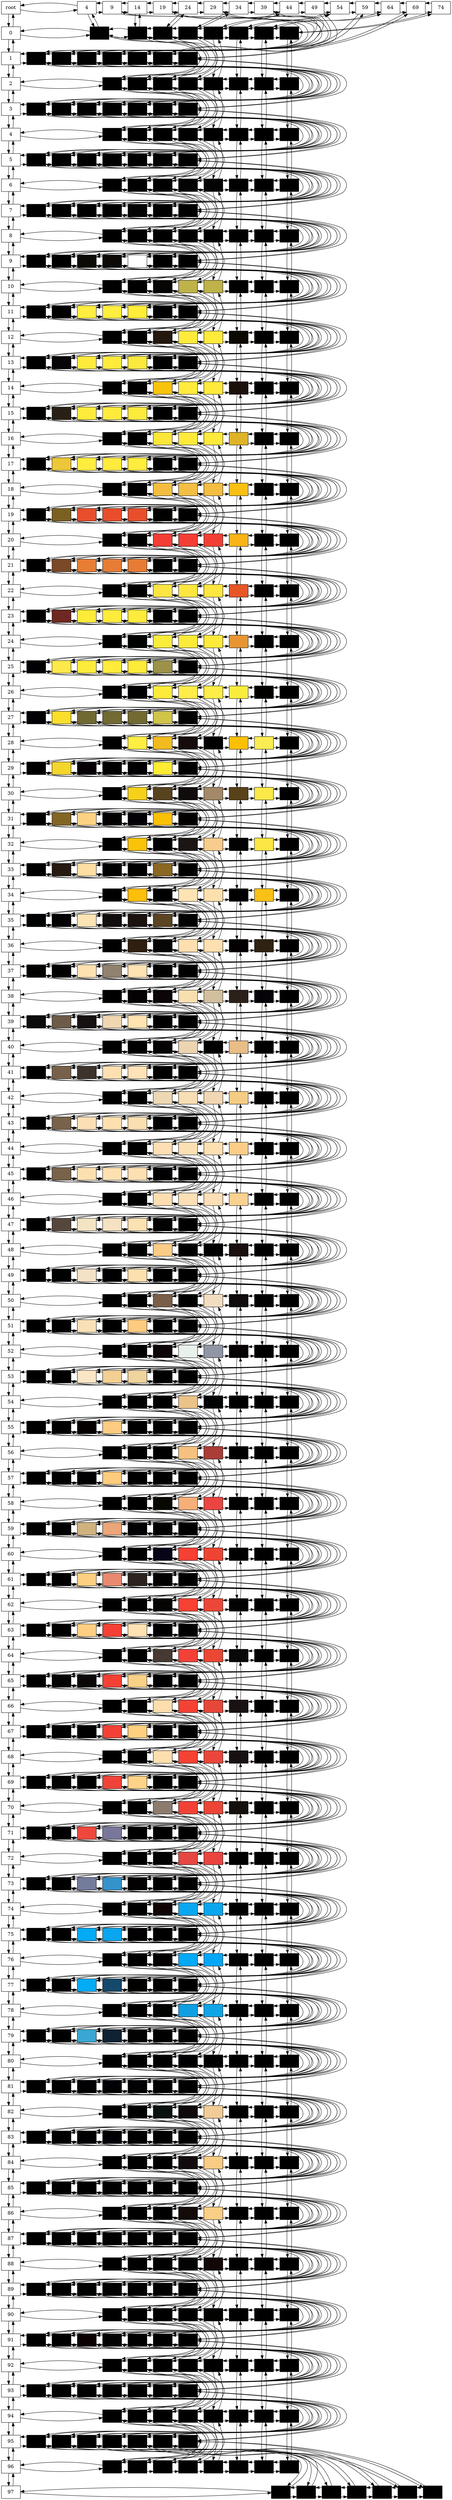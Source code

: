  digraph Matrix {
 node[shape = box]
 "Nodo0_0"[label = "root", group="0"]                                                                                                                                                                                                                      
 "Nodo0_0"->"Nodo5_0"
 "Nodo0_0"->"Nodo5_0"[dir = back]
 "Nodo0_0"->"Nodo0_1"
 "Nodo0_0"->"Nodo0_1"[dir = back]
 "Nodo5_0"[label="4",group="5"]                                                                                                                                                                                                                            
 "Nodo5_0"->"Nodo10_0"
 "Nodo5_0"->"Nodo10_0"[dir = back]
 "Nodo5_0"->"Nodo5_1"
 "Nodo5_0"->"Nodo5_1"[dir = back]
 "Nodo10_0"[label="9",group="10"]                                                                                                                                                                                                                          
 "Nodo10_0"->"Nodo15_0"
 "Nodo10_0"->"Nodo15_0"[dir = back]
 "Nodo10_0"->"Nodo10_2"
 "Nodo10_0"->"Nodo10_2"[dir = back]
 "Nodo15_0"[label="14",group="15"]                                                                                                                                                                                                                         
 "Nodo15_0"->"Nodo20_0"
 "Nodo15_0"->"Nodo20_0"[dir = back]
 "Nodo15_0"->"Nodo15_1"
 "Nodo15_0"->"Nodo15_1"[dir = back]
 "Nodo20_0"[label="19",group="20"]                                                                                                                                                                                                                         
 "Nodo20_0"->"Nodo25_0"
 "Nodo20_0"->"Nodo25_0"[dir = back]
 "Nodo20_0"->"Nodo20_2"
 "Nodo20_0"->"Nodo20_2"[dir = back]
 "Nodo25_0"[label="24",group="25"]                                                                                                                                                                                                                         
 "Nodo25_0"->"Nodo30_0"
 "Nodo25_0"->"Nodo30_0"[dir = back]
 "Nodo25_0"->"Nodo25_1"
 "Nodo25_0"->"Nodo25_1"[dir = back]
 "Nodo30_0"[label="29",group="30"]                                                                                                                                                                                                                         
 "Nodo30_0"->"Nodo35_0"
 "Nodo30_0"->"Nodo35_0"[dir = back]
 "Nodo30_0"->"Nodo30_2"
 "Nodo30_0"->"Nodo30_2"[dir = back]
 "Nodo35_0"[label="34",group="35"]                                                                                                                                                                                                                         
 "Nodo35_0"->"Nodo40_0"
 "Nodo35_0"->"Nodo40_0"[dir = back]
 "Nodo35_0"->"Nodo35_1"
 "Nodo35_0"->"Nodo35_1"[dir = back]
 "Nodo40_0"[label="39",group="40"]                                                                                                                                                                                                                         
 "Nodo40_0"->"Nodo45_0"
 "Nodo40_0"->"Nodo45_0"[dir = back]
 "Nodo40_0"->"Nodo40_2"
 "Nodo40_0"->"Nodo40_2"[dir = back]
 "Nodo45_0"[label="44",group="45"]                                                                                                                                                                                                                         
 "Nodo45_0"->"Nodo50_0"
 "Nodo45_0"->"Nodo50_0"[dir = back]
 "Nodo45_0"->"Nodo45_1"
 "Nodo45_0"->"Nodo45_1"[dir = back]
 "Nodo50_0"[label="49",group="50"]                                                                                                                                                                                                                         
 "Nodo50_0"->"Nodo55_0"
 "Nodo50_0"->"Nodo55_0"[dir = back]
 "Nodo50_0"->"Nodo50_2"
 "Nodo50_0"->"Nodo50_2"[dir = back]
 "Nodo55_0"[label="54",group="55"]                                                                                                                                                                                                                         
 "Nodo55_0"->"Nodo60_0"
 "Nodo55_0"->"Nodo60_0"[dir = back]
 "Nodo55_0"->"Nodo55_1"
 "Nodo55_0"->"Nodo55_1"[dir = back]
 "Nodo60_0"[label="59",group="60"]                                                                                                                                                                                                                         
 "Nodo60_0"->"Nodo65_0"
 "Nodo60_0"->"Nodo65_0"[dir = back]
 "Nodo60_0"->"Nodo60_2"
 "Nodo60_0"->"Nodo60_2"[dir = back]
 "Nodo65_0"[label="64",group="65"]                                                                                                                                                                                                                         
 "Nodo65_0"->"Nodo70_0"
 "Nodo65_0"->"Nodo70_0"[dir = back]
 "Nodo65_0"->"Nodo65_1"
 "Nodo65_0"->"Nodo65_1"[dir = back]
 "Nodo70_0"[label="69",group="70"]                                                                                                                                                                                                                         
 "Nodo70_0"->"Nodo75_0"
 "Nodo70_0"->"Nodo75_0"[dir = back]
 "Nodo70_0"->"Nodo70_2"
 "Nodo70_0"->"Nodo70_2"[dir = back]
 "Nodo75_0"[label="74",group="75"]                                                                                                                                                                                                                         
 "Nodo75_0"->"Nodo75_1"
 "Nodo75_0"->"Nodo75_1"[dir = back]
 {rank=same;"Nodo0_0";"Nodo5_0";"Nodo10_0";"Nodo15_0";"Nodo20_0";"Nodo25_0";"Nodo30_0";"Nodo35_0";"Nodo40_0";"Nodo45_0";"Nodo50_0";"Nodo55_0";"Nodo60_0";"Nodo65_0";"Nodo70_0";"Nodo75_0"}
 "Nodo0_1"[label = "0", group="0"]                                                                                                                                                                                                                         
 "Nodo0_1"->"Nodo5_1"
 "Nodo0_1"->"Nodo5_1"[dir = back]
 "Nodo0_1"->"Nodo0_2"
 "Nodo0_1"->"Nodo0_2"[dir = back]
 "Nodo5_1"[label = "", group="5", style=filled, fillcolor="#000000"]                                                                                                                                                                                       
 "Nodo5_1"->"Nodo15_1"
 "Nodo5_1"->"Nodo15_1"[dir = back]
 "Nodo5_1"->"Nodo5_3"
 "Nodo5_1"->"Nodo5_3"[dir = back]
 "Nodo15_1"[label = "", group="15", style=filled, fillcolor="#000000"]                                                                                                                                                                                     
 "Nodo15_1"->"Nodo25_1"
 "Nodo15_1"->"Nodo25_1"[dir = back]
 "Nodo15_1"->"Nodo15_3"
 "Nodo15_1"->"Nodo15_3"[dir = back]
 "Nodo25_1"[label = "", group="25", style=filled, fillcolor="#000000"]                                                                                                                                                                                     
 "Nodo25_1"->"Nodo35_1"
 "Nodo25_1"->"Nodo35_1"[dir = back]
 "Nodo25_1"->"Nodo25_3"
 "Nodo25_1"->"Nodo25_3"[dir = back]
 "Nodo35_1"[label = "", group="35", style=filled, fillcolor="#000000"]                                                                                                                                                                                     
 "Nodo35_1"->"Nodo45_1"
 "Nodo35_1"->"Nodo45_1"[dir = back]
 "Nodo35_1"->"Nodo35_3"
 "Nodo35_1"->"Nodo35_3"[dir = back]
 "Nodo45_1"[label = "", group="45", style=filled, fillcolor="#000000"]                                                                                                                                                                                     
 "Nodo45_1"->"Nodo55_1"
 "Nodo45_1"->"Nodo55_1"[dir = back]
 "Nodo45_1"->"Nodo45_3"
 "Nodo45_1"->"Nodo45_3"[dir = back]
 "Nodo55_1"[label = "", group="55", style=filled, fillcolor="#000000"]                                                                                                                                                                                     
 "Nodo55_1"->"Nodo65_1"
 "Nodo55_1"->"Nodo65_1"[dir = back]
 "Nodo55_1"->"Nodo55_3"
 "Nodo55_1"->"Nodo55_3"[dir = back]
 "Nodo65_1"[label = "", group="65", style=filled, fillcolor="#000000"]                                                                                                                                                                                     
 "Nodo65_1"->"Nodo75_1"
 "Nodo65_1"->"Nodo75_1"[dir = back]
 "Nodo65_1"->"Nodo65_3"
 "Nodo65_1"->"Nodo65_3"[dir = back]
 "Nodo75_1"[label = "", group="75", style=filled, fillcolor="#000000"]                                                                                                                                                                                     
 "Nodo75_1"->"Nodo75_3"
 "Nodo75_1"->"Nodo75_3"[dir = back]
 {rank=same;"Nodo0_1";"Nodo5_1";"Nodo15_1";"Nodo25_1";"Nodo35_1";"Nodo45_1";"Nodo55_1";"Nodo65_1";"Nodo75_1"}
 "Nodo0_2"[label = "1", group="0"]                                                                                                                                                                                                                         
 "Nodo0_2"->"Nodo10_2"
 "Nodo0_2"->"Nodo10_2"[dir = back]
 "Nodo0_2"->"Nodo0_3"
 "Nodo0_2"->"Nodo0_3"[dir = back]
 "Nodo10_2"[label = "", group="10", style=filled, fillcolor="#000000"]                                                                                                                                                                                     
 "Nodo10_2"->"Nodo20_2"
 "Nodo10_2"->"Nodo20_2"[dir = back]
 "Nodo10_2"->"Nodo10_4"
 "Nodo10_2"->"Nodo10_4"[dir = back]
 "Nodo20_2"[label = "", group="20", style=filled, fillcolor="#000000"]                                                                                                                                                                                     
 "Nodo20_2"->"Nodo30_2"
 "Nodo20_2"->"Nodo30_2"[dir = back]
 "Nodo20_2"->"Nodo20_4"
 "Nodo20_2"->"Nodo20_4"[dir = back]
 "Nodo30_2"[label = "", group="30", style=filled, fillcolor="#000000"]                                                                                                                                                                                     
 "Nodo30_2"->"Nodo40_2"
 "Nodo30_2"->"Nodo40_2"[dir = back]
 "Nodo30_2"->"Nodo30_4"
 "Nodo30_2"->"Nodo30_4"[dir = back]
 "Nodo40_2"[label = "", group="40", style=filled, fillcolor="#000000"]                                                                                                                                                                                     
 "Nodo40_2"->"Nodo50_2"
 "Nodo40_2"->"Nodo50_2"[dir = back]
 "Nodo40_2"->"Nodo40_4"
 "Nodo40_2"->"Nodo40_4"[dir = back]
 "Nodo50_2"[label = "", group="50", style=filled, fillcolor="#000000"]                                                                                                                                                                                     
 "Nodo50_2"->"Nodo60_2"
 "Nodo50_2"->"Nodo60_2"[dir = back]
 "Nodo50_2"->"Nodo50_4"
 "Nodo50_2"->"Nodo50_4"[dir = back]
 "Nodo60_2"[label = "", group="60", style=filled, fillcolor="#000000"]                                                                                                                                                                                     
 "Nodo60_2"->"Nodo70_2"
 "Nodo60_2"->"Nodo70_2"[dir = back]
 "Nodo60_2"->"Nodo60_4"
 "Nodo60_2"->"Nodo60_4"[dir = back]
 "Nodo70_2"[label = "", group="70", style=filled, fillcolor="#000000"]                                                                                                                                                                                     
 "Nodo70_2"->"Nodo70_4"
 "Nodo70_2"->"Nodo70_4"[dir = back]
 {rank=same;"Nodo0_2";"Nodo10_2";"Nodo20_2";"Nodo30_2";"Nodo40_2";"Nodo50_2";"Nodo60_2";"Nodo70_2"}
 "Nodo0_3"[label = "2", group="0"]                                                                                                                                                                                                                         
 "Nodo0_3"->"Nodo5_3"
 "Nodo0_3"->"Nodo5_3"[dir = back]
 "Nodo0_3"->"Nodo0_4"
 "Nodo0_3"->"Nodo0_4"[dir = back]
 "Nodo5_3"[label = "", group="5", style=filled, fillcolor="#000000"]                                                                                                                                                                                       
 "Nodo5_3"->"Nodo15_3"
 "Nodo5_3"->"Nodo15_3"[dir = back]
 "Nodo5_3"->"Nodo5_5"
 "Nodo5_3"->"Nodo5_5"[dir = back]
 "Nodo15_3"[label = "", group="15", style=filled, fillcolor="#000000"]                                                                                                                                                                                     
 "Nodo15_3"->"Nodo25_3"
 "Nodo15_3"->"Nodo25_3"[dir = back]
 "Nodo15_3"->"Nodo15_5"
 "Nodo15_3"->"Nodo15_5"[dir = back]
 "Nodo25_3"[label = "", group="25", style=filled, fillcolor="#000000"]                                                                                                                                                                                     
 "Nodo25_3"->"Nodo35_3"
 "Nodo25_3"->"Nodo35_3"[dir = back]
 "Nodo25_3"->"Nodo25_5"
 "Nodo25_3"->"Nodo25_5"[dir = back]
 "Nodo35_3"[label = "", group="35", style=filled, fillcolor="#000000"]                                                                                                                                                                                     
 "Nodo35_3"->"Nodo45_3"
 "Nodo35_3"->"Nodo45_3"[dir = back]
 "Nodo35_3"->"Nodo35_5"
 "Nodo35_3"->"Nodo35_5"[dir = back]
 "Nodo45_3"[label = "", group="45", style=filled, fillcolor="#000000"]                                                                                                                                                                                     
 "Nodo45_3"->"Nodo55_3"
 "Nodo45_3"->"Nodo55_3"[dir = back]
 "Nodo45_3"->"Nodo45_5"
 "Nodo45_3"->"Nodo45_5"[dir = back]
 "Nodo55_3"[label = "", group="55", style=filled, fillcolor="#000000"]                                                                                                                                                                                     
 "Nodo55_3"->"Nodo65_3"
 "Nodo55_3"->"Nodo65_3"[dir = back]
 "Nodo55_3"->"Nodo55_5"
 "Nodo55_3"->"Nodo55_5"[dir = back]
 "Nodo65_3"[label = "", group="65", style=filled, fillcolor="#000000"]                                                                                                                                                                                     
 "Nodo65_3"->"Nodo75_3"
 "Nodo65_3"->"Nodo75_3"[dir = back]
 "Nodo65_3"->"Nodo65_5"
 "Nodo65_3"->"Nodo65_5"[dir = back]
 "Nodo75_3"[label = "", group="75", style=filled, fillcolor="#000000"]                                                                                                                                                                                     
 "Nodo75_3"->"Nodo75_5"
 "Nodo75_3"->"Nodo75_5"[dir = back]
 {rank=same;"Nodo0_3";"Nodo5_3";"Nodo15_3";"Nodo25_3";"Nodo35_3";"Nodo45_3";"Nodo55_3";"Nodo65_3";"Nodo75_3"}
 "Nodo0_4"[label = "3", group="0"]                                                                                                                                                                                                                         
 "Nodo0_4"->"Nodo10_4"
 "Nodo0_4"->"Nodo10_4"[dir = back]
 "Nodo0_4"->"Nodo0_5"
 "Nodo0_4"->"Nodo0_5"[dir = back]
 "Nodo10_4"[label = "", group="10", style=filled, fillcolor="#000000"]                                                                                                                                                                                     
 "Nodo10_4"->"Nodo20_4"
 "Nodo10_4"->"Nodo20_4"[dir = back]
 "Nodo10_4"->"Nodo10_6"
 "Nodo10_4"->"Nodo10_6"[dir = back]
 "Nodo20_4"[label = "", group="20", style=filled, fillcolor="#000000"]                                                                                                                                                                                     
 "Nodo20_4"->"Nodo30_4"
 "Nodo20_4"->"Nodo30_4"[dir = back]
 "Nodo20_4"->"Nodo20_6"
 "Nodo20_4"->"Nodo20_6"[dir = back]
 "Nodo30_4"[label = "", group="30", style=filled, fillcolor="#000000"]                                                                                                                                                                                     
 "Nodo30_4"->"Nodo40_4"
 "Nodo30_4"->"Nodo40_4"[dir = back]
 "Nodo30_4"->"Nodo30_6"
 "Nodo30_4"->"Nodo30_6"[dir = back]
 "Nodo40_4"[label = "", group="40", style=filled, fillcolor="#000000"]                                                                                                                                                                                     
 "Nodo40_4"->"Nodo50_4"
 "Nodo40_4"->"Nodo50_4"[dir = back]
 "Nodo40_4"->"Nodo40_6"
 "Nodo40_4"->"Nodo40_6"[dir = back]
 "Nodo50_4"[label = "", group="50", style=filled, fillcolor="#000000"]                                                                                                                                                                                     
 "Nodo50_4"->"Nodo60_4"
 "Nodo50_4"->"Nodo60_4"[dir = back]
 "Nodo50_4"->"Nodo50_6"
 "Nodo50_4"->"Nodo50_6"[dir = back]
 "Nodo60_4"[label = "", group="60", style=filled, fillcolor="#000000"]                                                                                                                                                                                     
 "Nodo60_4"->"Nodo70_4"
 "Nodo60_4"->"Nodo70_4"[dir = back]
 "Nodo60_4"->"Nodo60_6"
 "Nodo60_4"->"Nodo60_6"[dir = back]
 "Nodo70_4"[label = "", group="70", style=filled, fillcolor="#000000"]                                                                                                                                                                                     
 "Nodo70_4"->"Nodo70_6"
 "Nodo70_4"->"Nodo70_6"[dir = back]
 {rank=same;"Nodo0_4";"Nodo10_4";"Nodo20_4";"Nodo30_4";"Nodo40_4";"Nodo50_4";"Nodo60_4";"Nodo70_4"}
 "Nodo0_5"[label = "4", group="0"]                                                                                                                                                                                                                         
 "Nodo0_5"->"Nodo5_5"
 "Nodo0_5"->"Nodo5_5"[dir = back]
 "Nodo0_5"->"Nodo0_6"
 "Nodo0_5"->"Nodo0_6"[dir = back]
 "Nodo5_5"[label = "", group="5", style=filled, fillcolor="#000000"]                                                                                                                                                                                       
 "Nodo5_5"->"Nodo15_5"
 "Nodo5_5"->"Nodo15_5"[dir = back]
 "Nodo5_5"->"Nodo5_7"
 "Nodo5_5"->"Nodo5_7"[dir = back]
 "Nodo15_5"[label = "", group="15", style=filled, fillcolor="#000000"]                                                                                                                                                                                     
 "Nodo15_5"->"Nodo25_5"
 "Nodo15_5"->"Nodo25_5"[dir = back]
 "Nodo15_5"->"Nodo15_7"
 "Nodo15_5"->"Nodo15_7"[dir = back]
 "Nodo25_5"[label = "", group="25", style=filled, fillcolor="#000000"]                                                                                                                                                                                     
 "Nodo25_5"->"Nodo35_5"
 "Nodo25_5"->"Nodo35_5"[dir = back]
 "Nodo25_5"->"Nodo25_7"
 "Nodo25_5"->"Nodo25_7"[dir = back]
 "Nodo35_5"[label = "", group="35", style=filled, fillcolor="#000000"]                                                                                                                                                                                     
 "Nodo35_5"->"Nodo45_5"
 "Nodo35_5"->"Nodo45_5"[dir = back]
 "Nodo35_5"->"Nodo35_7"
 "Nodo35_5"->"Nodo35_7"[dir = back]
 "Nodo45_5"[label = "", group="45", style=filled, fillcolor="#000000"]                                                                                                                                                                                     
 "Nodo45_5"->"Nodo55_5"
 "Nodo45_5"->"Nodo55_5"[dir = back]
 "Nodo45_5"->"Nodo45_7"
 "Nodo45_5"->"Nodo45_7"[dir = back]
 "Nodo55_5"[label = "", group="55", style=filled, fillcolor="#000000"]                                                                                                                                                                                     
 "Nodo55_5"->"Nodo65_5"
 "Nodo55_5"->"Nodo65_5"[dir = back]
 "Nodo55_5"->"Nodo55_7"
 "Nodo55_5"->"Nodo55_7"[dir = back]
 "Nodo65_5"[label = "", group="65", style=filled, fillcolor="#000000"]                                                                                                                                                                                     
 "Nodo65_5"->"Nodo75_5"
 "Nodo65_5"->"Nodo75_5"[dir = back]
 "Nodo65_5"->"Nodo65_7"
 "Nodo65_5"->"Nodo65_7"[dir = back]
 "Nodo75_5"[label = "", group="75", style=filled, fillcolor="#000000"]                                                                                                                                                                                     
 "Nodo75_5"->"Nodo75_7"
 "Nodo75_5"->"Nodo75_7"[dir = back]
 {rank=same;"Nodo0_5";"Nodo5_5";"Nodo15_5";"Nodo25_5";"Nodo35_5";"Nodo45_5";"Nodo55_5";"Nodo65_5";"Nodo75_5"}
 "Nodo0_6"[label = "5", group="0"]                                                                                                                                                                                                                         
 "Nodo0_6"->"Nodo10_6"
 "Nodo0_6"->"Nodo10_6"[dir = back]
 "Nodo0_6"->"Nodo0_7"
 "Nodo0_6"->"Nodo0_7"[dir = back]
 "Nodo10_6"[label = "", group="10", style=filled, fillcolor="#000000"]                                                                                                                                                                                     
 "Nodo10_6"->"Nodo20_6"
 "Nodo10_6"->"Nodo20_6"[dir = back]
 "Nodo10_6"->"Nodo10_8"
 "Nodo10_6"->"Nodo10_8"[dir = back]
 "Nodo20_6"[label = "", group="20", style=filled, fillcolor="#000000"]                                                                                                                                                                                     
 "Nodo20_6"->"Nodo30_6"
 "Nodo20_6"->"Nodo30_6"[dir = back]
 "Nodo20_6"->"Nodo20_8"
 "Nodo20_6"->"Nodo20_8"[dir = back]
 "Nodo30_6"[label = "", group="30", style=filled, fillcolor="#000000"]                                                                                                                                                                                     
 "Nodo30_6"->"Nodo40_6"
 "Nodo30_6"->"Nodo40_6"[dir = back]
 "Nodo30_6"->"Nodo30_8"
 "Nodo30_6"->"Nodo30_8"[dir = back]
 "Nodo40_6"[label = "", group="40", style=filled, fillcolor="#000000"]                                                                                                                                                                                     
 "Nodo40_6"->"Nodo50_6"
 "Nodo40_6"->"Nodo50_6"[dir = back]
 "Nodo40_6"->"Nodo40_8"
 "Nodo40_6"->"Nodo40_8"[dir = back]
 "Nodo50_6"[label = "", group="50", style=filled, fillcolor="#000000"]                                                                                                                                                                                     
 "Nodo50_6"->"Nodo60_6"
 "Nodo50_6"->"Nodo60_6"[dir = back]
 "Nodo50_6"->"Nodo50_8"
 "Nodo50_6"->"Nodo50_8"[dir = back]
 "Nodo60_6"[label = "", group="60", style=filled, fillcolor="#000000"]                                                                                                                                                                                     
 "Nodo60_6"->"Nodo70_6"
 "Nodo60_6"->"Nodo70_6"[dir = back]
 "Nodo60_6"->"Nodo60_8"
 "Nodo60_6"->"Nodo60_8"[dir = back]
 "Nodo70_6"[label = "", group="70", style=filled, fillcolor="#000000"]                                                                                                                                                                                     
 "Nodo70_6"->"Nodo70_8"
 "Nodo70_6"->"Nodo70_8"[dir = back]
 {rank=same;"Nodo0_6";"Nodo10_6";"Nodo20_6";"Nodo30_6";"Nodo40_6";"Nodo50_6";"Nodo60_6";"Nodo70_6"}
 "Nodo0_7"[label = "6", group="0"]                                                                                                                                                                                                                         
 "Nodo0_7"->"Nodo5_7"
 "Nodo0_7"->"Nodo5_7"[dir = back]
 "Nodo0_7"->"Nodo0_8"
 "Nodo0_7"->"Nodo0_8"[dir = back]
 "Nodo5_7"[label = "", group="5", style=filled, fillcolor="#000000"]                                                                                                                                                                                       
 "Nodo5_7"->"Nodo15_7"
 "Nodo5_7"->"Nodo15_7"[dir = back]
 "Nodo5_7"->"Nodo5_9"
 "Nodo5_7"->"Nodo5_9"[dir = back]
 "Nodo15_7"[label = "", group="15", style=filled, fillcolor="#000000"]                                                                                                                                                                                     
 "Nodo15_7"->"Nodo25_7"
 "Nodo15_7"->"Nodo25_7"[dir = back]
 "Nodo15_7"->"Nodo15_9"
 "Nodo15_7"->"Nodo15_9"[dir = back]
 "Nodo25_7"[label = "", group="25", style=filled, fillcolor="#000000"]                                                                                                                                                                                     
 "Nodo25_7"->"Nodo35_7"
 "Nodo25_7"->"Nodo35_7"[dir = back]
 "Nodo25_7"->"Nodo25_9"
 "Nodo25_7"->"Nodo25_9"[dir = back]
 "Nodo35_7"[label = "", group="35", style=filled, fillcolor="#040404"]                                                                                                                                                                                     
 "Nodo35_7"->"Nodo45_7"
 "Nodo35_7"->"Nodo45_7"[dir = back]
 "Nodo35_7"->"Nodo35_9"
 "Nodo35_7"->"Nodo35_9"[dir = back]
 "Nodo45_7"[label = "", group="45", style=filled, fillcolor="#040404"]                                                                                                                                                                                     
 "Nodo45_7"->"Nodo55_7"
 "Nodo45_7"->"Nodo55_7"[dir = back]
 "Nodo45_7"->"Nodo45_9"
 "Nodo45_7"->"Nodo45_9"[dir = back]
 "Nodo55_7"[label = "", group="55", style=filled, fillcolor="#000000"]                                                                                                                                                                                     
 "Nodo55_7"->"Nodo65_7"
 "Nodo55_7"->"Nodo65_7"[dir = back]
 "Nodo55_7"->"Nodo55_9"
 "Nodo55_7"->"Nodo55_9"[dir = back]
 "Nodo65_7"[label = "", group="65", style=filled, fillcolor="#000000"]                                                                                                                                                                                     
 "Nodo65_7"->"Nodo75_7"
 "Nodo65_7"->"Nodo75_7"[dir = back]
 "Nodo65_7"->"Nodo65_9"
 "Nodo65_7"->"Nodo65_9"[dir = back]
 "Nodo75_7"[label = "", group="75", style=filled, fillcolor="#000000"]                                                                                                                                                                                     
 "Nodo75_7"->"Nodo75_9"
 "Nodo75_7"->"Nodo75_9"[dir = back]
 {rank=same;"Nodo0_7";"Nodo5_7";"Nodo15_7";"Nodo25_7";"Nodo35_7";"Nodo45_7";"Nodo55_7";"Nodo65_7";"Nodo75_7"}
 "Nodo0_8"[label = "7", group="0"]                                                                                                                                                                                                                         
 "Nodo0_8"->"Nodo10_8"
 "Nodo0_8"->"Nodo10_8"[dir = back]
 "Nodo0_8"->"Nodo0_9"
 "Nodo0_8"->"Nodo0_9"[dir = back]
 "Nodo10_8"[label = "", group="10", style=filled, fillcolor="#000000"]                                                                                                                                                                                     
 "Nodo10_8"->"Nodo20_8"
 "Nodo10_8"->"Nodo20_8"[dir = back]
 "Nodo10_8"->"Nodo10_10"
 "Nodo10_8"->"Nodo10_10"[dir = back]
 "Nodo20_8"[label = "", group="20", style=filled, fillcolor="#000000"]                                                                                                                                                                                     
 "Nodo20_8"->"Nodo30_8"
 "Nodo20_8"->"Nodo30_8"[dir = back]
 "Nodo20_8"->"Nodo20_10"
 "Nodo20_8"->"Nodo20_10"[dir = back]
 "Nodo30_8"[label = "", group="30", style=filled, fillcolor="#000000"]                                                                                                                                                                                     
 "Nodo30_8"->"Nodo40_8"
 "Nodo30_8"->"Nodo40_8"[dir = back]
 "Nodo30_8"->"Nodo30_10"
 "Nodo30_8"->"Nodo30_10"[dir = back]
 "Nodo40_8"[label = "", group="40", style=filled, fillcolor="#000000"]                                                                                                                                                                                     
 "Nodo40_8"->"Nodo50_8"
 "Nodo40_8"->"Nodo50_8"[dir = back]
 "Nodo40_8"->"Nodo40_10"
 "Nodo40_8"->"Nodo40_10"[dir = back]
 "Nodo50_8"[label = "", group="50", style=filled, fillcolor="#040404"]                                                                                                                                                                                     
 "Nodo50_8"->"Nodo60_8"
 "Nodo50_8"->"Nodo60_8"[dir = back]
 "Nodo50_8"->"Nodo50_10"
 "Nodo50_8"->"Nodo50_10"[dir = back]
 "Nodo60_8"[label = "", group="60", style=filled, fillcolor="#000000"]                                                                                                                                                                                     
 "Nodo60_8"->"Nodo70_8"
 "Nodo60_8"->"Nodo70_8"[dir = back]
 "Nodo60_8"->"Nodo60_10"
 "Nodo60_8"->"Nodo60_10"[dir = back]
 "Nodo70_8"[label = "", group="70", style=filled, fillcolor="#000000"]                                                                                                                                                                                     
 "Nodo70_8"->"Nodo70_10"
 "Nodo70_8"->"Nodo70_10"[dir = back]
 {rank=same;"Nodo0_8";"Nodo10_8";"Nodo20_8";"Nodo30_8";"Nodo40_8";"Nodo50_8";"Nodo60_8";"Nodo70_8"}
 "Nodo0_9"[label = "8", group="0"]                                                                                                                                                                                                                         
 "Nodo0_9"->"Nodo5_9"
 "Nodo0_9"->"Nodo5_9"[dir = back]
 "Nodo0_9"->"Nodo0_10"
 "Nodo0_9"->"Nodo0_10"[dir = back]
 "Nodo5_9"[label = "", group="5", style=filled, fillcolor="#000000"]                                                                                                                                                                                       
 "Nodo5_9"->"Nodo15_9"
 "Nodo5_9"->"Nodo15_9"[dir = back]
 "Nodo5_9"->"Nodo5_11"
 "Nodo5_9"->"Nodo5_11"[dir = back]
 "Nodo15_9"[label = "", group="15", style=filled, fillcolor="#000000"]                                                                                                                                                                                     
 "Nodo15_9"->"Nodo25_9"
 "Nodo15_9"->"Nodo25_9"[dir = back]
 "Nodo15_9"->"Nodo15_11"
 "Nodo15_9"->"Nodo15_11"[dir = back]
 "Nodo25_9"[label = "", group="25", style=filled, fillcolor="#000000"]                                                                                                                                                                                     
 "Nodo25_9"->"Nodo35_9"
 "Nodo25_9"->"Nodo35_9"[dir = back]
 "Nodo25_9"->"Nodo25_11"
 "Nodo25_9"->"Nodo25_11"[dir = back]
 "Nodo35_9"[label = "", group="35", style=filled, fillcolor="#000000"]                                                                                                                                                                                     
 "Nodo35_9"->"Nodo45_9"
 "Nodo35_9"->"Nodo45_9"[dir = back]
 "Nodo35_9"->"Nodo35_11"
 "Nodo35_9"->"Nodo35_11"[dir = back]
 "Nodo45_9"[label = "", group="45", style=filled, fillcolor="#000000"]                                                                                                                                                                                     
 "Nodo45_9"->"Nodo55_9"
 "Nodo45_9"->"Nodo55_9"[dir = back]
 "Nodo45_9"->"Nodo45_11"
 "Nodo45_9"->"Nodo45_11"[dir = back]
 "Nodo55_9"[label = "", group="55", style=filled, fillcolor="#000000"]                                                                                                                                                                                     
 "Nodo55_9"->"Nodo65_9"
 "Nodo55_9"->"Nodo65_9"[dir = back]
 "Nodo55_9"->"Nodo55_11"
 "Nodo55_9"->"Nodo55_11"[dir = back]
 "Nodo65_9"[label = "", group="65", style=filled, fillcolor="#000000"]                                                                                                                                                                                     
 "Nodo65_9"->"Nodo75_9"
 "Nodo65_9"->"Nodo75_9"[dir = back]
 "Nodo65_9"->"Nodo65_11"
 "Nodo65_9"->"Nodo65_11"[dir = back]
 "Nodo75_9"[label = "", group="75", style=filled, fillcolor="#000000"]                                                                                                                                                                                     
 "Nodo75_9"->"Nodo75_11"
 "Nodo75_9"->"Nodo75_11"[dir = back]
 {rank=same;"Nodo0_9";"Nodo5_9";"Nodo15_9";"Nodo25_9";"Nodo35_9";"Nodo45_9";"Nodo55_9";"Nodo65_9";"Nodo75_9"}
 "Nodo0_10"[label = "9", group="0"]                                                                                                                                                                                                                        
 "Nodo0_10"->"Nodo10_10"
 "Nodo0_10"->"Nodo10_10"[dir = back]
 "Nodo0_10"->"Nodo0_11"
 "Nodo0_10"->"Nodo0_11"[dir = back]
 "Nodo10_10"[label = "", group="10", style=filled, fillcolor="#000000"]                                                                                                                                                                                    
 "Nodo10_10"->"Nodo20_10"
 "Nodo10_10"->"Nodo20_10"[dir = back]
 "Nodo10_10"->"Nodo10_12"
 "Nodo10_10"->"Nodo10_12"[dir = back]
 "Nodo20_10"[label = "", group="20", style=filled, fillcolor="#000000"]                                                                                                                                                                                    
 "Nodo20_10"->"Nodo30_10"
 "Nodo20_10"->"Nodo30_10"[dir = back]
 "Nodo20_10"->"Nodo20_12"
 "Nodo20_10"->"Nodo20_12"[dir = back]
 "Nodo30_10"[label = "", group="30", style=filled, fillcolor="#0c0a06"]                                                                                                                                                                                    
 "Nodo30_10"->"Nodo40_10"
 "Nodo30_10"->"Nodo40_10"[dir = back]
 "Nodo30_10"->"Nodo30_12"
 "Nodo30_10"->"Nodo30_12"[dir = back]
 "Nodo40_10"[label = "", group="40", style=filled, fillcolor="#0c0906"]                                                                                                                                                                                    
 "Nodo40_10"->"Nodo50_10"
 "Nodo40_10"->"Nodo50_10"[dir = back]
 "Nodo40_10"->"Nodo40_12"
 "Nodo40_10"->"Nodo40_12"[dir = back]
 "Nodo50_10"[label = "", group="50", style=filled, fillcolor="#ffffff"]                                                                                                                                                                                    
 "Nodo50_10"->"Nodo60_10"
 "Nodo50_10"->"Nodo60_10"[dir = back]
 "Nodo50_10"->"Nodo50_12"
 "Nodo50_10"->"Nodo50_12"[dir = back]
 "Nodo60_10"[label = "", group="60", style=filled, fillcolor="#000000"]                                                                                                                                                                                    
 "Nodo60_10"->"Nodo70_10"
 "Nodo60_10"->"Nodo70_10"[dir = back]
 "Nodo60_10"->"Nodo60_12"
 "Nodo60_10"->"Nodo60_12"[dir = back]
 "Nodo70_10"[label = "", group="70", style=filled, fillcolor="#000000"]                                                                                                                                                                                    
 "Nodo70_10"->"Nodo70_12"
 "Nodo70_10"->"Nodo70_12"[dir = back]
 {rank=same;"Nodo0_10";"Nodo10_10";"Nodo20_10";"Nodo30_10";"Nodo40_10";"Nodo50_10";"Nodo60_10";"Nodo70_10"}
 "Nodo0_11"[label = "10", group="0"]                                                                                                                                                                                                                       
 "Nodo0_11"->"Nodo5_11"
 "Nodo0_11"->"Nodo5_11"[dir = back]
 "Nodo0_11"->"Nodo0_12"
 "Nodo0_11"->"Nodo0_12"[dir = back]
 "Nodo5_11"[label = "", group="5", style=filled, fillcolor="#000000"]                                                                                                                                                                                      
 "Nodo5_11"->"Nodo15_11"
 "Nodo5_11"->"Nodo15_11"[dir = back]
 "Nodo5_11"->"Nodo5_13"
 "Nodo5_11"->"Nodo5_13"[dir = back]
 "Nodo15_11"[label = "", group="15", style=filled, fillcolor="#000000"]                                                                                                                                                                                    
 "Nodo15_11"->"Nodo25_11"
 "Nodo15_11"->"Nodo25_11"[dir = back]
 "Nodo15_11"->"Nodo15_13"
 "Nodo15_11"->"Nodo15_13"[dir = back]
 "Nodo25_11"[label = "", group="25", style=filled, fillcolor="#060504"]                                                                                                                                                                                    
 "Nodo25_11"->"Nodo35_11"
 "Nodo25_11"->"Nodo35_11"[dir = back]
 "Nodo25_11"->"Nodo25_13"
 "Nodo25_11"->"Nodo25_13"[dir = back]
 "Nodo35_11"[label = "", group="35", style=filled, fillcolor="#beb249"]                                                                                                                                                                                    
 "Nodo35_11"->"Nodo45_11"
 "Nodo35_11"->"Nodo45_11"[dir = back]
 "Nodo35_11"->"Nodo35_13"
 "Nodo35_11"->"Nodo35_13"[dir = back]
 "Nodo45_11"[label = "", group="45", style=filled, fillcolor="#beb249"]                                                                                                                                                                                    
 "Nodo45_11"->"Nodo55_11"
 "Nodo45_11"->"Nodo55_11"[dir = back]
 "Nodo45_11"->"Nodo45_13"
 "Nodo45_11"->"Nodo45_13"[dir = back]
 "Nodo55_11"[label = "", group="55", style=filled, fillcolor="#000200"]                                                                                                                                                                                    
 "Nodo55_11"->"Nodo65_11"
 "Nodo55_11"->"Nodo65_11"[dir = back]
 "Nodo55_11"->"Nodo55_13"
 "Nodo55_11"->"Nodo55_13"[dir = back]
 "Nodo65_11"[label = "", group="65", style=filled, fillcolor="#000000"]                                                                                                                                                                                    
 "Nodo65_11"->"Nodo75_11"
 "Nodo65_11"->"Nodo75_11"[dir = back]
 "Nodo65_11"->"Nodo65_13"
 "Nodo65_11"->"Nodo65_13"[dir = back]
 "Nodo75_11"[label = "", group="75", style=filled, fillcolor="#000000"]                                                                                                                                                                                    
 "Nodo75_11"->"Nodo75_13"
 "Nodo75_11"->"Nodo75_13"[dir = back]
 {rank=same;"Nodo0_11";"Nodo5_11";"Nodo15_11";"Nodo25_11";"Nodo35_11";"Nodo45_11";"Nodo55_11";"Nodo65_11";"Nodo75_11"}
 "Nodo0_12"[label = "11", group="0"]                                                                                                                                                                                                                       
 "Nodo0_12"->"Nodo10_12"
 "Nodo0_12"->"Nodo10_12"[dir = back]
 "Nodo0_12"->"Nodo0_13"
 "Nodo0_12"->"Nodo0_13"[dir = back]
 "Nodo10_12"[label = "", group="10", style=filled, fillcolor="#000000"]                                                                                                                                                                                    
 "Nodo10_12"->"Nodo20_12"
 "Nodo10_12"->"Nodo20_12"[dir = back]
 "Nodo10_12"->"Nodo10_14"
 "Nodo10_12"->"Nodo10_14"[dir = back]
 "Nodo20_12"[label = "", group="20", style=filled, fillcolor="#000000"]                                                                                                                                                                                    
 "Nodo20_12"->"Nodo30_12"
 "Nodo20_12"->"Nodo30_12"[dir = back]
 "Nodo20_12"->"Nodo20_14"
 "Nodo20_12"->"Nodo20_14"[dir = back]
 "Nodo30_12"[label = "", group="30", style=filled, fillcolor="#ffed3f"]                                                                                                                                                                                    
 "Nodo30_12"->"Nodo40_12"
 "Nodo30_12"->"Nodo40_12"[dir = back]
 "Nodo30_12"->"Nodo30_14"
 "Nodo30_12"->"Nodo30_14"[dir = back]
 "Nodo40_12"[label = "", group="40", style=filled, fillcolor="#ffee3e"]                                                                                                                                                                                    
 "Nodo40_12"->"Nodo50_12"
 "Nodo40_12"->"Nodo50_12"[dir = back]
 "Nodo40_12"->"Nodo40_14"
 "Nodo40_12"->"Nodo40_14"[dir = back]
 "Nodo50_12"[label = "", group="50", style=filled, fillcolor="#ffed39"]                                                                                                                                                                                    
 "Nodo50_12"->"Nodo60_12"
 "Nodo50_12"->"Nodo60_12"[dir = back]
 "Nodo50_12"->"Nodo50_14"
 "Nodo50_12"->"Nodo50_14"[dir = back]
 "Nodo60_12"[label = "", group="60", style=filled, fillcolor="#000000"]                                                                                                                                                                                    
 "Nodo60_12"->"Nodo70_12"
 "Nodo60_12"->"Nodo70_12"[dir = back]
 "Nodo60_12"->"Nodo60_14"
 "Nodo60_12"->"Nodo60_14"[dir = back]
 "Nodo70_12"[label = "", group="70", style=filled, fillcolor="#000000"]                                                                                                                                                                                    
 "Nodo70_12"->"Nodo70_14"
 "Nodo70_12"->"Nodo70_14"[dir = back]
 {rank=same;"Nodo0_12";"Nodo10_12";"Nodo20_12";"Nodo30_12";"Nodo40_12";"Nodo50_12";"Nodo60_12";"Nodo70_12"}
 "Nodo0_13"[label = "12", group="0"]                                                                                                                                                                                                                       
 "Nodo0_13"->"Nodo5_13"
 "Nodo0_13"->"Nodo5_13"[dir = back]
 "Nodo0_13"->"Nodo0_14"
 "Nodo0_13"->"Nodo0_14"[dir = back]
 "Nodo5_13"[label = "", group="5", style=filled, fillcolor="#000000"]                                                                                                                                                                                      
 "Nodo5_13"->"Nodo15_13"
 "Nodo5_13"->"Nodo15_13"[dir = back]
 "Nodo5_13"->"Nodo5_15"
 "Nodo5_13"->"Nodo5_15"[dir = back]
 "Nodo15_13"[label = "", group="15", style=filled, fillcolor="#000000"]                                                                                                                                                                                    
 "Nodo15_13"->"Nodo25_13"
 "Nodo15_13"->"Nodo25_13"[dir = back]
 "Nodo15_13"->"Nodo15_15"
 "Nodo15_13"->"Nodo15_15"[dir = back]
 "Nodo25_13"[label = "", group="25", style=filled, fillcolor="#23170e"]                                                                                                                                                                                    
 "Nodo25_13"->"Nodo35_13"
 "Nodo25_13"->"Nodo35_13"[dir = back]
 "Nodo25_13"->"Nodo25_15"
 "Nodo25_13"->"Nodo25_15"[dir = back]
 "Nodo35_13"[label = "", group="35", style=filled, fillcolor="#feeb3c"]                                                                                                                                                                                    
 "Nodo35_13"->"Nodo45_13"
 "Nodo35_13"->"Nodo45_13"[dir = back]
 "Nodo35_13"->"Nodo35_15"
 "Nodo35_13"->"Nodo35_15"[dir = back]
 "Nodo45_13"[label = "", group="45", style=filled, fillcolor="#feeb3c"]                                                                                                                                                                                    
 "Nodo45_13"->"Nodo55_13"
 "Nodo45_13"->"Nodo55_13"[dir = back]
 "Nodo45_13"->"Nodo45_15"
 "Nodo45_13"->"Nodo45_15"[dir = back]
 "Nodo55_13"[label = "", group="55", style=filled, fillcolor="#0c0903"]                                                                                                                                                                                    
 "Nodo55_13"->"Nodo65_13"
 "Nodo55_13"->"Nodo65_13"[dir = back]
 "Nodo55_13"->"Nodo55_15"
 "Nodo55_13"->"Nodo55_15"[dir = back]
 "Nodo65_13"[label = "", group="65", style=filled, fillcolor="#000000"]                                                                                                                                                                                    
 "Nodo65_13"->"Nodo75_13"
 "Nodo65_13"->"Nodo75_13"[dir = back]
 "Nodo65_13"->"Nodo65_15"
 "Nodo65_13"->"Nodo65_15"[dir = back]
 "Nodo75_13"[label = "", group="75", style=filled, fillcolor="#000000"]                                                                                                                                                                                    
 "Nodo75_13"->"Nodo75_15"
 "Nodo75_13"->"Nodo75_15"[dir = back]
 {rank=same;"Nodo0_13";"Nodo5_13";"Nodo15_13";"Nodo25_13";"Nodo35_13";"Nodo45_13";"Nodo55_13";"Nodo65_13";"Nodo75_13"}
 "Nodo0_14"[label = "13", group="0"]                                                                                                                                                                                                                       
 "Nodo0_14"->"Nodo10_14"
 "Nodo0_14"->"Nodo10_14"[dir = back]
 "Nodo0_14"->"Nodo0_15"
 "Nodo0_14"->"Nodo0_15"[dir = back]
 "Nodo10_14"[label = "", group="10", style=filled, fillcolor="#000000"]                                                                                                                                                                                    
 "Nodo10_14"->"Nodo20_14"
 "Nodo10_14"->"Nodo20_14"[dir = back]
 "Nodo10_14"->"Nodo10_16"
 "Nodo10_14"->"Nodo10_16"[dir = back]
 "Nodo20_14"[label = "", group="20", style=filled, fillcolor="#070507"]                                                                                                                                                                                    
 "Nodo20_14"->"Nodo30_14"
 "Nodo20_14"->"Nodo30_14"[dir = back]
 "Nodo20_14"->"Nodo20_16"
 "Nodo20_14"->"Nodo20_16"[dir = back]
 "Nodo30_14"[label = "", group="30", style=filled, fillcolor="#feeb3c"]                                                                                                                                                                                    
 "Nodo30_14"->"Nodo40_14"
 "Nodo30_14"->"Nodo40_14"[dir = back]
 "Nodo30_14"->"Nodo30_16"
 "Nodo30_14"->"Nodo30_16"[dir = back]
 "Nodo40_14"[label = "", group="40", style=filled, fillcolor="#feeb3c"]                                                                                                                                                                                    
 "Nodo40_14"->"Nodo50_14"
 "Nodo40_14"->"Nodo50_14"[dir = back]
 "Nodo40_14"->"Nodo40_16"
 "Nodo40_14"->"Nodo40_16"[dir = back]
 "Nodo50_14"[label = "", group="50", style=filled, fillcolor="#fbea3d"]                                                                                                                                                                                    
 "Nodo50_14"->"Nodo60_14"
 "Nodo50_14"->"Nodo60_14"[dir = back]
 "Nodo50_14"->"Nodo50_16"
 "Nodo50_14"->"Nodo50_16"[dir = back]
 "Nodo60_14"[label = "", group="60", style=filled, fillcolor="#000000"]                                                                                                                                                                                    
 "Nodo60_14"->"Nodo70_14"
 "Nodo60_14"->"Nodo70_14"[dir = back]
 "Nodo60_14"->"Nodo60_16"
 "Nodo60_14"->"Nodo60_16"[dir = back]
 "Nodo70_14"[label = "", group="70", style=filled, fillcolor="#000000"]                                                                                                                                                                                    
 "Nodo70_14"->"Nodo70_16"
 "Nodo70_14"->"Nodo70_16"[dir = back]
 {rank=same;"Nodo0_14";"Nodo10_14";"Nodo20_14";"Nodo30_14";"Nodo40_14";"Nodo50_14";"Nodo60_14";"Nodo70_14"}
 "Nodo0_15"[label = "14", group="0"]                                                                                                                                                                                                                       
 "Nodo0_15"->"Nodo5_15"
 "Nodo0_15"->"Nodo5_15"[dir = back]
 "Nodo0_15"->"Nodo0_16"
 "Nodo0_15"->"Nodo0_16"[dir = back]
 "Nodo5_15"[label = "", group="5", style=filled, fillcolor="#000000"]                                                                                                                                                                                      
 "Nodo5_15"->"Nodo15_15"
 "Nodo5_15"->"Nodo15_15"[dir = back]
 "Nodo5_15"->"Nodo5_17"
 "Nodo5_15"->"Nodo5_17"[dir = back]
 "Nodo15_15"[label = "", group="15", style=filled, fillcolor="#000000"]                                                                                                                                                                                    
 "Nodo15_15"->"Nodo25_15"
 "Nodo15_15"->"Nodo25_15"[dir = back]
 "Nodo15_15"->"Nodo15_17"
 "Nodo15_15"->"Nodo15_17"[dir = back]
 "Nodo25_15"[label = "", group="25", style=filled, fillcolor="#f7c30c"]                                                                                                                                                                                    
 "Nodo25_15"->"Nodo35_15"
 "Nodo25_15"->"Nodo35_15"[dir = back]
 "Nodo25_15"->"Nodo25_17"
 "Nodo25_15"->"Nodo25_17"[dir = back]
 "Nodo35_15"[label = "", group="35", style=filled, fillcolor="#ffeb3c"]                                                                                                                                                                                    
 "Nodo35_15"->"Nodo45_15"
 "Nodo35_15"->"Nodo45_15"[dir = back]
 "Nodo35_15"->"Nodo35_17"
 "Nodo35_15"->"Nodo35_17"[dir = back]
 "Nodo45_15"[label = "", group="45", style=filled, fillcolor="#ffea3c"]                                                                                                                                                                                    
 "Nodo45_15"->"Nodo55_15"
 "Nodo45_15"->"Nodo55_15"[dir = back]
 "Nodo45_15"->"Nodo45_17"
 "Nodo45_15"->"Nodo45_17"[dir = back]
 "Nodo55_15"[label = "", group="55", style=filled, fillcolor="#1b100a"]                                                                                                                                                                                    
 "Nodo55_15"->"Nodo65_15"
 "Nodo55_15"->"Nodo65_15"[dir = back]
 "Nodo55_15"->"Nodo55_17"
 "Nodo55_15"->"Nodo55_17"[dir = back]
 "Nodo65_15"[label = "", group="65", style=filled, fillcolor="#000000"]                                                                                                                                                                                    
 "Nodo65_15"->"Nodo75_15"
 "Nodo65_15"->"Nodo75_15"[dir = back]
 "Nodo65_15"->"Nodo65_17"
 "Nodo65_15"->"Nodo65_17"[dir = back]
 "Nodo75_15"[label = "", group="75", style=filled, fillcolor="#000000"]                                                                                                                                                                                    
 "Nodo75_15"->"Nodo75_17"
 "Nodo75_15"->"Nodo75_17"[dir = back]
 {rank=same;"Nodo0_15";"Nodo5_15";"Nodo15_15";"Nodo25_15";"Nodo35_15";"Nodo45_15";"Nodo55_15";"Nodo65_15";"Nodo75_15"}
 "Nodo0_16"[label = "15", group="0"]                                                                                                                                                                                                                       
 "Nodo0_16"->"Nodo10_16"
 "Nodo0_16"->"Nodo10_16"[dir = back]
 "Nodo0_16"->"Nodo0_17"
 "Nodo0_16"->"Nodo0_17"[dir = back]
 "Nodo10_16"[label = "", group="10", style=filled, fillcolor="#000000"]                                                                                                                                                                                    
 "Nodo10_16"->"Nodo20_16"
 "Nodo10_16"->"Nodo20_16"[dir = back]
 "Nodo10_16"->"Nodo10_18"
 "Nodo10_16"->"Nodo10_18"[dir = back]
 "Nodo20_16"[label = "", group="20", style=filled, fillcolor="#292015"]                                                                                                                                                                                    
 "Nodo20_16"->"Nodo30_16"
 "Nodo20_16"->"Nodo30_16"[dir = back]
 "Nodo20_16"->"Nodo20_18"
 "Nodo20_16"->"Nodo20_18"[dir = back]
 "Nodo30_16"[label = "", group="30", style=filled, fillcolor="#feeb3c"]                                                                                                                                                                                    
 "Nodo30_16"->"Nodo40_16"
 "Nodo30_16"->"Nodo40_16"[dir = back]
 "Nodo30_16"->"Nodo30_18"
 "Nodo30_16"->"Nodo30_18"[dir = back]
 "Nodo40_16"[label = "", group="40", style=filled, fillcolor="#ffeb3c"]                                                                                                                                                                                    
 "Nodo40_16"->"Nodo50_16"
 "Nodo40_16"->"Nodo50_16"[dir = back]
 "Nodo40_16"->"Nodo40_18"
 "Nodo40_16"->"Nodo40_18"[dir = back]
 "Nodo50_16"[label = "", group="50", style=filled, fillcolor="#fceb3d"]                                                                                                                                                                                    
 "Nodo50_16"->"Nodo60_16"
 "Nodo50_16"->"Nodo60_16"[dir = back]
 "Nodo50_16"->"Nodo50_18"
 "Nodo50_16"->"Nodo50_18"[dir = back]
 "Nodo60_16"[label = "", group="60", style=filled, fillcolor="#000000"]                                                                                                                                                                                    
 "Nodo60_16"->"Nodo70_16"
 "Nodo60_16"->"Nodo70_16"[dir = back]
 "Nodo60_16"->"Nodo60_18"
 "Nodo60_16"->"Nodo60_18"[dir = back]
 "Nodo70_16"[label = "", group="70", style=filled, fillcolor="#000000"]                                                                                                                                                                                    
 "Nodo70_16"->"Nodo70_18"
 "Nodo70_16"->"Nodo70_18"[dir = back]
 {rank=same;"Nodo0_16";"Nodo10_16";"Nodo20_16";"Nodo30_16";"Nodo40_16";"Nodo50_16";"Nodo60_16";"Nodo70_16"}
 "Nodo0_17"[label = "16", group="0"]                                                                                                                                                                                                                       
 "Nodo0_17"->"Nodo5_17"
 "Nodo0_17"->"Nodo5_17"[dir = back]
 "Nodo0_17"->"Nodo0_18"
 "Nodo0_17"->"Nodo0_18"[dir = back]
 "Nodo5_17"[label = "", group="5", style=filled, fillcolor="#000000"]                                                                                                                                                                                      
 "Nodo5_17"->"Nodo15_17"
 "Nodo5_17"->"Nodo15_17"[dir = back]
 "Nodo5_17"->"Nodo5_19"
 "Nodo5_17"->"Nodo5_19"[dir = back]
 "Nodo15_17"[label = "", group="15", style=filled, fillcolor="#000000"]                                                                                                                                                                                    
 "Nodo15_17"->"Nodo25_17"
 "Nodo15_17"->"Nodo25_17"[dir = back]
 "Nodo15_17"->"Nodo15_19"
 "Nodo15_17"->"Nodo15_19"[dir = back]
 "Nodo25_17"[label = "", group="25", style=filled, fillcolor="#fce63a"]                                                                                                                                                                                    
 "Nodo25_17"->"Nodo35_17"
 "Nodo25_17"->"Nodo35_17"[dir = back]
 "Nodo25_17"->"Nodo25_19"
 "Nodo25_17"->"Nodo25_19"[dir = back]
 "Nodo35_17"[label = "", group="35", style=filled, fillcolor="#feea3b"]                                                                                                                                                                                    
 "Nodo35_17"->"Nodo45_17"
 "Nodo35_17"->"Nodo45_17"[dir = back]
 "Nodo35_17"->"Nodo35_19"
 "Nodo35_17"->"Nodo35_19"[dir = back]
 "Nodo45_17"[label = "", group="45", style=filled, fillcolor="#feea3b"]                                                                                                                                                                                    
 "Nodo45_17"->"Nodo55_17"
 "Nodo45_17"->"Nodo55_17"[dir = back]
 "Nodo45_17"->"Nodo45_19"
 "Nodo45_17"->"Nodo45_19"[dir = back]
 "Nodo55_17"[label = "", group="55", style=filled, fillcolor="#dfb327"]                                                                                                                                                                                    
 "Nodo55_17"->"Nodo65_17"
 "Nodo55_17"->"Nodo65_17"[dir = back]
 "Nodo55_17"->"Nodo55_19"
 "Nodo55_17"->"Nodo55_19"[dir = back]
 "Nodo65_17"[label = "", group="65", style=filled, fillcolor="#000000"]                                                                                                                                                                                    
 "Nodo65_17"->"Nodo75_17"
 "Nodo65_17"->"Nodo75_17"[dir = back]
 "Nodo65_17"->"Nodo65_19"
 "Nodo65_17"->"Nodo65_19"[dir = back]
 "Nodo75_17"[label = "", group="75", style=filled, fillcolor="#000000"]                                                                                                                                                                                    
 "Nodo75_17"->"Nodo75_19"
 "Nodo75_17"->"Nodo75_19"[dir = back]
 {rank=same;"Nodo0_17";"Nodo5_17";"Nodo15_17";"Nodo25_17";"Nodo35_17";"Nodo45_17";"Nodo55_17";"Nodo65_17";"Nodo75_17"}
 "Nodo0_18"[label = "17", group="0"]                                                                                                                                                                                                                       
 "Nodo0_18"->"Nodo10_18"
 "Nodo0_18"->"Nodo10_18"[dir = back]
 "Nodo0_18"->"Nodo0_19"
 "Nodo0_18"->"Nodo0_19"[dir = back]
 "Nodo10_18"[label = "", group="10", style=filled, fillcolor="#000000"]                                                                                                                                                                                    
 "Nodo10_18"->"Nodo20_18"
 "Nodo10_18"->"Nodo20_18"[dir = back]
 "Nodo10_18"->"Nodo10_20"
 "Nodo10_18"->"Nodo10_20"[dir = back]
 "Nodo20_18"[label = "", group="20", style=filled, fillcolor="#edc737"]                                                                                                                                                                                    
 "Nodo20_18"->"Nodo30_18"
 "Nodo20_18"->"Nodo30_18"[dir = back]
 "Nodo20_18"->"Nodo20_20"
 "Nodo20_18"->"Nodo20_20"[dir = back]
 "Nodo30_18"[label = "", group="30", style=filled, fillcolor="#feec3f"]                                                                                                                                                                                    
 "Nodo30_18"->"Nodo40_18"
 "Nodo30_18"->"Nodo40_18"[dir = back]
 "Nodo30_18"->"Nodo30_20"
 "Nodo30_18"->"Nodo30_20"[dir = back]
 "Nodo40_18"[label = "", group="40", style=filled, fillcolor="#ffeb3e"]                                                                                                                                                                                    
 "Nodo40_18"->"Nodo50_18"
 "Nodo40_18"->"Nodo50_18"[dir = back]
 "Nodo40_18"->"Nodo40_20"
 "Nodo40_18"->"Nodo40_20"[dir = back]
 "Nodo50_18"[label = "", group="50", style=filled, fillcolor="#feec3e"]                                                                                                                                                                                    
 "Nodo50_18"->"Nodo60_18"
 "Nodo50_18"->"Nodo60_18"[dir = back]
 "Nodo50_18"->"Nodo50_20"
 "Nodo50_18"->"Nodo50_20"[dir = back]
 "Nodo60_18"[label = "", group="60", style=filled, fillcolor="#000000"]                                                                                                                                                                                    
 "Nodo60_18"->"Nodo70_18"
 "Nodo60_18"->"Nodo70_18"[dir = back]
 "Nodo60_18"->"Nodo60_20"
 "Nodo60_18"->"Nodo60_20"[dir = back]
 "Nodo70_18"[label = "", group="70", style=filled, fillcolor="#000000"]                                                                                                                                                                                    
 "Nodo70_18"->"Nodo70_20"
 "Nodo70_18"->"Nodo70_20"[dir = back]
 {rank=same;"Nodo0_18";"Nodo10_18";"Nodo20_18";"Nodo30_18";"Nodo40_18";"Nodo50_18";"Nodo60_18";"Nodo70_18"}
 "Nodo0_19"[label = "18", group="0"]                                                                                                                                                                                                                       
 "Nodo0_19"->"Nodo5_19"
 "Nodo0_19"->"Nodo5_19"[dir = back]
 "Nodo0_19"->"Nodo0_20"
 "Nodo0_19"->"Nodo0_20"[dir = back]
 "Nodo5_19"[label = "", group="5", style=filled, fillcolor="#000000"]                                                                                                                                                                                      
 "Nodo5_19"->"Nodo15_19"
 "Nodo5_19"->"Nodo15_19"[dir = back]
 "Nodo5_19"->"Nodo5_21"
 "Nodo5_19"->"Nodo5_21"[dir = back]
 "Nodo15_19"[label = "", group="15", style=filled, fillcolor="#000000"]                                                                                                                                                                                    
 "Nodo15_19"->"Nodo25_19"
 "Nodo15_19"->"Nodo25_19"[dir = back]
 "Nodo15_19"->"Nodo15_21"
 "Nodo15_19"->"Nodo15_21"[dir = back]
 "Nodo25_19"[label = "", group="25", style=filled, fillcolor="#f3be3f"]                                                                                                                                                                                    
 "Nodo25_19"->"Nodo35_19"
 "Nodo25_19"->"Nodo35_19"[dir = back]
 "Nodo25_19"->"Nodo25_21"
 "Nodo25_19"->"Nodo25_21"[dir = back]
 "Nodo35_19"[label = "", group="35", style=filled, fillcolor="#f3be41"]                                                                                                                                                                                    
 "Nodo35_19"->"Nodo45_19"
 "Nodo35_19"->"Nodo45_19"[dir = back]
 "Nodo35_19"->"Nodo35_21"
 "Nodo35_19"->"Nodo35_21"[dir = back]
 "Nodo45_19"[label = "", group="45", style=filled, fillcolor="#f3be41"]                                                                                                                                                                                    
 "Nodo45_19"->"Nodo55_19"
 "Nodo45_19"->"Nodo55_19"[dir = back]
 "Nodo45_19"->"Nodo45_21"
 "Nodo45_19"->"Nodo45_21"[dir = back]
 "Nodo55_19"[label = "", group="55", style=filled, fillcolor="#f9bf13"]                                                                                                                                                                                    
 "Nodo55_19"->"Nodo65_19"
 "Nodo55_19"->"Nodo65_19"[dir = back]
 "Nodo55_19"->"Nodo55_21"
 "Nodo55_19"->"Nodo55_21"[dir = back]
 "Nodo65_19"[label = "", group="65", style=filled, fillcolor="#000000"]                                                                                                                                                                                    
 "Nodo65_19"->"Nodo75_19"
 "Nodo65_19"->"Nodo75_19"[dir = back]
 "Nodo65_19"->"Nodo65_21"
 "Nodo65_19"->"Nodo65_21"[dir = back]
 "Nodo75_19"[label = "", group="75", style=filled, fillcolor="#000000"]                                                                                                                                                                                    
 "Nodo75_19"->"Nodo75_21"
 "Nodo75_19"->"Nodo75_21"[dir = back]
 {rank=same;"Nodo0_19";"Nodo5_19";"Nodo15_19";"Nodo25_19";"Nodo35_19";"Nodo45_19";"Nodo55_19";"Nodo65_19";"Nodo75_19"}
 "Nodo0_20"[label = "19", group="0"]                                                                                                                                                                                                                       
 "Nodo0_20"->"Nodo10_20"
 "Nodo0_20"->"Nodo10_20"[dir = back]
 "Nodo0_20"->"Nodo0_21"
 "Nodo0_20"->"Nodo0_21"[dir = back]
 "Nodo10_20"[label = "", group="10", style=filled, fillcolor="#000000"]                                                                                                                                                                                    
 "Nodo10_20"->"Nodo20_20"
 "Nodo10_20"->"Nodo20_20"[dir = back]
 "Nodo10_20"->"Nodo10_22"
 "Nodo10_20"->"Nodo10_22"[dir = back]
 "Nodo20_20"[label = "", group="20", style=filled, fillcolor="#7b6121"]                                                                                                                                                                                    
 "Nodo20_20"->"Nodo30_20"
 "Nodo20_20"->"Nodo30_20"[dir = back]
 "Nodo20_20"->"Nodo20_22"
 "Nodo20_20"->"Nodo20_22"[dir = back]
 "Nodo30_20"[label = "", group="30", style=filled, fillcolor="#e94e2c"]                                                                                                                                                                                    
 "Nodo30_20"->"Nodo40_20"
 "Nodo30_20"->"Nodo40_20"[dir = back]
 "Nodo30_20"->"Nodo30_22"
 "Nodo30_20"->"Nodo30_22"[dir = back]
 "Nodo40_20"[label = "", group="40", style=filled, fillcolor="#e94e2c"]                                                                                                                                                                                    
 "Nodo40_20"->"Nodo50_20"
 "Nodo40_20"->"Nodo50_20"[dir = back]
 "Nodo40_20"->"Nodo40_22"
 "Nodo40_20"->"Nodo40_22"[dir = back]
 "Nodo50_20"[label = "", group="50", style=filled, fillcolor="#e94e2c"]                                                                                                                                                                                    
 "Nodo50_20"->"Nodo60_20"
 "Nodo50_20"->"Nodo60_20"[dir = back]
 "Nodo50_20"->"Nodo50_22"
 "Nodo50_20"->"Nodo50_22"[dir = back]
 "Nodo60_20"[label = "", group="60", style=filled, fillcolor="#010100"]                                                                                                                                                                                    
 "Nodo60_20"->"Nodo70_20"
 "Nodo60_20"->"Nodo70_20"[dir = back]
 "Nodo60_20"->"Nodo60_22"
 "Nodo60_20"->"Nodo60_22"[dir = back]
 "Nodo70_20"[label = "", group="70", style=filled, fillcolor="#000000"]                                                                                                                                                                                    
 "Nodo70_20"->"Nodo70_22"
 "Nodo70_20"->"Nodo70_22"[dir = back]
 {rank=same;"Nodo0_20";"Nodo10_20";"Nodo20_20";"Nodo30_20";"Nodo40_20";"Nodo50_20";"Nodo60_20";"Nodo70_20"}
 "Nodo0_21"[label = "20", group="0"]                                                                                                                                                                                                                       
 "Nodo0_21"->"Nodo5_21"
 "Nodo0_21"->"Nodo5_21"[dir = back]
 "Nodo0_21"->"Nodo0_22"
 "Nodo0_21"->"Nodo0_22"[dir = back]
 "Nodo5_21"[label = "", group="5", style=filled, fillcolor="#000000"]                                                                                                                                                                                      
 "Nodo5_21"->"Nodo15_21"
 "Nodo5_21"->"Nodo15_21"[dir = back]
 "Nodo5_21"->"Nodo5_23"
 "Nodo5_21"->"Nodo5_23"[dir = back]
 "Nodo15_21"[label = "", group="15", style=filled, fillcolor="#000000"]                                                                                                                                                                                    
 "Nodo15_21"->"Nodo25_21"
 "Nodo15_21"->"Nodo25_21"[dir = back]
 "Nodo15_21"->"Nodo15_23"
 "Nodo15_21"->"Nodo15_23"[dir = back]
 "Nodo25_21"[label = "", group="25", style=filled, fillcolor="#f23e35"]                                                                                                                                                                                    
 "Nodo25_21"->"Nodo35_21"
 "Nodo25_21"->"Nodo35_21"[dir = back]
 "Nodo25_21"->"Nodo25_23"
 "Nodo25_21"->"Nodo25_23"[dir = back]
 "Nodo35_21"[label = "", group="35", style=filled, fillcolor="#f33e35"]                                                                                                                                                                                    
 "Nodo35_21"->"Nodo45_21"
 "Nodo35_21"->"Nodo45_21"[dir = back]
 "Nodo35_21"->"Nodo35_23"
 "Nodo35_21"->"Nodo35_23"[dir = back]
 "Nodo45_21"[label = "", group="45", style=filled, fillcolor="#f23f35"]                                                                                                                                                                                    
 "Nodo45_21"->"Nodo55_21"
 "Nodo45_21"->"Nodo55_21"[dir = back]
 "Nodo45_21"->"Nodo45_23"
 "Nodo45_21"->"Nodo45_23"[dir = back]
 "Nodo55_21"[label = "", group="55", style=filled, fillcolor="#f8b316"]                                                                                                                                                                                    
 "Nodo55_21"->"Nodo65_21"
 "Nodo55_21"->"Nodo65_21"[dir = back]
 "Nodo55_21"->"Nodo55_23"
 "Nodo55_21"->"Nodo55_23"[dir = back]
 "Nodo65_21"[label = "", group="65", style=filled, fillcolor="#000000"]                                                                                                                                                                                    
 "Nodo65_21"->"Nodo75_21"
 "Nodo65_21"->"Nodo75_21"[dir = back]
 "Nodo65_21"->"Nodo65_23"
 "Nodo65_21"->"Nodo65_23"[dir = back]
 "Nodo75_21"[label = "", group="75", style=filled, fillcolor="#000000"]                                                                                                                                                                                    
 "Nodo75_21"->"Nodo75_23"
 "Nodo75_21"->"Nodo75_23"[dir = back]
 {rank=same;"Nodo0_21";"Nodo5_21";"Nodo15_21";"Nodo25_21";"Nodo35_21";"Nodo45_21";"Nodo55_21";"Nodo65_21";"Nodo75_21"}
 "Nodo0_22"[label = "21", group="0"]                                                                                                                                                                                                                       
 "Nodo0_22"->"Nodo10_22"
 "Nodo0_22"->"Nodo10_22"[dir = back]
 "Nodo0_22"->"Nodo0_23"
 "Nodo0_22"->"Nodo0_23"[dir = back]
 "Nodo10_22"[label = "", group="10", style=filled, fillcolor="#000000"]                                                                                                                                                                                    
 "Nodo10_22"->"Nodo20_22"
 "Nodo10_22"->"Nodo20_22"[dir = back]
 "Nodo10_22"->"Nodo10_24"
 "Nodo10_22"->"Nodo10_24"[dir = back]
 "Nodo20_22"[label = "", group="20", style=filled, fillcolor="#7a4927"]                                                                                                                                                                                    
 "Nodo20_22"->"Nodo30_22"
 "Nodo20_22"->"Nodo30_22"[dir = back]
 "Nodo20_22"->"Nodo20_24"
 "Nodo20_22"->"Nodo20_24"[dir = back]
 "Nodo30_22"[label = "", group="30", style=filled, fillcolor="#e87d34"]                                                                                                                                                                                    
 "Nodo30_22"->"Nodo40_22"
 "Nodo30_22"->"Nodo40_22"[dir = back]
 "Nodo30_22"->"Nodo30_24"
 "Nodo30_22"->"Nodo30_24"[dir = back]
 "Nodo40_22"[label = "", group="40", style=filled, fillcolor="#e77d35"]                                                                                                                                                                                    
 "Nodo40_22"->"Nodo50_22"
 "Nodo40_22"->"Nodo50_22"[dir = back]
 "Nodo40_22"->"Nodo40_24"
 "Nodo40_22"->"Nodo40_24"[dir = back]
 "Nodo50_22"[label = "", group="50", style=filled, fillcolor="#e87c34"]                                                                                                                                                                                    
 "Nodo50_22"->"Nodo60_22"
 "Nodo50_22"->"Nodo60_22"[dir = back]
 "Nodo50_22"->"Nodo50_24"
 "Nodo50_22"->"Nodo50_24"[dir = back]
 "Nodo60_22"[label = "", group="60", style=filled, fillcolor="#010102"]                                                                                                                                                                                    
 "Nodo60_22"->"Nodo70_22"
 "Nodo60_22"->"Nodo70_22"[dir = back]
 "Nodo60_22"->"Nodo60_24"
 "Nodo60_22"->"Nodo60_24"[dir = back]
 "Nodo70_22"[label = "", group="70", style=filled, fillcolor="#000000"]                                                                                                                                                                                    
 "Nodo70_22"->"Nodo70_24"
 "Nodo70_22"->"Nodo70_24"[dir = back]
 {rank=same;"Nodo0_22";"Nodo10_22";"Nodo20_22";"Nodo30_22";"Nodo40_22";"Nodo50_22";"Nodo60_22";"Nodo70_22"}
 "Nodo0_23"[label = "22", group="0"]                                                                                                                                                                                                                       
 "Nodo0_23"->"Nodo5_23"
 "Nodo0_23"->"Nodo5_23"[dir = back]
 "Nodo0_23"->"Nodo0_24"
 "Nodo0_23"->"Nodo0_24"[dir = back]
 "Nodo5_23"[label = "", group="5", style=filled, fillcolor="#000000"]                                                                                                                                                                                      
 "Nodo5_23"->"Nodo15_23"
 "Nodo5_23"->"Nodo15_23"[dir = back]
 "Nodo5_23"->"Nodo5_25"
 "Nodo5_23"->"Nodo5_25"[dir = back]
 "Nodo15_23"[label = "", group="15", style=filled, fillcolor="#000000"]                                                                                                                                                                                    
 "Nodo15_23"->"Nodo25_23"
 "Nodo15_23"->"Nodo25_23"[dir = back]
 "Nodo15_23"->"Nodo15_25"
 "Nodo15_23"->"Nodo15_25"[dir = back]
 "Nodo25_23"[label = "", group="25", style=filled, fillcolor="#fce542"]                                                                                                                                                                                    
 "Nodo25_23"->"Nodo35_23"
 "Nodo25_23"->"Nodo35_23"[dir = back]
 "Nodo25_23"->"Nodo25_25"
 "Nodo25_23"->"Nodo25_25"[dir = back]
 "Nodo35_23"[label = "", group="35", style=filled, fillcolor="#fde640"]                                                                                                                                                                                    
 "Nodo35_23"->"Nodo45_23"
 "Nodo35_23"->"Nodo45_23"[dir = back]
 "Nodo35_23"->"Nodo35_25"
 "Nodo35_23"->"Nodo35_25"[dir = back]
 "Nodo45_23"[label = "", group="45", style=filled, fillcolor="#fde640"]                                                                                                                                                                                    
 "Nodo45_23"->"Nodo55_23"
 "Nodo45_23"->"Nodo55_23"[dir = back]
 "Nodo45_23"->"Nodo45_25"
 "Nodo45_23"->"Nodo45_25"[dir = back]
 "Nodo55_23"[label = "", group="55", style=filled, fillcolor="#e75626"]                                                                                                                                                                                    
 "Nodo55_23"->"Nodo65_23"
 "Nodo55_23"->"Nodo65_23"[dir = back]
 "Nodo55_23"->"Nodo55_25"
 "Nodo55_23"->"Nodo55_25"[dir = back]
 "Nodo65_23"[label = "", group="65", style=filled, fillcolor="#000000"]                                                                                                                                                                                    
 "Nodo65_23"->"Nodo75_23"
 "Nodo65_23"->"Nodo75_23"[dir = back]
 "Nodo65_23"->"Nodo65_25"
 "Nodo65_23"->"Nodo65_25"[dir = back]
 "Nodo75_23"[label = "", group="75", style=filled, fillcolor="#000000"]                                                                                                                                                                                    
 "Nodo75_23"->"Nodo75_25"
 "Nodo75_23"->"Nodo75_25"[dir = back]
 {rank=same;"Nodo0_23";"Nodo5_23";"Nodo15_23";"Nodo25_23";"Nodo35_23";"Nodo45_23";"Nodo55_23";"Nodo65_23";"Nodo75_23"}
 "Nodo0_24"[label = "23", group="0"]                                                                                                                                                                                                                       
 "Nodo0_24"->"Nodo10_24"
 "Nodo0_24"->"Nodo10_24"[dir = back]
 "Nodo0_24"->"Nodo0_25"
 "Nodo0_24"->"Nodo0_25"[dir = back]
 "Nodo10_24"[label = "", group="10", style=filled, fillcolor="#000000"]                                                                                                                                                                                    
 "Nodo10_24"->"Nodo20_24"
 "Nodo10_24"->"Nodo20_24"[dir = back]
 "Nodo10_24"->"Nodo10_26"
 "Nodo10_24"->"Nodo10_26"[dir = back]
 "Nodo20_24"[label = "", group="20", style=filled, fillcolor="#6f2721"]                                                                                                                                                                                    
 "Nodo20_24"->"Nodo30_24"
 "Nodo20_24"->"Nodo30_24"[dir = back]
 "Nodo20_24"->"Nodo20_26"
 "Nodo20_24"->"Nodo20_26"[dir = back]
 "Nodo30_24"[label = "", group="30", style=filled, fillcolor="#fdeb3a"]                                                                                                                                                                                    
 "Nodo30_24"->"Nodo40_24"
 "Nodo30_24"->"Nodo40_24"[dir = back]
 "Nodo30_24"->"Nodo30_26"
 "Nodo30_24"->"Nodo30_26"[dir = back]
 "Nodo40_24"[label = "", group="40", style=filled, fillcolor="#feeb3c"]                                                                                                                                                                                    
 "Nodo40_24"->"Nodo50_24"
 "Nodo40_24"->"Nodo50_24"[dir = back]
 "Nodo40_24"->"Nodo40_26"
 "Nodo40_24"->"Nodo40_26"[dir = back]
 "Nodo50_24"[label = "", group="50", style=filled, fillcolor="#feeb3c"]                                                                                                                                                                                    
 "Nodo50_24"->"Nodo60_24"
 "Nodo50_24"->"Nodo60_24"[dir = back]
 "Nodo50_24"->"Nodo50_26"
 "Nodo50_24"->"Nodo50_26"[dir = back]
 "Nodo60_24"[label = "", group="60", style=filled, fillcolor="#000000"]                                                                                                                                                                                    
 "Nodo60_24"->"Nodo70_24"
 "Nodo60_24"->"Nodo70_24"[dir = back]
 "Nodo60_24"->"Nodo60_26"
 "Nodo60_24"->"Nodo60_26"[dir = back]
 "Nodo70_24"[label = "", group="70", style=filled, fillcolor="#000000"]                                                                                                                                                                                    
 "Nodo70_24"->"Nodo70_26"
 "Nodo70_24"->"Nodo70_26"[dir = back]
 {rank=same;"Nodo0_24";"Nodo10_24";"Nodo20_24";"Nodo30_24";"Nodo40_24";"Nodo50_24";"Nodo60_24";"Nodo70_24"}
 "Nodo0_25"[label = "24", group="0"]                                                                                                                                                                                                                       
 "Nodo0_25"->"Nodo5_25"
 "Nodo0_25"->"Nodo5_25"[dir = back]
 "Nodo0_25"->"Nodo0_26"
 "Nodo0_25"->"Nodo0_26"[dir = back]
 "Nodo5_25"[label = "", group="5", style=filled, fillcolor="#000000"]                                                                                                                                                                                      
 "Nodo5_25"->"Nodo15_25"
 "Nodo5_25"->"Nodo15_25"[dir = back]
 "Nodo5_25"->"Nodo5_27"
 "Nodo5_25"->"Nodo5_27"[dir = back]
 "Nodo15_25"[label = "", group="15", style=filled, fillcolor="#000202"]                                                                                                                                                                                    
 "Nodo15_25"->"Nodo25_25"
 "Nodo15_25"->"Nodo25_25"[dir = back]
 "Nodo15_25"->"Nodo15_27"
 "Nodo15_25"->"Nodo15_27"[dir = back]
 "Nodo25_25"[label = "", group="25", style=filled, fillcolor="#faec3a"]                                                                                                                                                                                    
 "Nodo25_25"->"Nodo35_25"
 "Nodo25_25"->"Nodo35_25"[dir = back]
 "Nodo25_25"->"Nodo25_27"
 "Nodo25_25"->"Nodo25_27"[dir = back]
 "Nodo35_25"[label = "", group="35", style=filled, fillcolor="#fdeb3a"]                                                                                                                                                                                    
 "Nodo35_25"->"Nodo45_25"
 "Nodo35_25"->"Nodo45_25"[dir = back]
 "Nodo35_25"->"Nodo35_27"
 "Nodo35_25"->"Nodo35_27"[dir = back]
 "Nodo45_25"[label = "", group="45", style=filled, fillcolor="#feea3b"]                                                                                                                                                                                    
 "Nodo45_25"->"Nodo55_25"
 "Nodo45_25"->"Nodo55_25"[dir = back]
 "Nodo45_25"->"Nodo45_27"
 "Nodo45_25"->"Nodo45_27"[dir = back]
 "Nodo55_25"[label = "", group="55", style=filled, fillcolor="#e79533"]                                                                                                                                                                                    
 "Nodo55_25"->"Nodo65_25"
 "Nodo55_25"->"Nodo65_25"[dir = back]
 "Nodo55_25"->"Nodo55_27"
 "Nodo55_25"->"Nodo55_27"[dir = back]
 "Nodo65_25"[label = "", group="65", style=filled, fillcolor="#020203"]                                                                                                                                                                                    
 "Nodo65_25"->"Nodo75_25"
 "Nodo65_25"->"Nodo75_25"[dir = back]
 "Nodo65_25"->"Nodo65_27"
 "Nodo65_25"->"Nodo65_27"[dir = back]
 "Nodo75_25"[label = "", group="75", style=filled, fillcolor="#000000"]                                                                                                                                                                                    
 "Nodo75_25"->"Nodo75_27"
 "Nodo75_25"->"Nodo75_27"[dir = back]
 {rank=same;"Nodo0_25";"Nodo5_25";"Nodo15_25";"Nodo25_25";"Nodo35_25";"Nodo45_25";"Nodo55_25";"Nodo65_25";"Nodo75_25"}
 "Nodo0_26"[label = "25", group="0"]                                                                                                                                                                                                                       
 "Nodo0_26"->"Nodo10_26"
 "Nodo0_26"->"Nodo10_26"[dir = back]
 "Nodo0_26"->"Nodo0_27"
 "Nodo0_26"->"Nodo0_27"[dir = back]
 "Nodo10_26"[label = "", group="10", style=filled, fillcolor="#010005"]                                                                                                                                                                                    
 "Nodo10_26"->"Nodo20_26"
 "Nodo10_26"->"Nodo20_26"[dir = back]
 "Nodo10_26"->"Nodo10_28"
 "Nodo10_26"->"Nodo10_28"[dir = back]
 "Nodo20_26"[label = "", group="20", style=filled, fillcolor="#fde94a"]                                                                                                                                                                                    
 "Nodo20_26"->"Nodo30_26"
 "Nodo20_26"->"Nodo30_26"[dir = back]
 "Nodo20_26"->"Nodo20_28"
 "Nodo20_26"->"Nodo20_28"[dir = back]
 "Nodo30_26"[label = "", group="30", style=filled, fillcolor="#fdeb3c"]                                                                                                                                                                                    
 "Nodo30_26"->"Nodo40_26"
 "Nodo30_26"->"Nodo40_26"[dir = back]
 "Nodo30_26"->"Nodo30_28"
 "Nodo30_26"->"Nodo30_28"[dir = back]
 "Nodo40_26"[label = "", group="40", style=filled, fillcolor="#feeb3b"]                                                                                                                                                                                    
 "Nodo40_26"->"Nodo50_26"
 "Nodo40_26"->"Nodo50_26"[dir = back]
 "Nodo40_26"->"Nodo40_28"
 "Nodo40_26"->"Nodo40_28"[dir = back]
 "Nodo50_26"[label = "", group="50", style=filled, fillcolor="#fdeb3a"]                                                                                                                                                                                    
 "Nodo50_26"->"Nodo60_26"
 "Nodo50_26"->"Nodo60_26"[dir = back]
 "Nodo50_26"->"Nodo50_28"
 "Nodo50_26"->"Nodo50_28"[dir = back]
 "Nodo60_26"[label = "", group="60", style=filled, fillcolor="#9c9248"]                                                                                                                                                                                    
 "Nodo60_26"->"Nodo70_26"
 "Nodo60_26"->"Nodo70_26"[dir = back]
 "Nodo60_26"->"Nodo60_28"
 "Nodo60_26"->"Nodo60_28"[dir = back]
 "Nodo70_26"[label = "", group="70", style=filled, fillcolor="#000000"]                                                                                                                                                                                    
 "Nodo70_26"->"Nodo70_28"
 "Nodo70_26"->"Nodo70_28"[dir = back]
 {rank=same;"Nodo0_26";"Nodo10_26";"Nodo20_26";"Nodo30_26";"Nodo40_26";"Nodo50_26";"Nodo60_26";"Nodo70_26"}
 "Nodo0_27"[label = "26", group="0"]                                                                                                                                                                                                                       
 "Nodo0_27"->"Nodo5_27"
 "Nodo0_27"->"Nodo5_27"[dir = back]
 "Nodo0_27"->"Nodo0_28"
 "Nodo0_27"->"Nodo0_28"[dir = back]
 "Nodo5_27"[label = "", group="5", style=filled, fillcolor="#000000"]                                                                                                                                                                                      
 "Nodo5_27"->"Nodo15_27"
 "Nodo5_27"->"Nodo15_27"[dir = back]
 "Nodo5_27"->"Nodo5_29"
 "Nodo5_27"->"Nodo5_29"[dir = back]
 "Nodo15_27"[label = "", group="15", style=filled, fillcolor="#000002"]                                                                                                                                                                                    
 "Nodo15_27"->"Nodo25_27"
 "Nodo15_27"->"Nodo25_27"[dir = back]
 "Nodo15_27"->"Nodo15_29"
 "Nodo15_27"->"Nodo15_29"[dir = back]
 "Nodo25_27"[label = "", group="25", style=filled, fillcolor="#fdeb39"]                                                                                                                                                                                    
 "Nodo25_27"->"Nodo35_27"
 "Nodo25_27"->"Nodo35_27"[dir = back]
 "Nodo25_27"->"Nodo25_29"
 "Nodo25_27"->"Nodo25_29"[dir = back]
 "Nodo35_27"[label = "", group="35", style=filled, fillcolor="#fdec49"]                                                                                                                                                                                    
 "Nodo35_27"->"Nodo45_27"
 "Nodo35_27"->"Nodo45_27"[dir = back]
 "Nodo35_27"->"Nodo35_29"
 "Nodo35_27"->"Nodo35_29"[dir = back]
 "Nodo45_27"[label = "", group="45", style=filled, fillcolor="#fded47"]                                                                                                                                                                                    
 "Nodo45_27"->"Nodo55_27"
 "Nodo45_27"->"Nodo55_27"[dir = back]
 "Nodo45_27"->"Nodo45_29"
 "Nodo45_27"->"Nodo45_29"[dir = back]
 "Nodo55_27"[label = "", group="55", style=filled, fillcolor="#faec3d"]                                                                                                                                                                                    
 "Nodo55_27"->"Nodo65_27"
 "Nodo55_27"->"Nodo65_27"[dir = back]
 "Nodo55_27"->"Nodo55_29"
 "Nodo55_27"->"Nodo55_29"[dir = back]
 "Nodo65_27"[label = "", group="65", style=filled, fillcolor="#030000"]                                                                                                                                                                                    
 "Nodo65_27"->"Nodo75_27"
 "Nodo65_27"->"Nodo75_27"[dir = back]
 "Nodo65_27"->"Nodo65_29"
 "Nodo65_27"->"Nodo65_29"[dir = back]
 "Nodo75_27"[label = "", group="75", style=filled, fillcolor="#000000"]                                                                                                                                                                                    
 "Nodo75_27"->"Nodo75_29"
 "Nodo75_27"->"Nodo75_29"[dir = back]
 {rank=same;"Nodo0_27";"Nodo5_27";"Nodo15_27";"Nodo25_27";"Nodo35_27";"Nodo45_27";"Nodo55_27";"Nodo65_27";"Nodo75_27"}
 "Nodo0_28"[label = "27", group="0"]                                                                                                                                                                                                                       
 "Nodo0_28"->"Nodo10_28"
 "Nodo0_28"->"Nodo10_28"[dir = back]
 "Nodo0_28"->"Nodo0_29"
 "Nodo0_28"->"Nodo0_29"[dir = back]
 "Nodo10_28"[label = "", group="10", style=filled, fillcolor="#020105"]                                                                                                                                                                                    
 "Nodo10_28"->"Nodo20_28"
 "Nodo10_28"->"Nodo20_28"[dir = back]
 "Nodo10_28"->"Nodo10_30"
 "Nodo10_28"->"Nodo10_30"[dir = back]
 "Nodo20_28"[label = "", group="20", style=filled, fillcolor="#f9df2b"]                                                                                                                                                                                    
 "Nodo20_28"->"Nodo30_28"
 "Nodo20_28"->"Nodo30_28"[dir = back]
 "Nodo20_28"->"Nodo20_30"
 "Nodo20_28"->"Nodo20_30"[dir = back]
 "Nodo30_28"[label = "", group="30", style=filled, fillcolor="#716932"]                                                                                                                                                                                    
 "Nodo30_28"->"Nodo40_28"
 "Nodo30_28"->"Nodo40_28"[dir = back]
 "Nodo30_28"->"Nodo30_30"
 "Nodo30_28"->"Nodo30_30"[dir = back]
 "Nodo40_28"[label = "", group="40", style=filled, fillcolor="#726933"]                                                                                                                                                                                    
 "Nodo40_28"->"Nodo50_28"
 "Nodo40_28"->"Nodo50_28"[dir = back]
 "Nodo40_28"->"Nodo40_30"
 "Nodo40_28"->"Nodo40_30"[dir = back]
 "Nodo50_28"[label = "", group="50", style=filled, fillcolor="#726a32"]                                                                                                                                                                                    
 "Nodo50_28"->"Nodo60_28"
 "Nodo50_28"->"Nodo60_28"[dir = back]
 "Nodo50_28"->"Nodo50_30"
 "Nodo50_28"->"Nodo50_30"[dir = back]
 "Nodo60_28"[label = "", group="60", style=filled, fillcolor="#d0c449"]                                                                                                                                                                                    
 "Nodo60_28"->"Nodo70_28"
 "Nodo60_28"->"Nodo70_28"[dir = back]
 "Nodo60_28"->"Nodo60_30"
 "Nodo60_28"->"Nodo60_30"[dir = back]
 "Nodo70_28"[label = "", group="70", style=filled, fillcolor="#020202"]                                                                                                                                                                                    
 "Nodo70_28"->"Nodo70_30"
 "Nodo70_28"->"Nodo70_30"[dir = back]
 {rank=same;"Nodo0_28";"Nodo10_28";"Nodo20_28";"Nodo30_28";"Nodo40_28";"Nodo50_28";"Nodo60_28";"Nodo70_28"}
 "Nodo0_29"[label = "28", group="0"]                                                                                                                                                                                                                       
 "Nodo0_29"->"Nodo5_29"
 "Nodo0_29"->"Nodo5_29"[dir = back]
 "Nodo0_29"->"Nodo0_30"
 "Nodo0_29"->"Nodo0_30"[dir = back]
 "Nodo5_29"[label = "", group="5", style=filled, fillcolor="#000000"]                                                                                                                                                                                      
 "Nodo5_29"->"Nodo15_29"
 "Nodo5_29"->"Nodo15_29"[dir = back]
 "Nodo5_29"->"Nodo5_31"
 "Nodo5_29"->"Nodo5_31"[dir = back]
 "Nodo15_29"[label = "", group="15", style=filled, fillcolor="#feee42"]                                                                                                                                                                                    
 "Nodo15_29"->"Nodo25_29"
 "Nodo15_29"->"Nodo25_29"[dir = back]
 "Nodo15_29"->"Nodo15_31"
 "Nodo15_29"->"Nodo15_31"[dir = back]
 "Nodo25_29"[label = "", group="25", style=filled, fillcolor="#f2bb1d"]                                                                                                                                                                                    
 "Nodo25_29"->"Nodo35_29"
 "Nodo25_29"->"Nodo35_29"[dir = back]
 "Nodo25_29"->"Nodo25_31"
 "Nodo25_29"->"Nodo25_31"[dir = back]
 "Nodo35_29"[label = "", group="35", style=filled, fillcolor="#140b0a"]                                                                                                                                                                                    
 "Nodo35_29"->"Nodo45_29"
 "Nodo35_29"->"Nodo45_29"[dir = back]
 "Nodo35_29"->"Nodo35_31"
 "Nodo35_29"->"Nodo35_31"[dir = back]
 "Nodo45_29"[label = "", group="45", style=filled, fillcolor="#000000"]                                                                                                                                                                                    
 "Nodo45_29"->"Nodo55_29"
 "Nodo45_29"->"Nodo55_29"[dir = back]
 "Nodo45_29"->"Nodo45_31"
 "Nodo45_29"->"Nodo45_31"[dir = back]
 "Nodo55_29"[label = "", group="55", style=filled, fillcolor="#fbc003"]                                                                                                                                                                                    
 "Nodo55_29"->"Nodo65_29"
 "Nodo55_29"->"Nodo65_29"[dir = back]
 "Nodo55_29"->"Nodo55_31"
 "Nodo55_29"->"Nodo55_31"[dir = back]
 "Nodo65_29"[label = "", group="65", style=filled, fillcolor="#fbec54"]                                                                                                                                                                                    
 "Nodo65_29"->"Nodo75_29"
 "Nodo65_29"->"Nodo75_29"[dir = back]
 "Nodo65_29"->"Nodo65_31"
 "Nodo65_29"->"Nodo65_31"[dir = back]
 "Nodo75_29"[label = "", group="75", style=filled, fillcolor="#000000"]                                                                                                                                                                                    
 "Nodo75_29"->"Nodo75_31"
 "Nodo75_29"->"Nodo75_31"[dir = back]
 {rank=same;"Nodo0_29";"Nodo5_29";"Nodo15_29";"Nodo25_29";"Nodo35_29";"Nodo45_29";"Nodo55_29";"Nodo65_29";"Nodo75_29"}
 "Nodo0_30"[label = "29", group="0"]                                                                                                                                                                                                                       
 "Nodo0_30"->"Nodo10_30"
 "Nodo0_30"->"Nodo10_30"[dir = back]
 "Nodo0_30"->"Nodo0_31"
 "Nodo0_30"->"Nodo0_31"[dir = back]
 "Nodo10_30"[label = "", group="10", style=filled, fillcolor="#000002"]                                                                                                                                                                                    
 "Nodo10_30"->"Nodo20_30"
 "Nodo10_30"->"Nodo20_30"[dir = back]
 "Nodo10_30"->"Nodo10_32"
 "Nodo10_30"->"Nodo10_32"[dir = back]
 "Nodo20_30"[label = "", group="20", style=filled, fillcolor="#f4d52b"]                                                                                                                                                                                    
 "Nodo20_30"->"Nodo30_30"
 "Nodo20_30"->"Nodo30_30"[dir = back]
 "Nodo20_30"->"Nodo20_32"
 "Nodo20_30"->"Nodo20_32"[dir = back]
 "Nodo30_30"[label = "", group="30", style=filled, fillcolor="#050104"]                                                                                                                                                                                    
 "Nodo30_30"->"Nodo40_30"
 "Nodo30_30"->"Nodo40_30"[dir = back]
 "Nodo30_30"->"Nodo30_32"
 "Nodo30_30"->"Nodo30_32"[dir = back]
 "Nodo40_30"[label = "", group="40", style=filled, fillcolor="#010104"]                                                                                                                                                                                    
 "Nodo40_30"->"Nodo50_30"
 "Nodo40_30"->"Nodo50_30"[dir = back]
 "Nodo40_30"->"Nodo40_32"
 "Nodo40_30"->"Nodo40_32"[dir = back]
 "Nodo50_30"[label = "", group="50", style=filled, fillcolor="#010002"]                                                                                                                                                                                    
 "Nodo50_30"->"Nodo60_30"
 "Nodo50_30"->"Nodo60_30"[dir = back]
 "Nodo50_30"->"Nodo50_32"
 "Nodo50_30"->"Nodo50_32"[dir = back]
 "Nodo60_30"[label = "", group="60", style=filled, fillcolor="#fdeb34"]                                                                                                                                                                                    
 "Nodo60_30"->"Nodo70_30"
 "Nodo60_30"->"Nodo70_30"[dir = back]
 "Nodo60_30"->"Nodo60_32"
 "Nodo60_30"->"Nodo60_32"[dir = back]
 "Nodo70_30"[label = "", group="70", style=filled, fillcolor="#010103"]                                                                                                                                                                                    
 "Nodo70_30"->"Nodo70_32"
 "Nodo70_30"->"Nodo70_32"[dir = back]
 {rank=same;"Nodo0_30";"Nodo10_30";"Nodo20_30";"Nodo30_30";"Nodo40_30";"Nodo50_30";"Nodo60_30";"Nodo70_30"}
 "Nodo0_31"[label = "30", group="0"]                                                                                                                                                                                                                       
 "Nodo0_31"->"Nodo5_31"
 "Nodo0_31"->"Nodo5_31"[dir = back]
 "Nodo0_31"->"Nodo0_32"
 "Nodo0_31"->"Nodo0_32"[dir = back]
 "Nodo5_31"[label = "", group="5", style=filled, fillcolor="#000000"]                                                                                                                                                                                      
 "Nodo5_31"->"Nodo15_31"
 "Nodo5_31"->"Nodo15_31"[dir = back]
 "Nodo5_31"->"Nodo5_33"
 "Nodo5_31"->"Nodo5_33"[dir = back]
 "Nodo15_31"[label = "", group="15", style=filled, fillcolor="#f5d11b"]                                                                                                                                                                                    
 "Nodo15_31"->"Nodo25_31"
 "Nodo15_31"->"Nodo25_31"[dir = back]
 "Nodo15_31"->"Nodo15_33"
 "Nodo15_31"->"Nodo15_33"[dir = back]
 "Nodo25_31"[label = "", group="25", style=filled, fillcolor="#58431f"]                                                                                                                                                                                    
 "Nodo25_31"->"Nodo35_31"
 "Nodo25_31"->"Nodo35_31"[dir = back]
 "Nodo25_31"->"Nodo25_33"
 "Nodo25_31"->"Nodo25_33"[dir = back]
 "Nodo35_31"[label = "", group="35", style=filled, fillcolor="#110c0c"]                                                                                                                                                                                    
 "Nodo35_31"->"Nodo45_31"
 "Nodo35_31"->"Nodo45_31"[dir = back]
 "Nodo35_31"->"Nodo35_33"
 "Nodo35_31"->"Nodo35_33"[dir = back]
 "Nodo45_31"[label = "", group="45", style=filled, fillcolor="#a38969"]                                                                                                                                                                                    
 "Nodo45_31"->"Nodo55_31"
 "Nodo45_31"->"Nodo55_31"[dir = back]
 "Nodo45_31"->"Nodo45_33"
 "Nodo45_31"->"Nodo45_33"[dir = back]
 "Nodo55_31"[label = "", group="55", style=filled, fillcolor="#594219"]                                                                                                                                                                                    
 "Nodo55_31"->"Nodo65_31"
 "Nodo55_31"->"Nodo65_31"[dir = back]
 "Nodo55_31"->"Nodo55_33"
 "Nodo55_31"->"Nodo55_33"[dir = back]
 "Nodo65_31"[label = "", group="65", style=filled, fillcolor="#fbe94a"]                                                                                                                                                                                    
 "Nodo65_31"->"Nodo75_31"
 "Nodo65_31"->"Nodo75_31"[dir = back]
 "Nodo65_31"->"Nodo65_33"
 "Nodo65_31"->"Nodo65_33"[dir = back]
 "Nodo75_31"[label = "", group="75", style=filled, fillcolor="#000000"]                                                                                                                                                                                    
 "Nodo75_31"->"Nodo75_33"
 "Nodo75_31"->"Nodo75_33"[dir = back]
 {rank=same;"Nodo0_31";"Nodo5_31";"Nodo15_31";"Nodo25_31";"Nodo35_31";"Nodo45_31";"Nodo55_31";"Nodo65_31";"Nodo75_31"}
 "Nodo0_32"[label = "31", group="0"]                                                                                                                                                                                                                       
 "Nodo0_32"->"Nodo10_32"
 "Nodo0_32"->"Nodo10_32"[dir = back]
 "Nodo0_32"->"Nodo0_33"
 "Nodo0_32"->"Nodo0_33"[dir = back]
 "Nodo10_32"[label = "", group="10", style=filled, fillcolor="#000001"]                                                                                                                                                                                    
 "Nodo10_32"->"Nodo20_32"
 "Nodo10_32"->"Nodo20_32"[dir = back]
 "Nodo10_32"->"Nodo10_34"
 "Nodo10_32"->"Nodo10_34"[dir = back]
 "Nodo20_32"[label = "", group="20", style=filled, fillcolor="#836624"]                                                                                                                                                                                    
 "Nodo20_32"->"Nodo30_32"
 "Nodo20_32"->"Nodo30_32"[dir = back]
 "Nodo20_32"->"Nodo20_34"
 "Nodo20_32"->"Nodo20_34"[dir = back]
 "Nodo30_32"[label = "", group="30", style=filled, fillcolor="#ffd283"]                                                                                                                                                                                    
 "Nodo30_32"->"Nodo40_32"
 "Nodo30_32"->"Nodo40_32"[dir = back]
 "Nodo30_32"->"Nodo30_34"
 "Nodo30_32"->"Nodo30_34"[dir = back]
 "Nodo40_32"[label = "", group="40", style=filled, fillcolor="#020001"]                                                                                                                                                                                    
 "Nodo40_32"->"Nodo50_32"
 "Nodo40_32"->"Nodo50_32"[dir = back]
 "Nodo40_32"->"Nodo40_34"
 "Nodo40_32"->"Nodo40_34"[dir = back]
 "Nodo50_32"[label = "", group="50", style=filled, fillcolor="#030105"]                                                                                                                                                                                    
 "Nodo50_32"->"Nodo60_32"
 "Nodo50_32"->"Nodo60_32"[dir = back]
 "Nodo50_32"->"Nodo50_34"
 "Nodo50_32"->"Nodo50_34"[dir = back]
 "Nodo60_32"[label = "", group="60", style=filled, fillcolor="#fbc006"]                                                                                                                                                                                    
 "Nodo60_32"->"Nodo70_32"
 "Nodo60_32"->"Nodo70_32"[dir = back]
 "Nodo60_32"->"Nodo60_34"
 "Nodo60_32"->"Nodo60_34"[dir = back]
 "Nodo70_32"[label = "", group="70", style=filled, fillcolor="#030000"]                                                                                                                                                                                    
 "Nodo70_32"->"Nodo70_34"
 "Nodo70_32"->"Nodo70_34"[dir = back]
 {rank=same;"Nodo0_32";"Nodo10_32";"Nodo20_32";"Nodo30_32";"Nodo40_32";"Nodo50_32";"Nodo60_32";"Nodo70_32"}
 "Nodo0_33"[label = "32", group="0"]                                                                                                                                                                                                                       
 "Nodo0_33"->"Nodo5_33"
 "Nodo0_33"->"Nodo5_33"[dir = back]
 "Nodo0_33"->"Nodo0_34"
 "Nodo0_33"->"Nodo0_34"[dir = back]
 "Nodo5_33"[label = "", group="5", style=filled, fillcolor="#000000"]                                                                                                                                                                                      
 "Nodo5_33"->"Nodo15_33"
 "Nodo5_33"->"Nodo15_33"[dir = back]
 "Nodo5_33"->"Nodo5_35"
 "Nodo5_33"->"Nodo5_35"[dir = back]
 "Nodo15_33"[label = "", group="15", style=filled, fillcolor="#f9c30a"]                                                                                                                                                                                    
 "Nodo15_33"->"Nodo25_33"
 "Nodo15_33"->"Nodo25_33"[dir = back]
 "Nodo15_33"->"Nodo15_35"
 "Nodo15_33"->"Nodo15_35"[dir = back]
 "Nodo25_33"[label = "", group="25", style=filled, fillcolor="#000100"]                                                                                                                                                                                    
 "Nodo25_33"->"Nodo35_33"
 "Nodo25_33"->"Nodo35_33"[dir = back]
 "Nodo25_33"->"Nodo25_35"
 "Nodo25_33"->"Nodo25_35"[dir = back]
 "Nodo35_33"[label = "", group="35", style=filled, fillcolor="#1b1613"]                                                                                                                                                                                    
 "Nodo35_33"->"Nodo45_33"
 "Nodo35_33"->"Nodo45_33"[dir = back]
 "Nodo35_33"->"Nodo35_35"
 "Nodo35_33"->"Nodo35_35"[dir = back]
 "Nodo45_33"[label = "", group="45", style=filled, fillcolor="#f8cc8c"]                                                                                                                                                                                    
 "Nodo45_33"->"Nodo55_33"
 "Nodo45_33"->"Nodo55_33"[dir = back]
 "Nodo45_33"->"Nodo45_35"
 "Nodo45_33"->"Nodo45_35"[dir = back]
 "Nodo55_33"[label = "", group="55", style=filled, fillcolor="#010201"]                                                                                                                                                                                    
 "Nodo55_33"->"Nodo65_33"
 "Nodo55_33"->"Nodo65_33"[dir = back]
 "Nodo55_33"->"Nodo55_35"
 "Nodo55_33"->"Nodo55_35"[dir = back]
 "Nodo65_33"[label = "", group="65", style=filled, fillcolor="#fce644"]                                                                                                                                                                                    
 "Nodo65_33"->"Nodo75_33"
 "Nodo65_33"->"Nodo75_33"[dir = back]
 "Nodo65_33"->"Nodo65_35"
 "Nodo65_33"->"Nodo65_35"[dir = back]
 "Nodo75_33"[label = "", group="75", style=filled, fillcolor="#000000"]                                                                                                                                                                                    
 "Nodo75_33"->"Nodo75_35"
 "Nodo75_33"->"Nodo75_35"[dir = back]
 {rank=same;"Nodo0_33";"Nodo5_33";"Nodo15_33";"Nodo25_33";"Nodo35_33";"Nodo45_33";"Nodo55_33";"Nodo65_33";"Nodo75_33"}
 "Nodo0_34"[label = "33", group="0"]                                                                                                                                                                                                                       
 "Nodo0_34"->"Nodo10_34"
 "Nodo0_34"->"Nodo10_34"[dir = back]
 "Nodo0_34"->"Nodo0_35"
 "Nodo0_34"->"Nodo0_35"[dir = back]
 "Nodo10_34"[label = "", group="10", style=filled, fillcolor="#000000"]                                                                                                                                                                                    
 "Nodo10_34"->"Nodo20_34"
 "Nodo10_34"->"Nodo20_34"[dir = back]
 "Nodo10_34"->"Nodo10_36"
 "Nodo10_34"->"Nodo10_36"[dir = back]
 "Nodo20_34"[label = "", group="20", style=filled, fillcolor="#261911"]                                                                                                                                                                                    
 "Nodo20_34"->"Nodo30_34"
 "Nodo20_34"->"Nodo30_34"[dir = back]
 "Nodo20_34"->"Nodo20_36"
 "Nodo20_34"->"Nodo20_36"[dir = back]
 "Nodo30_34"[label = "", group="30", style=filled, fillcolor="#ffdda3"]                                                                                                                                                                                    
 "Nodo30_34"->"Nodo40_34"
 "Nodo30_34"->"Nodo40_34"[dir = back]
 "Nodo30_34"->"Nodo30_36"
 "Nodo30_34"->"Nodo30_36"[dir = back]
 "Nodo40_34"[label = "", group="40", style=filled, fillcolor="#010000"]                                                                                                                                                                                    
 "Nodo40_34"->"Nodo50_34"
 "Nodo40_34"->"Nodo50_34"[dir = back]
 "Nodo40_34"->"Nodo40_36"
 "Nodo40_34"->"Nodo40_36"[dir = back]
 "Nodo50_34"[label = "", group="50", style=filled, fillcolor="#000000"]                                                                                                                                                                                    
 "Nodo50_34"->"Nodo60_34"
 "Nodo50_34"->"Nodo60_34"[dir = back]
 "Nodo50_34"->"Nodo50_36"
 "Nodo50_34"->"Nodo50_36"[dir = back]
 "Nodo60_34"[label = "", group="60", style=filled, fillcolor="#8a6722"]                                                                                                                                                                                    
 "Nodo60_34"->"Nodo70_34"
 "Nodo60_34"->"Nodo70_34"[dir = back]
 "Nodo60_34"->"Nodo60_36"
 "Nodo60_34"->"Nodo60_36"[dir = back]
 "Nodo70_34"[label = "", group="70", style=filled, fillcolor="#010100"]                                                                                                                                                                                    
 "Nodo70_34"->"Nodo70_36"
 "Nodo70_34"->"Nodo70_36"[dir = back]
 {rank=same;"Nodo0_34";"Nodo10_34";"Nodo20_34";"Nodo30_34";"Nodo40_34";"Nodo50_34";"Nodo60_34";"Nodo70_34"}
 "Nodo0_35"[label = "34", group="0"]                                                                                                                                                                                                                       
 "Nodo0_35"->"Nodo5_35"
 "Nodo0_35"->"Nodo5_35"[dir = back]
 "Nodo0_35"->"Nodo0_36"
 "Nodo0_35"->"Nodo0_36"[dir = back]
 "Nodo5_35"[label = "", group="5", style=filled, fillcolor="#000000"]                                                                                                                                                                                      
 "Nodo5_35"->"Nodo15_35"
 "Nodo5_35"->"Nodo15_35"[dir = back]
 "Nodo5_35"->"Nodo5_37"
 "Nodo5_35"->"Nodo5_37"[dir = back]
 "Nodo15_35"[label = "", group="15", style=filled, fillcolor="#febf0b"]                                                                                                                                                                                    
 "Nodo15_35"->"Nodo25_35"
 "Nodo15_35"->"Nodo25_35"[dir = back]
 "Nodo15_35"->"Nodo15_37"
 "Nodo15_35"->"Nodo15_37"[dir = back]
 "Nodo25_35"[label = "", group="25", style=filled, fillcolor="#000001"]                                                                                                                                                                                    
 "Nodo25_35"->"Nodo35_35"
 "Nodo25_35"->"Nodo35_35"[dir = back]
 "Nodo25_35"->"Nodo25_37"
 "Nodo25_35"->"Nodo25_37"[dir = back]
 "Nodo35_35"[label = "", group="35", style=filled, fillcolor="#fee4b4"]                                                                                                                                                                                    
 "Nodo35_35"->"Nodo45_35"
 "Nodo35_35"->"Nodo45_35"[dir = back]
 "Nodo35_35"->"Nodo35_37"
 "Nodo35_35"->"Nodo35_37"[dir = back]
 "Nodo45_35"[label = "", group="45", style=filled, fillcolor="#fde1ad"]                                                                                                                                                                                    
 "Nodo45_35"->"Nodo55_35"
 "Nodo45_35"->"Nodo55_35"[dir = back]
 "Nodo45_35"->"Nodo45_37"
 "Nodo45_35"->"Nodo45_37"[dir = back]
 "Nodo55_35"[label = "", group="55", style=filled, fillcolor="#000002"]                                                                                                                                                                                    
 "Nodo55_35"->"Nodo65_35"
 "Nodo55_35"->"Nodo65_35"[dir = back]
 "Nodo55_35"->"Nodo55_37"
 "Nodo55_35"->"Nodo55_37"[dir = back]
 "Nodo65_35"[label = "", group="65", style=filled, fillcolor="#f9c117"]                                                                                                                                                                                    
 "Nodo65_35"->"Nodo75_35"
 "Nodo65_35"->"Nodo75_35"[dir = back]
 "Nodo65_35"->"Nodo65_37"
 "Nodo65_35"->"Nodo65_37"[dir = back]
 "Nodo75_35"[label = "", group="75", style=filled, fillcolor="#000000"]                                                                                                                                                                                    
 "Nodo75_35"->"Nodo75_37"
 "Nodo75_35"->"Nodo75_37"[dir = back]
 {rank=same;"Nodo0_35";"Nodo5_35";"Nodo15_35";"Nodo25_35";"Nodo35_35";"Nodo45_35";"Nodo55_35";"Nodo65_35";"Nodo75_35"}
 "Nodo0_36"[label = "35", group="0"]                                                                                                                                                                                                                       
 "Nodo0_36"->"Nodo10_36"
 "Nodo0_36"->"Nodo10_36"[dir = back]
 "Nodo0_36"->"Nodo0_37"
 "Nodo0_36"->"Nodo0_37"[dir = back]
 "Nodo10_36"[label = "", group="10", style=filled, fillcolor="#000204"]                                                                                                                                                                                    
 "Nodo10_36"->"Nodo20_36"
 "Nodo10_36"->"Nodo20_36"[dir = back]
 "Nodo10_36"->"Nodo10_38"
 "Nodo10_36"->"Nodo10_38"[dir = back]
 "Nodo20_36"[label = "", group="20", style=filled, fillcolor="#030103"]                                                                                                                                                                                    
 "Nodo20_36"->"Nodo30_36"
 "Nodo20_36"->"Nodo30_36"[dir = back]
 "Nodo20_36"->"Nodo20_38"
 "Nodo20_36"->"Nodo20_38"[dir = back]
 "Nodo30_36"[label = "", group="30", style=filled, fillcolor="#fce4b5"]                                                                                                                                                                                    
 "Nodo30_36"->"Nodo40_36"
 "Nodo30_36"->"Nodo40_36"[dir = back]
 "Nodo30_36"->"Nodo30_38"
 "Nodo30_36"->"Nodo30_38"[dir = back]
 "Nodo40_36"[label = "", group="40", style=filled, fillcolor="#110d0c"]                                                                                                                                                                                    
 "Nodo40_36"->"Nodo50_36"
 "Nodo40_36"->"Nodo50_36"[dir = back]
 "Nodo40_36"->"Nodo40_38"
 "Nodo40_36"->"Nodo40_38"[dir = back]
 "Nodo50_36"[label = "", group="50", style=filled, fillcolor="#1b1210"]                                                                                                                                                                                    
 "Nodo50_36"->"Nodo60_36"
 "Nodo50_36"->"Nodo60_36"[dir = back]
 "Nodo50_36"->"Nodo50_38"
 "Nodo50_36"->"Nodo50_38"[dir = back]
 "Nodo60_36"[label = "", group="60", style=filled, fillcolor="#5a4421"]                                                                                                                                                                                    
 "Nodo60_36"->"Nodo70_36"
 "Nodo60_36"->"Nodo70_36"[dir = back]
 "Nodo60_36"->"Nodo60_38"
 "Nodo60_36"->"Nodo60_38"[dir = back]
 "Nodo70_36"[label = "", group="70", style=filled, fillcolor="#020204"]                                                                                                                                                                                    
 "Nodo70_36"->"Nodo70_38"
 "Nodo70_36"->"Nodo70_38"[dir = back]
 {rank=same;"Nodo0_36";"Nodo10_36";"Nodo20_36";"Nodo30_36";"Nodo40_36";"Nodo50_36";"Nodo60_36";"Nodo70_36"}
 "Nodo0_37"[label = "36", group="0"]                                                                                                                                                                                                                       
 "Nodo0_37"->"Nodo5_37"
 "Nodo0_37"->"Nodo5_37"[dir = back]
 "Nodo0_37"->"Nodo0_38"
 "Nodo0_37"->"Nodo0_38"[dir = back]
 "Nodo5_37"[label = "", group="5", style=filled, fillcolor="#000000"]                                                                                                                                                                                      
 "Nodo5_37"->"Nodo15_37"
 "Nodo5_37"->"Nodo15_37"[dir = back]
 "Nodo5_37"->"Nodo5_39"
 "Nodo5_37"->"Nodo5_39"[dir = back]
 "Nodo15_37"[label = "", group="15", style=filled, fillcolor="#2f1f10"]                                                                                                                                                                                    
 "Nodo15_37"->"Nodo25_37"
 "Nodo15_37"->"Nodo25_37"[dir = back]
 "Nodo15_37"->"Nodo15_39"
 "Nodo15_37"->"Nodo15_39"[dir = back]
 "Nodo25_37"[label = "", group="25", style=filled, fillcolor="#060505"]                                                                                                                                                                                    
 "Nodo25_37"->"Nodo35_37"
 "Nodo25_37"->"Nodo35_37"[dir = back]
 "Nodo25_37"->"Nodo25_39"
 "Nodo25_37"->"Nodo25_39"[dir = back]
 "Nodo35_37"[label = "", group="35", style=filled, fillcolor="#fedfaf"]                                                                                                                                                                                    
 "Nodo35_37"->"Nodo45_37"
 "Nodo35_37"->"Nodo45_37"[dir = back]
 "Nodo35_37"->"Nodo35_39"
 "Nodo35_37"->"Nodo35_39"[dir = back]
 "Nodo45_37"[label = "", group="45", style=filled, fillcolor="#fde0b1"]                                                                                                                                                                                    
 "Nodo45_37"->"Nodo55_37"
 "Nodo45_37"->"Nodo55_37"[dir = back]
 "Nodo45_37"->"Nodo45_39"
 "Nodo45_37"->"Nodo45_39"[dir = back]
 "Nodo55_37"[label = "", group="55", style=filled, fillcolor="#040002"]                                                                                                                                                                                    
 "Nodo55_37"->"Nodo65_37"
 "Nodo55_37"->"Nodo65_37"[dir = back]
 "Nodo55_37"->"Nodo55_39"
 "Nodo55_37"->"Nodo55_39"[dir = back]
 "Nodo65_37"[label = "", group="65", style=filled, fillcolor="#302212"]                                                                                                                                                                                    
 "Nodo65_37"->"Nodo75_37"
 "Nodo65_37"->"Nodo75_37"[dir = back]
 "Nodo65_37"->"Nodo65_39"
 "Nodo65_37"->"Nodo65_39"[dir = back]
 "Nodo75_37"[label = "", group="75", style=filled, fillcolor="#000000"]                                                                                                                                                                                    
 "Nodo75_37"->"Nodo75_39"
 "Nodo75_37"->"Nodo75_39"[dir = back]
 {rank=same;"Nodo0_37";"Nodo5_37";"Nodo15_37";"Nodo25_37";"Nodo35_37";"Nodo45_37";"Nodo55_37";"Nodo65_37";"Nodo75_37"}
 "Nodo0_38"[label = "37", group="0"]                                                                                                                                                                                                                       
 "Nodo0_38"->"Nodo10_38"
 "Nodo0_38"->"Nodo10_38"[dir = back]
 "Nodo0_38"->"Nodo0_39"
 "Nodo0_38"->"Nodo0_39"[dir = back]
 "Nodo10_38"[label = "", group="10", style=filled, fillcolor="#020201"]                                                                                                                                                                                    
 "Nodo10_38"->"Nodo20_38"
 "Nodo10_38"->"Nodo20_38"[dir = back]
 "Nodo10_38"->"Nodo10_40"
 "Nodo10_38"->"Nodo10_40"[dir = back]
 "Nodo20_38"[label = "", group="20", style=filled, fillcolor="#010102"]                                                                                                                                                                                    
 "Nodo20_38"->"Nodo30_38"
 "Nodo20_38"->"Nodo30_38"[dir = back]
 "Nodo20_38"->"Nodo20_40"
 "Nodo20_38"->"Nodo20_40"[dir = back]
 "Nodo30_38"[label = "", group="30", style=filled, fillcolor="#ffe1b1"]                                                                                                                                                                                    
 "Nodo30_38"->"Nodo40_38"
 "Nodo30_38"->"Nodo40_38"[dir = back]
 "Nodo30_38"->"Nodo30_40"
 "Nodo30_38"->"Nodo30_40"[dir = back]
 "Nodo40_38"[label = "", group="40", style=filled, fillcolor="#91826f"]                                                                                                                                                                                    
 "Nodo40_38"->"Nodo50_38"
 "Nodo40_38"->"Nodo50_38"[dir = back]
 "Nodo40_38"->"Nodo40_40"
 "Nodo40_38"->"Nodo40_40"[dir = back]
 "Nodo50_38"[label = "", group="50", style=filled, fillcolor="#fee3b3"]                                                                                                                                                                                    
 "Nodo50_38"->"Nodo60_38"
 "Nodo50_38"->"Nodo60_38"[dir = back]
 "Nodo50_38"->"Nodo50_40"
 "Nodo50_38"->"Nodo50_40"[dir = back]
 "Nodo60_38"[label = "", group="60", style=filled, fillcolor="#020101"]                                                                                                                                                                                    
 "Nodo60_38"->"Nodo70_38"
 "Nodo60_38"->"Nodo70_38"[dir = back]
 "Nodo60_38"->"Nodo60_40"
 "Nodo60_38"->"Nodo60_40"[dir = back]
 "Nodo70_38"[label = "", group="70", style=filled, fillcolor="#000000"]                                                                                                                                                                                    
 "Nodo70_38"->"Nodo70_40"
 "Nodo70_38"->"Nodo70_40"[dir = back]
 {rank=same;"Nodo0_38";"Nodo10_38";"Nodo20_38";"Nodo30_38";"Nodo40_38";"Nodo50_38";"Nodo60_38";"Nodo70_38"}
 "Nodo0_39"[label = "38", group="0"]                                                                                                                                                                                                                       
 "Nodo0_39"->"Nodo5_39"
 "Nodo0_39"->"Nodo5_39"[dir = back]
 "Nodo0_39"->"Nodo0_40"
 "Nodo0_39"->"Nodo0_40"[dir = back]
 "Nodo5_39"[label = "", group="5", style=filled, fillcolor="#000000"]                                                                                                                                                                                      
 "Nodo5_39"->"Nodo15_39"
 "Nodo5_39"->"Nodo15_39"[dir = back]
 "Nodo5_39"->"Nodo5_41"
 "Nodo5_39"->"Nodo5_41"[dir = back]
 "Nodo15_39"[label = "", group="15", style=filled, fillcolor="#040203"]                                                                                                                                                                                    
 "Nodo15_39"->"Nodo25_39"
 "Nodo15_39"->"Nodo25_39"[dir = back]
 "Nodo15_39"->"Nodo15_41"
 "Nodo15_39"->"Nodo15_41"[dir = back]
 "Nodo25_39"[label = "", group="25", style=filled, fillcolor="#0b0508"]                                                                                                                                                                                    
 "Nodo25_39"->"Nodo35_39"
 "Nodo25_39"->"Nodo35_39"[dir = back]
 "Nodo25_39"->"Nodo25_41"
 "Nodo25_39"->"Nodo25_41"[dir = back]
 "Nodo35_39"[label = "", group="35", style=filled, fillcolor="#f7dfaf"]                                                                                                                                                                                    
 "Nodo35_39"->"Nodo45_39"
 "Nodo35_39"->"Nodo45_39"[dir = back]
 "Nodo35_39"->"Nodo35_41"
 "Nodo35_39"->"Nodo35_41"[dir = back]
 "Nodo45_39"[label = "", group="45", style=filled, fillcolor="#d2bf9e"]                                                                                                                                                                                    
 "Nodo45_39"->"Nodo55_39"
 "Nodo45_39"->"Nodo55_39"[dir = back]
 "Nodo45_39"->"Nodo45_41"
 "Nodo45_39"->"Nodo45_41"[dir = back]
 "Nodo55_39"[label = "", group="55", style=filled, fillcolor="#2b201a"]                                                                                                                                                                                    
 "Nodo55_39"->"Nodo65_39"
 "Nodo55_39"->"Nodo65_39"[dir = back]
 "Nodo55_39"->"Nodo55_41"
 "Nodo55_39"->"Nodo55_41"[dir = back]
 "Nodo65_39"[label = "", group="65", style=filled, fillcolor="#050307"]                                                                                                                                                                                    
 "Nodo65_39"->"Nodo75_39"
 "Nodo65_39"->"Nodo75_39"[dir = back]
 "Nodo65_39"->"Nodo65_41"
 "Nodo65_39"->"Nodo65_41"[dir = back]
 "Nodo75_39"[label = "", group="75", style=filled, fillcolor="#000000"]                                                                                                                                                                                    
 "Nodo75_39"->"Nodo75_41"
 "Nodo75_39"->"Nodo75_41"[dir = back]
 {rank=same;"Nodo0_39";"Nodo5_39";"Nodo15_39";"Nodo25_39";"Nodo35_39";"Nodo45_39";"Nodo55_39";"Nodo65_39";"Nodo75_39"}
 "Nodo0_40"[label = "39", group="0"]                                                                                                                                                                                                                       
 "Nodo0_40"->"Nodo10_40"
 "Nodo0_40"->"Nodo10_40"[dir = back]
 "Nodo0_40"->"Nodo0_41"
 "Nodo0_40"->"Nodo0_41"[dir = back]
 "Nodo10_40"[label = "", group="10", style=filled, fillcolor="#0c0c0c"]                                                                                                                                                                                    
 "Nodo10_40"->"Nodo20_40"
 "Nodo10_40"->"Nodo20_40"[dir = back]
 "Nodo10_40"->"Nodo10_42"
 "Nodo10_40"->"Nodo10_42"[dir = back]
 "Nodo20_40"[label = "", group="20", style=filled, fillcolor="#6d5b48"]                                                                                                                                                                                    
 "Nodo20_40"->"Nodo30_40"
 "Nodo20_40"->"Nodo30_40"[dir = back]
 "Nodo20_40"->"Nodo20_42"
 "Nodo20_40"->"Nodo20_42"[dir = back]
 "Nodo30_40"[label = "", group="30", style=filled, fillcolor="#161111"]                                                                                                                                                                                    
 "Nodo30_40"->"Nodo40_40"
 "Nodo30_40"->"Nodo40_40"[dir = back]
 "Nodo30_40"->"Nodo30_42"
 "Nodo30_40"->"Nodo30_42"[dir = back]
 "Nodo40_40"[label = "", group="40", style=filled, fillcolor="#f1d6b2"]                                                                                                                                                                                    
 "Nodo40_40"->"Nodo50_40"
 "Nodo40_40"->"Nodo50_40"[dir = back]
 "Nodo40_40"->"Nodo40_42"
 "Nodo40_40"->"Nodo40_42"[dir = back]
 "Nodo50_40"[label = "", group="50", style=filled, fillcolor="#ffe4b1"]                                                                                                                                                                                    
 "Nodo50_40"->"Nodo60_40"
 "Nodo50_40"->"Nodo60_40"[dir = back]
 "Nodo50_40"->"Nodo50_42"
 "Nodo50_40"->"Nodo50_42"[dir = back]
 "Nodo60_40"[label = "", group="60", style=filled, fillcolor="#010000"]                                                                                                                                                                                    
 "Nodo60_40"->"Nodo70_40"
 "Nodo60_40"->"Nodo70_40"[dir = back]
 "Nodo60_40"->"Nodo60_42"
 "Nodo60_40"->"Nodo60_42"[dir = back]
 "Nodo70_40"[label = "", group="70", style=filled, fillcolor="#000000"]                                                                                                                                                                                    
 "Nodo70_40"->"Nodo70_42"
 "Nodo70_40"->"Nodo70_42"[dir = back]
 {rank=same;"Nodo0_40";"Nodo10_40";"Nodo20_40";"Nodo30_40";"Nodo40_40";"Nodo50_40";"Nodo60_40";"Nodo70_40"}
 "Nodo0_41"[label = "40", group="0"]                                                                                                                                                                                                                       
 "Nodo0_41"->"Nodo5_41"
 "Nodo0_41"->"Nodo5_41"[dir = back]
 "Nodo0_41"->"Nodo0_42"
 "Nodo0_41"->"Nodo0_42"[dir = back]
 "Nodo5_41"[label = "", group="5", style=filled, fillcolor="#000000"]                                                                                                                                                                                      
 "Nodo5_41"->"Nodo15_41"
 "Nodo5_41"->"Nodo15_41"[dir = back]
 "Nodo5_41"->"Nodo5_43"
 "Nodo5_41"->"Nodo5_43"[dir = back]
 "Nodo15_41"[label = "", group="15", style=filled, fillcolor="#000000"]                                                                                                                                                                                    
 "Nodo15_41"->"Nodo25_41"
 "Nodo15_41"->"Nodo25_41"[dir = back]
 "Nodo15_41"->"Nodo15_43"
 "Nodo15_41"->"Nodo15_43"[dir = back]
 "Nodo25_41"[label = "", group="25", style=filled, fillcolor="#050303"]                                                                                                                                                                                    
 "Nodo25_41"->"Nodo35_41"
 "Nodo25_41"->"Nodo35_41"[dir = back]
 "Nodo25_41"->"Nodo25_43"
 "Nodo25_41"->"Nodo25_43"[dir = back]
 "Nodo35_41"[label = "", group="35", style=filled, fillcolor="#edd4b1"]                                                                                                                                                                                    
 "Nodo35_41"->"Nodo45_41"
 "Nodo35_41"->"Nodo45_41"[dir = back]
 "Nodo35_41"->"Nodo35_43"
 "Nodo35_41"->"Nodo35_43"[dir = back]
 "Nodo45_41"[label = "", group="45", style=filled, fillcolor="#000000"]                                                                                                                                                                                    
 "Nodo45_41"->"Nodo55_41"
 "Nodo45_41"->"Nodo55_41"[dir = back]
 "Nodo45_41"->"Nodo45_43"
 "Nodo45_41"->"Nodo45_43"[dir = back]
 "Nodo55_41"[label = "", group="55", style=filled, fillcolor="#e8be86"]                                                                                                                                                                                    
 "Nodo55_41"->"Nodo65_41"
 "Nodo55_41"->"Nodo65_41"[dir = back]
 "Nodo55_41"->"Nodo55_43"
 "Nodo55_41"->"Nodo55_43"[dir = back]
 "Nodo65_41"[label = "", group="65", style=filled, fillcolor="#000000"]                                                                                                                                                                                    
 "Nodo65_41"->"Nodo75_41"
 "Nodo65_41"->"Nodo75_41"[dir = back]
 "Nodo65_41"->"Nodo65_43"
 "Nodo65_41"->"Nodo65_43"[dir = back]
 "Nodo75_41"[label = "", group="75", style=filled, fillcolor="#000000"]                                                                                                                                                                                    
 "Nodo75_41"->"Nodo75_43"
 "Nodo75_41"->"Nodo75_43"[dir = back]
 {rank=same;"Nodo0_41";"Nodo5_41";"Nodo15_41";"Nodo25_41";"Nodo35_41";"Nodo45_41";"Nodo55_41";"Nodo65_41";"Nodo75_41"}
 "Nodo0_42"[label = "41", group="0"]                                                                                                                                                                                                                       
 "Nodo0_42"->"Nodo10_42"
 "Nodo0_42"->"Nodo10_42"[dir = back]
 "Nodo0_42"->"Nodo0_43"
 "Nodo0_42"->"Nodo0_43"[dir = back]
 "Nodo10_42"[label = "", group="10", style=filled, fillcolor="#000000"]                                                                                                                                                                                    
 "Nodo10_42"->"Nodo20_42"
 "Nodo10_42"->"Nodo20_42"[dir = back]
 "Nodo10_42"->"Nodo10_44"
 "Nodo10_42"->"Nodo10_44"[dir = back]
 "Nodo20_42"[label = "", group="20", style=filled, fillcolor="#78614a"]                                                                                                                                                                                    
 "Nodo20_42"->"Nodo30_42"
 "Nodo20_42"->"Nodo30_42"[dir = back]
 "Nodo20_42"->"Nodo20_44"
 "Nodo20_42"->"Nodo20_44"[dir = back]
 "Nodo30_42"[label = "", group="30", style=filled, fillcolor="#3c332d"]                                                                                                                                                                                    
 "Nodo30_42"->"Nodo40_42"
 "Nodo30_42"->"Nodo40_42"[dir = back]
 "Nodo30_42"->"Nodo30_44"
 "Nodo30_42"->"Nodo30_44"[dir = back]
 "Nodo40_42"[label = "", group="40", style=filled, fillcolor="#fde0b1"]                                                                                                                                                                                    
 "Nodo40_42"->"Nodo50_42"
 "Nodo40_42"->"Nodo50_42"[dir = back]
 "Nodo40_42"->"Nodo40_44"
 "Nodo40_42"->"Nodo40_44"[dir = back]
 "Nodo50_42"[label = "", group="50", style=filled, fillcolor="#ffe2b8"]                                                                                                                                                                                    
 "Nodo50_42"->"Nodo60_42"
 "Nodo50_42"->"Nodo60_42"[dir = back]
 "Nodo50_42"->"Nodo50_44"
 "Nodo50_42"->"Nodo50_44"[dir = back]
 "Nodo60_42"[label = "", group="60", style=filled, fillcolor="#000000"]                                                                                                                                                                                    
 "Nodo60_42"->"Nodo70_42"
 "Nodo60_42"->"Nodo70_42"[dir = back]
 "Nodo60_42"->"Nodo60_44"
 "Nodo60_42"->"Nodo60_44"[dir = back]
 "Nodo70_42"[label = "", group="70", style=filled, fillcolor="#000000"]                                                                                                                                                                                    
 "Nodo70_42"->"Nodo70_44"
 "Nodo70_42"->"Nodo70_44"[dir = back]
 {rank=same;"Nodo0_42";"Nodo10_42";"Nodo20_42";"Nodo30_42";"Nodo40_42";"Nodo50_42";"Nodo60_42";"Nodo70_42"}
 "Nodo0_43"[label = "42", group="0"]                                                                                                                                                                                                                       
 "Nodo0_43"->"Nodo5_43"
 "Nodo0_43"->"Nodo5_43"[dir = back]
 "Nodo0_43"->"Nodo0_44"
 "Nodo0_43"->"Nodo0_44"[dir = back]
 "Nodo5_43"[label = "", group="5", style=filled, fillcolor="#000000"]                                                                                                                                                                                      
 "Nodo5_43"->"Nodo15_43"
 "Nodo5_43"->"Nodo15_43"[dir = back]
 "Nodo5_43"->"Nodo5_45"
 "Nodo5_43"->"Nodo5_45"[dir = back]
 "Nodo15_43"[label = "", group="15", style=filled, fillcolor="#000000"]                                                                                                                                                                                    
 "Nodo15_43"->"Nodo25_43"
 "Nodo15_43"->"Nodo25_43"[dir = back]
 "Nodo15_43"->"Nodo15_45"
 "Nodo15_43"->"Nodo15_45"[dir = back]
 "Nodo25_43"[label = "", group="25", style=filled, fillcolor="#edd8b4"]                                                                                                                                                                                    
 "Nodo25_43"->"Nodo35_43"
 "Nodo25_43"->"Nodo35_43"[dir = back]
 "Nodo25_43"->"Nodo25_45"
 "Nodo25_43"->"Nodo25_45"[dir = back]
 "Nodo35_43"[label = "", group="35", style=filled, fillcolor="#f8deb4"]                                                                                                                                                                                    
 "Nodo35_43"->"Nodo45_43"
 "Nodo35_43"->"Nodo45_43"[dir = back]
 "Nodo35_43"->"Nodo35_45"
 "Nodo35_43"->"Nodo35_45"[dir = back]
 "Nodo45_43"[label = "", group="45", style=filled, fillcolor="#f2d7b4"]                                                                                                                                                                                    
 "Nodo45_43"->"Nodo55_43"
 "Nodo45_43"->"Nodo55_43"[dir = back]
 "Nodo45_43"->"Nodo45_45"
 "Nodo45_43"->"Nodo45_45"[dir = back]
 "Nodo55_43"[label = "", group="55", style=filled, fillcolor="#f5cc83"]                                                                                                                                                                                    
 "Nodo55_43"->"Nodo65_43"
 "Nodo55_43"->"Nodo65_43"[dir = back]
 "Nodo55_43"->"Nodo55_45"
 "Nodo55_43"->"Nodo55_45"[dir = back]
 "Nodo65_43"[label = "", group="65", style=filled, fillcolor="#000000"]                                                                                                                                                                                    
 "Nodo65_43"->"Nodo75_43"
 "Nodo65_43"->"Nodo75_43"[dir = back]
 "Nodo65_43"->"Nodo65_45"
 "Nodo65_43"->"Nodo65_45"[dir = back]
 "Nodo75_43"[label = "", group="75", style=filled, fillcolor="#000000"]                                                                                                                                                                                    
 "Nodo75_43"->"Nodo75_45"
 "Nodo75_43"->"Nodo75_45"[dir = back]
 {rank=same;"Nodo0_43";"Nodo5_43";"Nodo15_43";"Nodo25_43";"Nodo35_43";"Nodo45_43";"Nodo55_43";"Nodo65_43";"Nodo75_43"}
 "Nodo0_44"[label = "43", group="0"]                                                                                                                                                                                                                       
 "Nodo0_44"->"Nodo10_44"
 "Nodo0_44"->"Nodo10_44"[dir = back]
 "Nodo0_44"->"Nodo0_45"
 "Nodo0_44"->"Nodo0_45"[dir = back]
 "Nodo10_44"[label = "", group="10", style=filled, fillcolor="#000000"]                                                                                                                                                                                    
 "Nodo10_44"->"Nodo20_44"
 "Nodo10_44"->"Nodo20_44"[dir = back]
 "Nodo10_44"->"Nodo10_46"
 "Nodo10_44"->"Nodo10_46"[dir = back]
 "Nodo20_44"[label = "", group="20", style=filled, fillcolor="#78624a"]                                                                                                                                                                                    
 "Nodo20_44"->"Nodo30_44"
 "Nodo20_44"->"Nodo30_44"[dir = back]
 "Nodo20_44"->"Nodo20_46"
 "Nodo20_44"->"Nodo20_46"[dir = back]
 "Nodo30_44"[label = "", group="30", style=filled, fillcolor="#fddfb5"]                                                                                                                                                                                    
 "Nodo30_44"->"Nodo40_44"
 "Nodo30_44"->"Nodo40_44"[dir = back]
 "Nodo30_44"->"Nodo30_46"
 "Nodo30_44"->"Nodo30_46"[dir = back]
 "Nodo40_44"[label = "", group="40", style=filled, fillcolor="#fde0af"]                                                                                                                                                                                    
 "Nodo40_44"->"Nodo50_44"
 "Nodo40_44"->"Nodo50_44"[dir = back]
 "Nodo40_44"->"Nodo40_46"
 "Nodo40_44"->"Nodo40_46"[dir = back]
 "Nodo50_44"[label = "", group="50", style=filled, fillcolor="#fadfb0"]                                                                                                                                                                                    
 "Nodo50_44"->"Nodo60_44"
 "Nodo50_44"->"Nodo60_44"[dir = back]
 "Nodo50_44"->"Nodo50_46"
 "Nodo50_44"->"Nodo50_46"[dir = back]
 "Nodo60_44"[label = "", group="60", style=filled, fillcolor="#000002"]                                                                                                                                                                                    
 "Nodo60_44"->"Nodo70_44"
 "Nodo60_44"->"Nodo70_44"[dir = back]
 "Nodo60_44"->"Nodo60_46"
 "Nodo60_44"->"Nodo60_46"[dir = back]
 "Nodo70_44"[label = "", group="70", style=filled, fillcolor="#000000"]                                                                                                                                                                                    
 "Nodo70_44"->"Nodo70_46"
 "Nodo70_44"->"Nodo70_46"[dir = back]
 {rank=same;"Nodo0_44";"Nodo10_44";"Nodo20_44";"Nodo30_44";"Nodo40_44";"Nodo50_44";"Nodo60_44";"Nodo70_44"}
 "Nodo0_45"[label = "44", group="0"]                                                                                                                                                                                                                       
 "Nodo0_45"->"Nodo5_45"
 "Nodo0_45"->"Nodo5_45"[dir = back]
 "Nodo0_45"->"Nodo0_46"
 "Nodo0_45"->"Nodo0_46"[dir = back]
 "Nodo5_45"[label = "", group="5", style=filled, fillcolor="#000000"]                                                                                                                                                                                      
 "Nodo5_45"->"Nodo15_45"
 "Nodo5_45"->"Nodo15_45"[dir = back]
 "Nodo5_45"->"Nodo5_47"
 "Nodo5_45"->"Nodo5_47"[dir = back]
 "Nodo15_45"[label = "", group="15", style=filled, fillcolor="#010101"]                                                                                                                                                                                    
 "Nodo15_45"->"Nodo25_45"
 "Nodo15_45"->"Nodo25_45"[dir = back]
 "Nodo15_45"->"Nodo15_47"
 "Nodo15_45"->"Nodo15_47"[dir = back]
 "Nodo25_45"[label = "", group="25", style=filled, fillcolor="#fddfb3"]                                                                                                                                                                                    
 "Nodo25_45"->"Nodo35_45"
 "Nodo25_45"->"Nodo35_45"[dir = back]
 "Nodo25_45"->"Nodo25_47"
 "Nodo25_45"->"Nodo25_47"[dir = back]
 "Nodo35_45"[label = "", group="35", style=filled, fillcolor="#fce0b4"]                                                                                                                                                                                    
 "Nodo35_45"->"Nodo45_45"
 "Nodo35_45"->"Nodo45_45"[dir = back]
 "Nodo35_45"->"Nodo35_47"
 "Nodo35_45"->"Nodo35_47"[dir = back]
 "Nodo45_45"[label = "", group="45", style=filled, fillcolor="#fde0b2"]                                                                                                                                                                                    
 "Nodo45_45"->"Nodo55_45"
 "Nodo45_45"->"Nodo55_45"[dir = back]
 "Nodo45_45"->"Nodo45_47"
 "Nodo45_45"->"Nodo45_47"[dir = back]
 "Nodo55_45"[label = "", group="55", style=filled, fillcolor="#fbcd87"]                                                                                                                                                                                    
 "Nodo55_45"->"Nodo65_45"
 "Nodo55_45"->"Nodo65_45"[dir = back]
 "Nodo55_45"->"Nodo55_47"
 "Nodo55_45"->"Nodo55_47"[dir = back]
 "Nodo65_45"[label = "", group="65", style=filled, fillcolor="#000000"]                                                                                                                                                                                    
 "Nodo65_45"->"Nodo75_45"
 "Nodo65_45"->"Nodo75_45"[dir = back]
 "Nodo65_45"->"Nodo65_47"
 "Nodo65_45"->"Nodo65_47"[dir = back]
 "Nodo75_45"[label = "", group="75", style=filled, fillcolor="#000000"]                                                                                                                                                                                    
 "Nodo75_45"->"Nodo75_47"
 "Nodo75_45"->"Nodo75_47"[dir = back]
 {rank=same;"Nodo0_45";"Nodo5_45";"Nodo15_45";"Nodo25_45";"Nodo35_45";"Nodo45_45";"Nodo55_45";"Nodo65_45";"Nodo75_45"}
 "Nodo0_46"[label = "45", group="0"]                                                                                                                                                                                                                       
 "Nodo0_46"->"Nodo10_46"
 "Nodo0_46"->"Nodo10_46"[dir = back]
 "Nodo0_46"->"Nodo0_47"
 "Nodo0_46"->"Nodo0_47"[dir = back]
 "Nodo10_46"[label = "", group="10", style=filled, fillcolor="#000000"]                                                                                                                                                                                    
 "Nodo10_46"->"Nodo20_46"
 "Nodo10_46"->"Nodo20_46"[dir = back]
 "Nodo10_46"->"Nodo10_48"
 "Nodo10_46"->"Nodo10_48"[dir = back]
 "Nodo20_46"[label = "", group="20", style=filled, fillcolor="#78624a"]                                                                                                                                                                                    
 "Nodo20_46"->"Nodo30_46"
 "Nodo20_46"->"Nodo30_46"[dir = back]
 "Nodo20_46"->"Nodo20_48"
 "Nodo20_46"->"Nodo20_48"[dir = back]
 "Nodo30_46"[label = "", group="30", style=filled, fillcolor="#fce0b0"]                                                                                                                                                                                    
 "Nodo30_46"->"Nodo40_46"
 "Nodo30_46"->"Nodo40_46"[dir = back]
 "Nodo30_46"->"Nodo30_48"
 "Nodo30_46"->"Nodo30_48"[dir = back]
 "Nodo40_46"[label = "", group="40", style=filled, fillcolor="#fde0b1"]                                                                                                                                                                                    
 "Nodo40_46"->"Nodo50_46"
 "Nodo40_46"->"Nodo50_46"[dir = back]
 "Nodo40_46"->"Nodo40_48"
 "Nodo40_46"->"Nodo40_48"[dir = back]
 "Nodo50_46"[label = "", group="50", style=filled, fillcolor="#fde0b2"]                                                                                                                                                                                    
 "Nodo50_46"->"Nodo60_46"
 "Nodo50_46"->"Nodo60_46"[dir = back]
 "Nodo50_46"->"Nodo50_48"
 "Nodo50_46"->"Nodo50_48"[dir = back]
 "Nodo60_46"[label = "", group="60", style=filled, fillcolor="#010103"]                                                                                                                                                                                    
 "Nodo60_46"->"Nodo70_46"
 "Nodo60_46"->"Nodo70_46"[dir = back]
 "Nodo60_46"->"Nodo60_48"
 "Nodo60_46"->"Nodo60_48"[dir = back]
 "Nodo70_46"[label = "", group="70", style=filled, fillcolor="#000000"]                                                                                                                                                                                    
 "Nodo70_46"->"Nodo70_48"
 "Nodo70_46"->"Nodo70_48"[dir = back]
 {rank=same;"Nodo0_46";"Nodo10_46";"Nodo20_46";"Nodo30_46";"Nodo40_46";"Nodo50_46";"Nodo60_46";"Nodo70_46"}
 "Nodo0_47"[label = "46", group="0"]                                                                                                                                                                                                                       
 "Nodo0_47"->"Nodo5_47"
 "Nodo0_47"->"Nodo5_47"[dir = back]
 "Nodo0_47"->"Nodo0_48"
 "Nodo0_47"->"Nodo0_48"[dir = back]
 "Nodo5_47"[label = "", group="5", style=filled, fillcolor="#000000"]                                                                                                                                                                                      
 "Nodo5_47"->"Nodo15_47"
 "Nodo5_47"->"Nodo15_47"[dir = back]
 "Nodo5_47"->"Nodo5_49"
 "Nodo5_47"->"Nodo5_49"[dir = back]
 "Nodo15_47"[label = "", group="15", style=filled, fillcolor="#000000"]                                                                                                                                                                                    
 "Nodo15_47"->"Nodo25_47"
 "Nodo15_47"->"Nodo25_47"[dir = back]
 "Nodo15_47"->"Nodo15_49"
 "Nodo15_47"->"Nodo15_49"[dir = back]
 "Nodo25_47"[label = "", group="25", style=filled, fillcolor="#fddeb1"]                                                                                                                                                                                    
 "Nodo25_47"->"Nodo35_47"
 "Nodo25_47"->"Nodo35_47"[dir = back]
 "Nodo25_47"->"Nodo25_49"
 "Nodo25_47"->"Nodo25_49"[dir = back]
 "Nodo35_47"[label = "", group="35", style=filled, fillcolor="#fcdfb5"]                                                                                                                                                                                    
 "Nodo35_47"->"Nodo45_47"
 "Nodo35_47"->"Nodo45_47"[dir = back]
 "Nodo35_47"->"Nodo35_49"
 "Nodo35_47"->"Nodo35_49"[dir = back]
 "Nodo45_47"[label = "", group="45", style=filled, fillcolor="#fcdfb6"]                                                                                                                                                                                    
 "Nodo45_47"->"Nodo55_47"
 "Nodo45_47"->"Nodo55_47"[dir = back]
 "Nodo45_47"->"Nodo45_49"
 "Nodo45_47"->"Nodo45_49"[dir = back]
 "Nodo55_47"[label = "", group="55", style=filled, fillcolor="#f9d190"]                                                                                                                                                                                    
 "Nodo55_47"->"Nodo65_47"
 "Nodo55_47"->"Nodo65_47"[dir = back]
 "Nodo55_47"->"Nodo55_49"
 "Nodo55_47"->"Nodo55_49"[dir = back]
 "Nodo65_47"[label = "", group="65", style=filled, fillcolor="#000000"]                                                                                                                                                                                    
 "Nodo65_47"->"Nodo75_47"
 "Nodo65_47"->"Nodo75_47"[dir = back]
 "Nodo65_47"->"Nodo65_49"
 "Nodo65_47"->"Nodo65_49"[dir = back]
 "Nodo75_47"[label = "", group="75", style=filled, fillcolor="#000000"]                                                                                                                                                                                    
 "Nodo75_47"->"Nodo75_49"
 "Nodo75_47"->"Nodo75_49"[dir = back]
 {rank=same;"Nodo0_47";"Nodo5_47";"Nodo15_47";"Nodo25_47";"Nodo35_47";"Nodo45_47";"Nodo55_47";"Nodo65_47";"Nodo75_47"}
 "Nodo0_48"[label = "47", group="0"]                                                                                                                                                                                                                       
 "Nodo0_48"->"Nodo10_48"
 "Nodo0_48"->"Nodo10_48"[dir = back]
 "Nodo0_48"->"Nodo0_49"
 "Nodo0_48"->"Nodo0_49"[dir = back]
 "Nodo10_48"[label = "", group="10", style=filled, fillcolor="#000000"]                                                                                                                                                                                    
 "Nodo10_48"->"Nodo20_48"
 "Nodo10_48"->"Nodo20_48"[dir = back]
 "Nodo10_48"->"Nodo10_50"
 "Nodo10_48"->"Nodo10_50"[dir = back]
 "Nodo20_48"[label = "", group="20", style=filled, fillcolor="#56473d"]                                                                                                                                                                                    
 "Nodo20_48"->"Nodo30_48"
 "Nodo20_48"->"Nodo30_48"[dir = back]
 "Nodo20_48"->"Nodo20_50"
 "Nodo20_48"->"Nodo20_50"[dir = back]
 "Nodo30_48"[label = "", group="30", style=filled, fillcolor="#f3e4c3"]                                                                                                                                                                                    
 "Nodo30_48"->"Nodo40_48"
 "Nodo30_48"->"Nodo40_48"[dir = back]
 "Nodo30_48"->"Nodo30_50"
 "Nodo30_48"->"Nodo30_50"[dir = back]
 "Nodo40_48"[label = "", group="40", style=filled, fillcolor="#f5e2c2"]                                                                                                                                                                                    
 "Nodo40_48"->"Nodo50_48"
 "Nodo40_48"->"Nodo50_48"[dir = back]
 "Nodo40_48"->"Nodo40_50"
 "Nodo40_48"->"Nodo40_50"[dir = back]
 "Nodo50_48"[label = "", group="50", style=filled, fillcolor="#fce1b1"]                                                                                                                                                                                    
 "Nodo50_48"->"Nodo60_48"
 "Nodo50_48"->"Nodo60_48"[dir = back]
 "Nodo50_48"->"Nodo50_50"
 "Nodo50_48"->"Nodo50_50"[dir = back]
 "Nodo60_48"[label = "", group="60", style=filled, fillcolor="#030303"]                                                                                                                                                                                    
 "Nodo60_48"->"Nodo70_48"
 "Nodo60_48"->"Nodo70_48"[dir = back]
 "Nodo60_48"->"Nodo60_50"
 "Nodo60_48"->"Nodo60_50"[dir = back]
 "Nodo70_48"[label = "", group="70", style=filled, fillcolor="#000000"]                                                                                                                                                                                    
 "Nodo70_48"->"Nodo70_50"
 "Nodo70_48"->"Nodo70_50"[dir = back]
 {rank=same;"Nodo0_48";"Nodo10_48";"Nodo20_48";"Nodo30_48";"Nodo40_48";"Nodo50_48";"Nodo60_48";"Nodo70_48"}
 "Nodo0_49"[label = "48", group="0"]                                                                                                                                                                                                                       
 "Nodo0_49"->"Nodo5_49"
 "Nodo0_49"->"Nodo5_49"[dir = back]
 "Nodo0_49"->"Nodo0_50"
 "Nodo0_49"->"Nodo0_50"[dir = back]
 "Nodo5_49"[label = "", group="5", style=filled, fillcolor="#000000"]                                                                                                                                                                                      
 "Nodo5_49"->"Nodo15_49"
 "Nodo5_49"->"Nodo15_49"[dir = back]
 "Nodo5_49"->"Nodo5_51"
 "Nodo5_49"->"Nodo5_51"[dir = back]
 "Nodo15_49"[label = "", group="15", style=filled, fillcolor="#000000"]                                                                                                                                                                                    
 "Nodo15_49"->"Nodo25_49"
 "Nodo15_49"->"Nodo25_49"[dir = back]
 "Nodo15_49"->"Nodo15_51"
 "Nodo15_49"->"Nodo15_51"[dir = back]
 "Nodo25_49"[label = "", group="25", style=filled, fillcolor="#facc86"]                                                                                                                                                                                    
 "Nodo25_49"->"Nodo35_49"
 "Nodo25_49"->"Nodo35_49"[dir = back]
 "Nodo25_49"->"Nodo25_51"
 "Nodo25_49"->"Nodo25_51"[dir = back]
 "Nodo35_49"[label = "", group="35", style=filled, fillcolor="#000000"]                                                                                                                                                                                    
 "Nodo35_49"->"Nodo45_49"
 "Nodo35_49"->"Nodo45_49"[dir = back]
 "Nodo35_49"->"Nodo35_51"
 "Nodo35_49"->"Nodo35_51"[dir = back]
 "Nodo45_49"[label = "", group="45", style=filled, fillcolor="#000000"]                                                                                                                                                                                    
 "Nodo45_49"->"Nodo55_49"
 "Nodo45_49"->"Nodo55_49"[dir = back]
 "Nodo45_49"->"Nodo45_51"
 "Nodo45_49"->"Nodo45_51"[dir = back]
 "Nodo55_49"[label = "", group="55", style=filled, fillcolor="#180f0e"]                                                                                                                                                                                    
 "Nodo55_49"->"Nodo65_49"
 "Nodo55_49"->"Nodo65_49"[dir = back]
 "Nodo55_49"->"Nodo55_51"
 "Nodo55_49"->"Nodo55_51"[dir = back]
 "Nodo65_49"[label = "", group="65", style=filled, fillcolor="#000000"]                                                                                                                                                                                    
 "Nodo65_49"->"Nodo75_49"
 "Nodo65_49"->"Nodo75_49"[dir = back]
 "Nodo65_49"->"Nodo65_51"
 "Nodo65_49"->"Nodo65_51"[dir = back]
 "Nodo75_49"[label = "", group="75", style=filled, fillcolor="#000000"]                                                                                                                                                                                    
 "Nodo75_49"->"Nodo75_51"
 "Nodo75_49"->"Nodo75_51"[dir = back]
 {rank=same;"Nodo0_49";"Nodo5_49";"Nodo15_49";"Nodo25_49";"Nodo35_49";"Nodo45_49";"Nodo55_49";"Nodo65_49";"Nodo75_49"}
 "Nodo0_50"[label = "49", group="0"]                                                                                                                                                                                                                       
 "Nodo0_50"->"Nodo10_50"
 "Nodo0_50"->"Nodo10_50"[dir = back]
 "Nodo0_50"->"Nodo0_51"
 "Nodo0_50"->"Nodo0_51"[dir = back]
 "Nodo10_50"[label = "", group="10", style=filled, fillcolor="#000000"]                                                                                                                                                                                    
 "Nodo10_50"->"Nodo20_50"
 "Nodo10_50"->"Nodo20_50"[dir = back]
 "Nodo10_50"->"Nodo10_52"
 "Nodo10_50"->"Nodo10_52"[dir = back]
 "Nodo20_50"[label = "", group="20", style=filled, fillcolor="#000201"]                                                                                                                                                                                    
 "Nodo20_50"->"Nodo30_50"
 "Nodo20_50"->"Nodo30_50"[dir = back]
 "Nodo20_50"->"Nodo20_52"
 "Nodo20_50"->"Nodo20_52"[dir = back]
 "Nodo30_50"[label = "", group="30", style=filled, fillcolor="#f4e2c7"]                                                                                                                                                                                    
 "Nodo30_50"->"Nodo40_50"
 "Nodo30_50"->"Nodo40_50"[dir = back]
 "Nodo30_50"->"Nodo30_52"
 "Nodo30_50"->"Nodo30_52"[dir = back]
 "Nodo40_50"[label = "", group="40", style=filled, fillcolor="#000000"]                                                                                                                                                                                    
 "Nodo40_50"->"Nodo50_50"
 "Nodo40_50"->"Nodo50_50"[dir = back]
 "Nodo40_50"->"Nodo40_52"
 "Nodo40_50"->"Nodo40_52"[dir = back]
 "Nodo50_50"[label = "", group="50", style=filled, fillcolor="#fce1ae"]                                                                                                                                                                                    
 "Nodo50_50"->"Nodo60_50"
 "Nodo50_50"->"Nodo60_50"[dir = back]
 "Nodo50_50"->"Nodo50_52"
 "Nodo50_50"->"Nodo50_52"[dir = back]
 "Nodo60_50"[label = "", group="60", style=filled, fillcolor="#000000"]                                                                                                                                                                                    
 "Nodo60_50"->"Nodo70_50"
 "Nodo60_50"->"Nodo70_50"[dir = back]
 "Nodo60_50"->"Nodo60_52"
 "Nodo60_50"->"Nodo60_52"[dir = back]
 "Nodo70_50"[label = "", group="70", style=filled, fillcolor="#000000"]                                                                                                                                                                                    
 "Nodo70_50"->"Nodo70_52"
 "Nodo70_50"->"Nodo70_52"[dir = back]
 {rank=same;"Nodo0_50";"Nodo10_50";"Nodo20_50";"Nodo30_50";"Nodo40_50";"Nodo50_50";"Nodo60_50";"Nodo70_50"}
 "Nodo0_51"[label = "50", group="0"]                                                                                                                                                                                                                       
 "Nodo0_51"->"Nodo5_51"
 "Nodo0_51"->"Nodo5_51"[dir = back]
 "Nodo0_51"->"Nodo0_52"
 "Nodo0_51"->"Nodo0_52"[dir = back]
 "Nodo5_51"[label = "", group="5", style=filled, fillcolor="#000000"]                                                                                                                                                                                      
 "Nodo5_51"->"Nodo15_51"
 "Nodo5_51"->"Nodo15_51"[dir = back]
 "Nodo5_51"->"Nodo5_53"
 "Nodo5_51"->"Nodo5_53"[dir = back]
 "Nodo15_51"[label = "", group="15", style=filled, fillcolor="#000000"]                                                                                                                                                                                    
 "Nodo15_51"->"Nodo25_51"
 "Nodo15_51"->"Nodo25_51"[dir = back]
 "Nodo15_51"->"Nodo15_53"
 "Nodo15_51"->"Nodo15_53"[dir = back]
 "Nodo25_51"[label = "", group="25", style=filled, fillcolor="#7a5f48"]                                                                                                                                                                                    
 "Nodo25_51"->"Nodo35_51"
 "Nodo25_51"->"Nodo35_51"[dir = back]
 "Nodo25_51"->"Nodo25_53"
 "Nodo25_51"->"Nodo25_53"[dir = back]
 "Nodo35_51"[label = "", group="35", style=filled, fillcolor="#000000"]                                                                                                                                                                                    
 "Nodo35_51"->"Nodo45_51"
 "Nodo35_51"->"Nodo45_51"[dir = back]
 "Nodo35_51"->"Nodo35_53"
 "Nodo35_51"->"Nodo35_53"[dir = back]
 "Nodo45_51"[label = "", group="45", style=filled, fillcolor="#f2ddc1"]                                                                                                                                                                                    
 "Nodo45_51"->"Nodo55_51"
 "Nodo45_51"->"Nodo55_51"[dir = back]
 "Nodo45_51"->"Nodo45_53"
 "Nodo45_51"->"Nodo45_53"[dir = back]
 "Nodo55_51"[label = "", group="55", style=filled, fillcolor="#100b0c"]                                                                                                                                                                                    
 "Nodo55_51"->"Nodo65_51"
 "Nodo55_51"->"Nodo65_51"[dir = back]
 "Nodo55_51"->"Nodo55_53"
 "Nodo55_51"->"Nodo55_53"[dir = back]
 "Nodo65_51"[label = "", group="65", style=filled, fillcolor="#000000"]                                                                                                                                                                                    
 "Nodo65_51"->"Nodo75_51"
 "Nodo65_51"->"Nodo75_51"[dir = back]
 "Nodo65_51"->"Nodo65_53"
 "Nodo65_51"->"Nodo65_53"[dir = back]
 "Nodo75_51"[label = "", group="75", style=filled, fillcolor="#000000"]                                                                                                                                                                                    
 "Nodo75_51"->"Nodo75_53"
 "Nodo75_51"->"Nodo75_53"[dir = back]
 {rank=same;"Nodo0_51";"Nodo5_51";"Nodo15_51";"Nodo25_51";"Nodo35_51";"Nodo45_51";"Nodo55_51";"Nodo65_51";"Nodo75_51"}
 "Nodo0_52"[label = "51", group="0"]                                                                                                                                                                                                                       
 "Nodo0_52"->"Nodo10_52"
 "Nodo0_52"->"Nodo10_52"[dir = back]
 "Nodo0_52"->"Nodo0_53"
 "Nodo0_52"->"Nodo0_53"[dir = back]
 "Nodo10_52"[label = "", group="10", style=filled, fillcolor="#000000"]                                                                                                                                                                                    
 "Nodo10_52"->"Nodo20_52"
 "Nodo10_52"->"Nodo20_52"[dir = back]
 "Nodo10_52"->"Nodo10_54"
 "Nodo10_52"->"Nodo10_54"[dir = back]
 "Nodo20_52"[label = "", group="20", style=filled, fillcolor="#000000"]                                                                                                                                                                                    
 "Nodo20_52"->"Nodo30_52"
 "Nodo20_52"->"Nodo30_52"[dir = back]
 "Nodo20_52"->"Nodo20_54"
 "Nodo20_52"->"Nodo20_54"[dir = back]
 "Nodo30_52"[label = "", group="30", style=filled, fillcolor="#fae0b6"]                                                                                                                                                                                    
 "Nodo30_52"->"Nodo40_52"
 "Nodo30_52"->"Nodo40_52"[dir = back]
 "Nodo30_52"->"Nodo30_54"
 "Nodo30_52"->"Nodo30_54"[dir = back]
 "Nodo40_52"[label = "", group="40", style=filled, fillcolor="#000000"]                                                                                                                                                                                    
 "Nodo40_52"->"Nodo50_52"
 "Nodo40_52"->"Nodo50_52"[dir = back]
 "Nodo40_52"->"Nodo40_54"
 "Nodo40_52"->"Nodo40_54"[dir = back]
 "Nodo50_52"[label = "", group="50", style=filled, fillcolor="#fccb80"]                                                                                                                                                                                    
 "Nodo50_52"->"Nodo60_52"
 "Nodo50_52"->"Nodo60_52"[dir = back]
 "Nodo50_52"->"Nodo50_54"
 "Nodo50_52"->"Nodo50_54"[dir = back]
 "Nodo60_52"[label = "", group="60", style=filled, fillcolor="#000000"]                                                                                                                                                                                    
 "Nodo60_52"->"Nodo70_52"
 "Nodo60_52"->"Nodo70_52"[dir = back]
 "Nodo60_52"->"Nodo60_54"
 "Nodo60_52"->"Nodo60_54"[dir = back]
 "Nodo70_52"[label = "", group="70", style=filled, fillcolor="#000000"]                                                                                                                                                                                    
 "Nodo70_52"->"Nodo70_54"
 "Nodo70_52"->"Nodo70_54"[dir = back]
 {rank=same;"Nodo0_52";"Nodo10_52";"Nodo20_52";"Nodo30_52";"Nodo40_52";"Nodo50_52";"Nodo60_52";"Nodo70_52"}
 "Nodo0_53"[label = "52", group="0"]                                                                                                                                                                                                                       
 "Nodo0_53"->"Nodo5_53"
 "Nodo0_53"->"Nodo5_53"[dir = back]
 "Nodo0_53"->"Nodo0_54"
 "Nodo0_53"->"Nodo0_54"[dir = back]
 "Nodo5_53"[label = "", group="5", style=filled, fillcolor="#000000"]                                                                                                                                                                                      
 "Nodo5_53"->"Nodo15_53"
 "Nodo5_53"->"Nodo15_53"[dir = back]
 "Nodo5_53"->"Nodo5_55"
 "Nodo5_53"->"Nodo5_55"[dir = back]
 "Nodo15_53"[label = "", group="15", style=filled, fillcolor="#000000"]                                                                                                                                                                                    
 "Nodo15_53"->"Nodo25_53"
 "Nodo15_53"->"Nodo25_53"[dir = back]
 "Nodo15_53"->"Nodo15_55"
 "Nodo15_53"->"Nodo15_55"[dir = back]
 "Nodo25_53"[label = "", group="25", style=filled, fillcolor="#0d0507"]                                                                                                                                                                                    
 "Nodo25_53"->"Nodo35_53"
 "Nodo25_53"->"Nodo35_53"[dir = back]
 "Nodo25_53"->"Nodo25_55"
 "Nodo25_53"->"Nodo25_55"[dir = back]
 "Nodo35_53"[label = "", group="35", style=filled, fillcolor="#e8f1eb"]                                                                                                                                                                                    
 "Nodo35_53"->"Nodo45_53"
 "Nodo35_53"->"Nodo45_53"[dir = back]
 "Nodo35_53"->"Nodo35_55"
 "Nodo35_53"->"Nodo35_55"[dir = back]
 "Nodo45_53"[label = "", group="45", style=filled, fillcolor="#9196a6"]                                                                                                                                                                                    
 "Nodo45_53"->"Nodo55_53"
 "Nodo45_53"->"Nodo55_53"[dir = back]
 "Nodo45_53"->"Nodo45_55"
 "Nodo45_53"->"Nodo45_55"[dir = back]
 "Nodo55_53"[label = "", group="55", style=filled, fillcolor="#070302"]                                                                                                                                                                                    
 "Nodo55_53"->"Nodo65_53"
 "Nodo55_53"->"Nodo65_53"[dir = back]
 "Nodo55_53"->"Nodo55_55"
 "Nodo55_53"->"Nodo55_55"[dir = back]
 "Nodo65_53"[label = "", group="65", style=filled, fillcolor="#000000"]                                                                                                                                                                                    
 "Nodo65_53"->"Nodo75_53"
 "Nodo65_53"->"Nodo75_53"[dir = back]
 "Nodo65_53"->"Nodo65_55"
 "Nodo65_53"->"Nodo65_55"[dir = back]
 "Nodo75_53"[label = "", group="75", style=filled, fillcolor="#000000"]                                                                                                                                                                                    
 "Nodo75_53"->"Nodo75_55"
 "Nodo75_53"->"Nodo75_55"[dir = back]
 {rank=same;"Nodo0_53";"Nodo5_53";"Nodo15_53";"Nodo25_53";"Nodo35_53";"Nodo45_53";"Nodo55_53";"Nodo65_53";"Nodo75_53"}
 "Nodo0_54"[label = "53", group="0"]                                                                                                                                                                                                                       
 "Nodo0_54"->"Nodo10_54"
 "Nodo0_54"->"Nodo10_54"[dir = back]
 "Nodo0_54"->"Nodo0_55"
 "Nodo0_54"->"Nodo0_55"[dir = back]
 "Nodo10_54"[label = "", group="10", style=filled, fillcolor="#000000"]                                                                                                                                                                                    
 "Nodo10_54"->"Nodo20_54"
 "Nodo10_54"->"Nodo20_54"[dir = back]
 "Nodo10_54"->"Nodo10_56"
 "Nodo10_54"->"Nodo10_56"[dir = back]
 "Nodo20_54"[label = "", group="20", style=filled, fillcolor="#000000"]                                                                                                                                                                                    
 "Nodo20_54"->"Nodo30_54"
 "Nodo20_54"->"Nodo30_54"[dir = back]
 "Nodo20_54"->"Nodo20_56"
 "Nodo20_54"->"Nodo20_56"[dir = back]
 "Nodo30_54"[label = "", group="30", style=filled, fillcolor="#fae5c5"]                                                                                                                                                                                    
 "Nodo30_54"->"Nodo40_54"
 "Nodo30_54"->"Nodo40_54"[dir = back]
 "Nodo30_54"->"Nodo30_56"
 "Nodo30_54"->"Nodo30_56"[dir = back]
 "Nodo40_54"[label = "", group="40", style=filled, fillcolor="#f3cf94"]                                                                                                                                                                                    
 "Nodo40_54"->"Nodo50_54"
 "Nodo40_54"->"Nodo50_54"[dir = back]
 "Nodo40_54"->"Nodo40_56"
 "Nodo40_54"->"Nodo40_56"[dir = back]
 "Nodo50_54"[label = "", group="50", style=filled, fillcolor="#f0d39d"]                                                                                                                                                                                    
 "Nodo50_54"->"Nodo60_54"
 "Nodo50_54"->"Nodo60_54"[dir = back]
 "Nodo50_54"->"Nodo50_56"
 "Nodo50_54"->"Nodo50_56"[dir = back]
 "Nodo60_54"[label = "", group="60", style=filled, fillcolor="#000000"]                                                                                                                                                                                    
 "Nodo60_54"->"Nodo70_54"
 "Nodo60_54"->"Nodo70_54"[dir = back]
 "Nodo60_54"->"Nodo60_56"
 "Nodo60_54"->"Nodo60_56"[dir = back]
 "Nodo70_54"[label = "", group="70", style=filled, fillcolor="#000000"]                                                                                                                                                                                    
 "Nodo70_54"->"Nodo70_56"
 "Nodo70_54"->"Nodo70_56"[dir = back]
 {rank=same;"Nodo0_54";"Nodo10_54";"Nodo20_54";"Nodo30_54";"Nodo40_54";"Nodo50_54";"Nodo60_54";"Nodo70_54"}
 "Nodo0_55"[label = "54", group="0"]                                                                                                                                                                                                                       
 "Nodo0_55"->"Nodo5_55"
 "Nodo0_55"->"Nodo5_55"[dir = back]
 "Nodo0_55"->"Nodo0_56"
 "Nodo0_55"->"Nodo0_56"[dir = back]
 "Nodo5_55"[label = "", group="5", style=filled, fillcolor="#000000"]                                                                                                                                                                                      
 "Nodo5_55"->"Nodo15_55"
 "Nodo5_55"->"Nodo15_55"[dir = back]
 "Nodo5_55"->"Nodo5_57"
 "Nodo5_55"->"Nodo5_57"[dir = back]
 "Nodo15_55"[label = "", group="15", style=filled, fillcolor="#000000"]                                                                                                                                                                                    
 "Nodo15_55"->"Nodo25_55"
 "Nodo15_55"->"Nodo25_55"[dir = back]
 "Nodo15_55"->"Nodo15_57"
 "Nodo15_55"->"Nodo15_57"[dir = back]
 "Nodo25_55"[label = "", group="25", style=filled, fillcolor="#000000"]                                                                                                                                                                                    
 "Nodo25_55"->"Nodo35_55"
 "Nodo25_55"->"Nodo35_55"[dir = back]
 "Nodo25_55"->"Nodo25_57"
 "Nodo25_55"->"Nodo25_57"[dir = back]
 "Nodo35_55"[label = "", group="35", style=filled, fillcolor="#eac389"]                                                                                                                                                                                    
 "Nodo35_55"->"Nodo45_55"
 "Nodo35_55"->"Nodo45_55"[dir = back]
 "Nodo35_55"->"Nodo35_57"
 "Nodo35_55"->"Nodo35_57"[dir = back]
 "Nodo45_55"[label = "", group="45", style=filled, fillcolor="#010202"]                                                                                                                                                                                    
 "Nodo45_55"->"Nodo55_55"
 "Nodo45_55"->"Nodo55_55"[dir = back]
 "Nodo45_55"->"Nodo45_57"
 "Nodo45_55"->"Nodo45_57"[dir = back]
 "Nodo55_55"[label = "", group="55", style=filled, fillcolor="#000000"]                                                                                                                                                                                    
 "Nodo55_55"->"Nodo65_55"
 "Nodo55_55"->"Nodo65_55"[dir = back]
 "Nodo55_55"->"Nodo55_57"
 "Nodo55_55"->"Nodo55_57"[dir = back]
 "Nodo65_55"[label = "", group="65", style=filled, fillcolor="#000000"]                                                                                                                                                                                    
 "Nodo65_55"->"Nodo75_55"
 "Nodo65_55"->"Nodo75_55"[dir = back]
 "Nodo65_55"->"Nodo65_57"
 "Nodo65_55"->"Nodo65_57"[dir = back]
 "Nodo75_55"[label = "", group="75", style=filled, fillcolor="#000000"]                                                                                                                                                                                    
 "Nodo75_55"->"Nodo75_57"
 "Nodo75_55"->"Nodo75_57"[dir = back]
 {rank=same;"Nodo0_55";"Nodo5_55";"Nodo15_55";"Nodo25_55";"Nodo35_55";"Nodo45_55";"Nodo55_55";"Nodo65_55";"Nodo75_55"}
 "Nodo0_56"[label = "55", group="0"]                                                                                                                                                                                                                       
 "Nodo0_56"->"Nodo10_56"
 "Nodo0_56"->"Nodo10_56"[dir = back]
 "Nodo0_56"->"Nodo0_57"
 "Nodo0_56"->"Nodo0_57"[dir = back]
 "Nodo10_56"[label = "", group="10", style=filled, fillcolor="#000000"]                                                                                                                                                                                    
 "Nodo10_56"->"Nodo20_56"
 "Nodo10_56"->"Nodo20_56"[dir = back]
 "Nodo10_56"->"Nodo10_58"
 "Nodo10_56"->"Nodo10_58"[dir = back]
 "Nodo20_56"[label = "", group="20", style=filled, fillcolor="#000000"]                                                                                                                                                                                    
 "Nodo20_56"->"Nodo30_56"
 "Nodo20_56"->"Nodo30_56"[dir = back]
 "Nodo20_56"->"Nodo20_58"
 "Nodo20_56"->"Nodo20_58"[dir = back]
 "Nodo30_56"[label = "", group="30", style=filled, fillcolor="#040000"]                                                                                                                                                                                    
 "Nodo30_56"->"Nodo40_56"
 "Nodo30_56"->"Nodo40_56"[dir = back]
 "Nodo30_56"->"Nodo30_58"
 "Nodo30_56"->"Nodo30_58"[dir = back]
 "Nodo40_56"[label = "", group="40", style=filled, fillcolor="#fdcc81"]                                                                                                                                                                                    
 "Nodo40_56"->"Nodo50_56"
 "Nodo40_56"->"Nodo50_56"[dir = back]
 "Nodo40_56"->"Nodo40_58"
 "Nodo40_56"->"Nodo40_58"[dir = back]
 "Nodo50_56"[label = "", group="50", style=filled, fillcolor="#010000"]                                                                                                                                                                                    
 "Nodo50_56"->"Nodo60_56"
 "Nodo50_56"->"Nodo60_56"[dir = back]
 "Nodo50_56"->"Nodo50_58"
 "Nodo50_56"->"Nodo50_58"[dir = back]
 "Nodo60_56"[label = "", group="60", style=filled, fillcolor="#000000"]                                                                                                                                                                                    
 "Nodo60_56"->"Nodo70_56"
 "Nodo60_56"->"Nodo70_56"[dir = back]
 "Nodo60_56"->"Nodo60_58"
 "Nodo60_56"->"Nodo60_58"[dir = back]
 "Nodo70_56"[label = "", group="70", style=filled, fillcolor="#000000"]                                                                                                                                                                                    
 "Nodo70_56"->"Nodo70_58"
 "Nodo70_56"->"Nodo70_58"[dir = back]
 {rank=same;"Nodo0_56";"Nodo10_56";"Nodo20_56";"Nodo30_56";"Nodo40_56";"Nodo50_56";"Nodo60_56";"Nodo70_56"}
 "Nodo0_57"[label = "56", group="0"]                                                                                                                                                                                                                       
 "Nodo0_57"->"Nodo5_57"
 "Nodo0_57"->"Nodo5_57"[dir = back]
 "Nodo0_57"->"Nodo0_58"
 "Nodo0_57"->"Nodo0_58"[dir = back]
 "Nodo5_57"[label = "", group="5", style=filled, fillcolor="#000000"]                                                                                                                                                                                      
 "Nodo5_57"->"Nodo15_57"
 "Nodo5_57"->"Nodo15_57"[dir = back]
 "Nodo5_57"->"Nodo5_59"
 "Nodo5_57"->"Nodo5_59"[dir = back]
 "Nodo15_57"[label = "", group="15", style=filled, fillcolor="#000000"]                                                                                                                                                                                    
 "Nodo15_57"->"Nodo25_57"
 "Nodo15_57"->"Nodo25_57"[dir = back]
 "Nodo15_57"->"Nodo15_59"
 "Nodo15_57"->"Nodo15_59"[dir = back]
 "Nodo25_57"[label = "", group="25", style=filled, fillcolor="#000000"]                                                                                                                                                                                    
 "Nodo25_57"->"Nodo35_57"
 "Nodo25_57"->"Nodo35_57"[dir = back]
 "Nodo25_57"->"Nodo25_59"
 "Nodo25_57"->"Nodo25_59"[dir = back]
 "Nodo35_57"[label = "", group="35", style=filled, fillcolor="#f6c180"]                                                                                                                                                                                    
 "Nodo35_57"->"Nodo45_57"
 "Nodo35_57"->"Nodo45_57"[dir = back]
 "Nodo35_57"->"Nodo35_59"
 "Nodo35_57"->"Nodo35_59"[dir = back]
 "Nodo45_57"[label = "", group="45", style=filled, fillcolor="#aa3d38"]                                                                                                                                                                                    
 "Nodo45_57"->"Nodo55_57"
 "Nodo45_57"->"Nodo55_57"[dir = back]
 "Nodo45_57"->"Nodo45_59"
 "Nodo45_57"->"Nodo45_59"[dir = back]
 "Nodo55_57"[label = "", group="55", style=filled, fillcolor="#000000"]                                                                                                                                                                                    
 "Nodo55_57"->"Nodo65_57"
 "Nodo55_57"->"Nodo65_57"[dir = back]
 "Nodo55_57"->"Nodo55_59"
 "Nodo55_57"->"Nodo55_59"[dir = back]
 "Nodo65_57"[label = "", group="65", style=filled, fillcolor="#000000"]                                                                                                                                                                                    
 "Nodo65_57"->"Nodo75_57"
 "Nodo65_57"->"Nodo75_57"[dir = back]
 "Nodo65_57"->"Nodo65_59"
 "Nodo65_57"->"Nodo65_59"[dir = back]
 "Nodo75_57"[label = "", group="75", style=filled, fillcolor="#000000"]                                                                                                                                                                                    
 "Nodo75_57"->"Nodo75_59"
 "Nodo75_57"->"Nodo75_59"[dir = back]
 {rank=same;"Nodo0_57";"Nodo5_57";"Nodo15_57";"Nodo25_57";"Nodo35_57";"Nodo45_57";"Nodo55_57";"Nodo65_57";"Nodo75_57"}
 "Nodo0_58"[label = "57", group="0"]                                                                                                                                                                                                                       
 "Nodo0_58"->"Nodo10_58"
 "Nodo0_58"->"Nodo10_58"[dir = back]
 "Nodo0_58"->"Nodo0_59"
 "Nodo0_58"->"Nodo0_59"[dir = back]
 "Nodo10_58"[label = "", group="10", style=filled, fillcolor="#000000"]                                                                                                                                                                                    
 "Nodo10_58"->"Nodo20_58"
 "Nodo10_58"->"Nodo20_58"[dir = back]
 "Nodo10_58"->"Nodo10_60"
 "Nodo10_58"->"Nodo10_60"[dir = back]
 "Nodo20_58"[label = "", group="20", style=filled, fillcolor="#000000"]                                                                                                                                                                                    
 "Nodo20_58"->"Nodo30_58"
 "Nodo20_58"->"Nodo30_58"[dir = back]
 "Nodo20_58"->"Nodo20_60"
 "Nodo20_58"->"Nodo20_60"[dir = back]
 "Nodo30_58"[label = "", group="30", style=filled, fillcolor="#000003"]                                                                                                                                                                                    
 "Nodo30_58"->"Nodo40_58"
 "Nodo30_58"->"Nodo40_58"[dir = back]
 "Nodo30_58"->"Nodo30_60"
 "Nodo30_58"->"Nodo30_60"[dir = back]
 "Nodo40_58"[label = "", group="40", style=filled, fillcolor="#fdcc7d"]                                                                                                                                                                                    
 "Nodo40_58"->"Nodo50_58"
 "Nodo40_58"->"Nodo50_58"[dir = back]
 "Nodo40_58"->"Nodo40_60"
 "Nodo40_58"->"Nodo40_60"[dir = back]
 "Nodo50_58"[label = "", group="50", style=filled, fillcolor="#000000"]                                                                                                                                                                                    
 "Nodo50_58"->"Nodo60_58"
 "Nodo50_58"->"Nodo60_58"[dir = back]
 "Nodo50_58"->"Nodo50_60"
 "Nodo50_58"->"Nodo50_60"[dir = back]
 "Nodo60_58"[label = "", group="60", style=filled, fillcolor="#000000"]                                                                                                                                                                                    
 "Nodo60_58"->"Nodo70_58"
 "Nodo60_58"->"Nodo70_58"[dir = back]
 "Nodo60_58"->"Nodo60_60"
 "Nodo60_58"->"Nodo60_60"[dir = back]
 "Nodo70_58"[label = "", group="70", style=filled, fillcolor="#000000"]                                                                                                                                                                                    
 "Nodo70_58"->"Nodo70_60"
 "Nodo70_58"->"Nodo70_60"[dir = back]
 {rank=same;"Nodo0_58";"Nodo10_58";"Nodo20_58";"Nodo30_58";"Nodo40_58";"Nodo50_58";"Nodo60_58";"Nodo70_58"}
 "Nodo0_59"[label = "58", group="0"]                                                                                                                                                                                                                       
 "Nodo0_59"->"Nodo5_59"
 "Nodo0_59"->"Nodo5_59"[dir = back]
 "Nodo0_59"->"Nodo0_60"
 "Nodo0_59"->"Nodo0_60"[dir = back]
 "Nodo5_59"[label = "", group="5", style=filled, fillcolor="#000000"]                                                                                                                                                                                      
 "Nodo5_59"->"Nodo15_59"
 "Nodo5_59"->"Nodo15_59"[dir = back]
 "Nodo5_59"->"Nodo5_61"
 "Nodo5_59"->"Nodo5_61"[dir = back]
 "Nodo15_59"[label = "", group="15", style=filled, fillcolor="#000000"]                                                                                                                                                                                    
 "Nodo15_59"->"Nodo25_59"
 "Nodo15_59"->"Nodo25_59"[dir = back]
 "Nodo15_59"->"Nodo15_61"
 "Nodo15_59"->"Nodo15_61"[dir = back]
 "Nodo25_59"[label = "", group="25", style=filled, fillcolor="#090800"]                                                                                                                                                                                    
 "Nodo25_59"->"Nodo35_59"
 "Nodo25_59"->"Nodo35_59"[dir = back]
 "Nodo25_59"->"Nodo25_61"
 "Nodo25_59"->"Nodo25_61"[dir = back]
 "Nodo35_59"[label = "", group="35", style=filled, fillcolor="#f6af78"]                                                                                                                                                                                    
 "Nodo35_59"->"Nodo45_59"
 "Nodo35_59"->"Nodo45_59"[dir = back]
 "Nodo35_59"->"Nodo35_61"
 "Nodo35_59"->"Nodo35_61"[dir = back]
 "Nodo45_59"[label = "", group="45", style=filled, fillcolor="#ea4540"]                                                                                                                                                                                    
 "Nodo45_59"->"Nodo55_59"
 "Nodo45_59"->"Nodo55_59"[dir = back]
 "Nodo45_59"->"Nodo45_61"
 "Nodo45_59"->"Nodo45_61"[dir = back]
 "Nodo55_59"[label = "", group="55", style=filled, fillcolor="#000000"]                                                                                                                                                                                    
 "Nodo55_59"->"Nodo65_59"
 "Nodo55_59"->"Nodo65_59"[dir = back]
 "Nodo55_59"->"Nodo55_61"
 "Nodo55_59"->"Nodo55_61"[dir = back]
 "Nodo65_59"[label = "", group="65", style=filled, fillcolor="#000000"]                                                                                                                                                                                    
 "Nodo65_59"->"Nodo75_59"
 "Nodo65_59"->"Nodo75_59"[dir = back]
 "Nodo65_59"->"Nodo65_61"
 "Nodo65_59"->"Nodo65_61"[dir = back]
 "Nodo75_59"[label = "", group="75", style=filled, fillcolor="#000000"]                                                                                                                                                                                    
 "Nodo75_59"->"Nodo75_61"
 "Nodo75_59"->"Nodo75_61"[dir = back]
 {rank=same;"Nodo0_59";"Nodo5_59";"Nodo15_59";"Nodo25_59";"Nodo35_59";"Nodo45_59";"Nodo55_59";"Nodo65_59";"Nodo75_59"}
 "Nodo0_60"[label = "59", group="0"]                                                                                                                                                                                                                       
 "Nodo0_60"->"Nodo10_60"
 "Nodo0_60"->"Nodo10_60"[dir = back]
 "Nodo0_60"->"Nodo0_61"
 "Nodo0_60"->"Nodo0_61"[dir = back]
 "Nodo10_60"[label = "", group="10", style=filled, fillcolor="#000000"]                                                                                                                                                                                    
 "Nodo10_60"->"Nodo20_60"
 "Nodo10_60"->"Nodo20_60"[dir = back]
 "Nodo10_60"->"Nodo10_62"
 "Nodo10_60"->"Nodo10_62"[dir = back]
 "Nodo20_60"[label = "", group="20", style=filled, fillcolor="#000000"]                                                                                                                                                                                    
 "Nodo20_60"->"Nodo30_60"
 "Nodo20_60"->"Nodo30_60"[dir = back]
 "Nodo20_60"->"Nodo20_62"
 "Nodo20_60"->"Nodo20_62"[dir = back]
 "Nodo30_60"[label = "", group="30", style=filled, fillcolor="#d0b27f"]                                                                                                                                                                                    
 "Nodo30_60"->"Nodo40_60"
 "Nodo30_60"->"Nodo40_60"[dir = back]
 "Nodo30_60"->"Nodo30_62"
 "Nodo30_60"->"Nodo30_62"[dir = back]
 "Nodo40_60"[label = "", group="40", style=filled, fillcolor="#eaa678"]                                                                                                                                                                                    
 "Nodo40_60"->"Nodo50_60"
 "Nodo40_60"->"Nodo50_60"[dir = back]
 "Nodo40_60"->"Nodo40_62"
 "Nodo40_60"->"Nodo40_62"[dir = back]
 "Nodo50_60"[label = "", group="50", style=filled, fillcolor="#020104"]                                                                                                                                                                                    
 "Nodo50_60"->"Nodo60_60"
 "Nodo50_60"->"Nodo60_60"[dir = back]
 "Nodo50_60"->"Nodo50_62"
 "Nodo50_60"->"Nodo50_62"[dir = back]
 "Nodo60_60"[label = "", group="60", style=filled, fillcolor="#000000"]                                                                                                                                                                                    
 "Nodo60_60"->"Nodo70_60"
 "Nodo60_60"->"Nodo70_60"[dir = back]
 "Nodo60_60"->"Nodo60_62"
 "Nodo60_60"->"Nodo60_62"[dir = back]
 "Nodo70_60"[label = "", group="70", style=filled, fillcolor="#000000"]                                                                                                                                                                                    
 "Nodo70_60"->"Nodo70_62"
 "Nodo70_60"->"Nodo70_62"[dir = back]
 {rank=same;"Nodo0_60";"Nodo10_60";"Nodo20_60";"Nodo30_60";"Nodo40_60";"Nodo50_60";"Nodo60_60";"Nodo70_60"}
 "Nodo0_61"[label = "60", group="0"]                                                                                                                                                                                                                       
 "Nodo0_61"->"Nodo5_61"
 "Nodo0_61"->"Nodo5_61"[dir = back]
 "Nodo0_61"->"Nodo0_62"
 "Nodo0_61"->"Nodo0_62"[dir = back]
 "Nodo5_61"[label = "", group="5", style=filled, fillcolor="#000000"]                                                                                                                                                                                      
 "Nodo5_61"->"Nodo15_61"
 "Nodo5_61"->"Nodo15_61"[dir = back]
 "Nodo5_61"->"Nodo5_63"
 "Nodo5_61"->"Nodo5_63"[dir = back]
 "Nodo15_61"[label = "", group="15", style=filled, fillcolor="#000000"]                                                                                                                                                                                    
 "Nodo15_61"->"Nodo25_61"
 "Nodo15_61"->"Nodo25_61"[dir = back]
 "Nodo15_61"->"Nodo15_63"
 "Nodo15_61"->"Nodo15_63"[dir = back]
 "Nodo25_61"[label = "", group="25", style=filled, fillcolor="#070418"]                                                                                                                                                                                    
 "Nodo25_61"->"Nodo35_61"
 "Nodo25_61"->"Nodo35_61"[dir = back]
 "Nodo25_61"->"Nodo25_63"
 "Nodo25_61"->"Nodo25_63"[dir = back]
 "Nodo35_61"[label = "", group="35", style=filled, fillcolor="#f54033"]                                                                                                                                                                                    
 "Nodo35_61"->"Nodo45_61"
 "Nodo35_61"->"Nodo45_61"[dir = back]
 "Nodo35_61"->"Nodo35_63"
 "Nodo35_61"->"Nodo35_63"[dir = back]
 "Nodo45_61"[label = "", group="45", style=filled, fillcolor="#ee4533"]                                                                                                                                                                                    
 "Nodo45_61"->"Nodo55_61"
 "Nodo45_61"->"Nodo55_61"[dir = back]
 "Nodo45_61"->"Nodo45_63"
 "Nodo45_61"->"Nodo45_63"[dir = back]
 "Nodo55_61"[label = "", group="55", style=filled, fillcolor="#000000"]                                                                                                                                                                                    
 "Nodo55_61"->"Nodo65_61"
 "Nodo55_61"->"Nodo65_61"[dir = back]
 "Nodo55_61"->"Nodo55_63"
 "Nodo55_61"->"Nodo55_63"[dir = back]
 "Nodo65_61"[label = "", group="65", style=filled, fillcolor="#000000"]                                                                                                                                                                                    
 "Nodo65_61"->"Nodo75_61"
 "Nodo65_61"->"Nodo75_61"[dir = back]
 "Nodo65_61"->"Nodo65_63"
 "Nodo65_61"->"Nodo65_63"[dir = back]
 "Nodo75_61"[label = "", group="75", style=filled, fillcolor="#000000"]                                                                                                                                                                                    
 "Nodo75_61"->"Nodo75_63"
 "Nodo75_61"->"Nodo75_63"[dir = back]
 {rank=same;"Nodo0_61";"Nodo5_61";"Nodo15_61";"Nodo25_61";"Nodo35_61";"Nodo45_61";"Nodo55_61";"Nodo65_61";"Nodo75_61"}
 "Nodo0_62"[label = "61", group="0"]                                                                                                                                                                                                                       
 "Nodo0_62"->"Nodo10_62"
 "Nodo0_62"->"Nodo10_62"[dir = back]
 "Nodo0_62"->"Nodo0_63"
 "Nodo0_62"->"Nodo0_63"[dir = back]
 "Nodo10_62"[label = "", group="10", style=filled, fillcolor="#000000"]                                                                                                                                                                                    
 "Nodo10_62"->"Nodo20_62"
 "Nodo10_62"->"Nodo20_62"[dir = back]
 "Nodo10_62"->"Nodo10_64"
 "Nodo10_62"->"Nodo10_64"[dir = back]
 "Nodo20_62"[label = "", group="20", style=filled, fillcolor="#000000"]                                                                                                                                                                                    
 "Nodo20_62"->"Nodo30_62"
 "Nodo20_62"->"Nodo30_62"[dir = back]
 "Nodo20_62"->"Nodo20_64"
 "Nodo20_62"->"Nodo20_64"[dir = back]
 "Nodo30_62"[label = "", group="30", style=filled, fillcolor="#ffcf81"]                                                                                                                                                                                    
 "Nodo30_62"->"Nodo40_62"
 "Nodo30_62"->"Nodo40_62"[dir = back]
 "Nodo30_62"->"Nodo30_64"
 "Nodo30_62"->"Nodo30_64"[dir = back]
 "Nodo40_62"[label = "", group="40", style=filled, fillcolor="#e98a70"]                                                                                                                                                                                    
 "Nodo40_62"->"Nodo50_62"
 "Nodo40_62"->"Nodo50_62"[dir = back]
 "Nodo40_62"->"Nodo40_64"
 "Nodo40_62"->"Nodo40_64"[dir = back]
 "Nodo50_62"[label = "", group="50", style=filled, fillcolor="#2b231e"]                                                                                                                                                                                    
 "Nodo50_62"->"Nodo60_62"
 "Nodo50_62"->"Nodo60_62"[dir = back]
 "Nodo50_62"->"Nodo50_64"
 "Nodo50_62"->"Nodo50_64"[dir = back]
 "Nodo60_62"[label = "", group="60", style=filled, fillcolor="#000000"]                                                                                                                                                                                    
 "Nodo60_62"->"Nodo70_62"
 "Nodo60_62"->"Nodo70_62"[dir = back]
 "Nodo60_62"->"Nodo60_64"
 "Nodo60_62"->"Nodo60_64"[dir = back]
 "Nodo70_62"[label = "", group="70", style=filled, fillcolor="#000000"]                                                                                                                                                                                    
 "Nodo70_62"->"Nodo70_64"
 "Nodo70_62"->"Nodo70_64"[dir = back]
 {rank=same;"Nodo0_62";"Nodo10_62";"Nodo20_62";"Nodo30_62";"Nodo40_62";"Nodo50_62";"Nodo60_62";"Nodo70_62"}
 "Nodo0_63"[label = "62", group="0"]                                                                                                                                                                                                                       
 "Nodo0_63"->"Nodo5_63"
 "Nodo0_63"->"Nodo5_63"[dir = back]
 "Nodo0_63"->"Nodo0_64"
 "Nodo0_63"->"Nodo0_64"[dir = back]
 "Nodo5_63"[label = "", group="5", style=filled, fillcolor="#000000"]                                                                                                                                                                                      
 "Nodo5_63"->"Nodo15_63"
 "Nodo5_63"->"Nodo15_63"[dir = back]
 "Nodo5_63"->"Nodo5_65"
 "Nodo5_63"->"Nodo5_65"[dir = back]
 "Nodo15_63"[label = "", group="15", style=filled, fillcolor="#000000"]                                                                                                                                                                                    
 "Nodo15_63"->"Nodo25_63"
 "Nodo15_63"->"Nodo25_63"[dir = back]
 "Nodo15_63"->"Nodo15_65"
 "Nodo15_63"->"Nodo15_65"[dir = back]
 "Nodo25_63"[label = "", group="25", style=filled, fillcolor="#070504"]                                                                                                                                                                                    
 "Nodo25_63"->"Nodo35_63"
 "Nodo25_63"->"Nodo35_63"[dir = back]
 "Nodo25_63"->"Nodo25_65"
 "Nodo25_63"->"Nodo25_65"[dir = back]
 "Nodo35_63"[label = "", group="35", style=filled, fillcolor="#f64133"]                                                                                                                                                                                    
 "Nodo35_63"->"Nodo45_63"
 "Nodo35_63"->"Nodo45_63"[dir = back]
 "Nodo35_63"->"Nodo35_65"
 "Nodo35_63"->"Nodo35_65"[dir = back]
 "Nodo45_63"[label = "", group="45", style=filled, fillcolor="#ec4637"]                                                                                                                                                                                    
 "Nodo45_63"->"Nodo55_63"
 "Nodo45_63"->"Nodo55_63"[dir = back]
 "Nodo45_63"->"Nodo45_65"
 "Nodo45_63"->"Nodo45_65"[dir = back]
 "Nodo55_63"[label = "", group="55", style=filled, fillcolor="#030302"]                                                                                                                                                                                    
 "Nodo55_63"->"Nodo65_63"
 "Nodo55_63"->"Nodo65_63"[dir = back]
 "Nodo55_63"->"Nodo55_65"
 "Nodo55_63"->"Nodo55_65"[dir = back]
 "Nodo65_63"[label = "", group="65", style=filled, fillcolor="#000000"]                                                                                                                                                                                    
 "Nodo65_63"->"Nodo75_63"
 "Nodo65_63"->"Nodo75_63"[dir = back]
 "Nodo65_63"->"Nodo65_65"
 "Nodo65_63"->"Nodo65_65"[dir = back]
 "Nodo75_63"[label = "", group="75", style=filled, fillcolor="#000000"]                                                                                                                                                                                    
 "Nodo75_63"->"Nodo75_65"
 "Nodo75_63"->"Nodo75_65"[dir = back]
 {rank=same;"Nodo0_63";"Nodo5_63";"Nodo15_63";"Nodo25_63";"Nodo35_63";"Nodo45_63";"Nodo55_63";"Nodo65_63";"Nodo75_63"}
 "Nodo0_64"[label = "63", group="0"]                                                                                                                                                                                                                       
 "Nodo0_64"->"Nodo10_64"
 "Nodo0_64"->"Nodo10_64"[dir = back]
 "Nodo0_64"->"Nodo0_65"
 "Nodo0_64"->"Nodo0_65"[dir = back]
 "Nodo10_64"[label = "", group="10", style=filled, fillcolor="#000000"]                                                                                                                                                                                    
 "Nodo10_64"->"Nodo20_64"
 "Nodo10_64"->"Nodo20_64"[dir = back]
 "Nodo10_64"->"Nodo10_66"
 "Nodo10_64"->"Nodo10_66"[dir = back]
 "Nodo20_64"[label = "", group="20", style=filled, fillcolor="#000000"]                                                                                                                                                                                    
 "Nodo20_64"->"Nodo30_64"
 "Nodo20_64"->"Nodo30_64"[dir = back]
 "Nodo20_64"->"Nodo20_66"
 "Nodo20_64"->"Nodo20_66"[dir = back]
 "Nodo30_64"[label = "", group="30", style=filled, fillcolor="#ffce82"]                                                                                                                                                                                    
 "Nodo30_64"->"Nodo40_64"
 "Nodo30_64"->"Nodo40_64"[dir = back]
 "Nodo30_64"->"Nodo30_66"
 "Nodo30_64"->"Nodo30_66"[dir = back]
 "Nodo40_64"[label = "", group="40", style=filled, fillcolor="#f44134"]                                                                                                                                                                                    
 "Nodo40_64"->"Nodo50_64"
 "Nodo40_64"->"Nodo50_64"[dir = back]
 "Nodo40_64"->"Nodo40_66"
 "Nodo40_64"->"Nodo40_66"[dir = back]
 "Nodo50_64"[label = "", group="50", style=filled, fillcolor="#ffe2b3"]                                                                                                                                                                                    
 "Nodo50_64"->"Nodo60_64"
 "Nodo50_64"->"Nodo60_64"[dir = back]
 "Nodo50_64"->"Nodo50_66"
 "Nodo50_64"->"Nodo50_66"[dir = back]
 "Nodo60_64"[label = "", group="60", style=filled, fillcolor="#000000"]                                                                                                                                                                                    
 "Nodo60_64"->"Nodo70_64"
 "Nodo60_64"->"Nodo70_64"[dir = back]
 "Nodo60_64"->"Nodo60_66"
 "Nodo60_64"->"Nodo60_66"[dir = back]
 "Nodo70_64"[label = "", group="70", style=filled, fillcolor="#000000"]                                                                                                                                                                                    
 "Nodo70_64"->"Nodo70_66"
 "Nodo70_64"->"Nodo70_66"[dir = back]
 {rank=same;"Nodo0_64";"Nodo10_64";"Nodo20_64";"Nodo30_64";"Nodo40_64";"Nodo50_64";"Nodo60_64";"Nodo70_64"}
 "Nodo0_65"[label = "64", group="0"]                                                                                                                                                                                                                       
 "Nodo0_65"->"Nodo5_65"
 "Nodo0_65"->"Nodo5_65"[dir = back]
 "Nodo0_65"->"Nodo0_66"
 "Nodo0_65"->"Nodo0_66"[dir = back]
 "Nodo5_65"[label = "", group="5", style=filled, fillcolor="#000000"]                                                                                                                                                                                      
 "Nodo5_65"->"Nodo15_65"
 "Nodo5_65"->"Nodo15_65"[dir = back]
 "Nodo5_65"->"Nodo5_67"
 "Nodo5_65"->"Nodo5_67"[dir = back]
 "Nodo15_65"[label = "", group="15", style=filled, fillcolor="#000000"]                                                                                                                                                                                    
 "Nodo15_65"->"Nodo25_65"
 "Nodo15_65"->"Nodo25_65"[dir = back]
 "Nodo15_65"->"Nodo15_67"
 "Nodo15_65"->"Nodo15_67"[dir = back]
 "Nodo25_65"[label = "", group="25", style=filled, fillcolor="#463932"]                                                                                                                                                                                    
 "Nodo25_65"->"Nodo35_65"
 "Nodo25_65"->"Nodo35_65"[dir = back]
 "Nodo25_65"->"Nodo25_67"
 "Nodo25_65"->"Nodo25_67"[dir = back]
 "Nodo35_65"[label = "", group="35", style=filled, fillcolor="#f44138"]                                                                                                                                                                                    
 "Nodo35_65"->"Nodo45_65"
 "Nodo35_65"->"Nodo45_65"[dir = back]
 "Nodo35_65"->"Nodo35_67"
 "Nodo35_65"->"Nodo35_67"[dir = back]
 "Nodo45_65"[label = "", group="45", style=filled, fillcolor="#ea4734"]                                                                                                                                                                                    
 "Nodo45_65"->"Nodo55_65"
 "Nodo45_65"->"Nodo55_65"[dir = back]
 "Nodo45_65"->"Nodo45_67"
 "Nodo45_65"->"Nodo45_67"[dir = back]
 "Nodo55_65"[label = "", group="55", style=filled, fillcolor="#0b0907"]                                                                                                                                                                                    
 "Nodo55_65"->"Nodo65_65"
 "Nodo55_65"->"Nodo65_65"[dir = back]
 "Nodo55_65"->"Nodo55_67"
 "Nodo55_65"->"Nodo55_67"[dir = back]
 "Nodo65_65"[label = "", group="65", style=filled, fillcolor="#000000"]                                                                                                                                                                                    
 "Nodo65_65"->"Nodo75_65"
 "Nodo65_65"->"Nodo75_65"[dir = back]
 "Nodo65_65"->"Nodo65_67"
 "Nodo65_65"->"Nodo65_67"[dir = back]
 "Nodo75_65"[label = "", group="75", style=filled, fillcolor="#000000"]                                                                                                                                                                                    
 "Nodo75_65"->"Nodo75_67"
 "Nodo75_65"->"Nodo75_67"[dir = back]
 {rank=same;"Nodo0_65";"Nodo5_65";"Nodo15_65";"Nodo25_65";"Nodo35_65";"Nodo45_65";"Nodo55_65";"Nodo65_65";"Nodo75_65"}
 "Nodo0_66"[label = "65", group="0"]                                                                                                                                                                                                                       
 "Nodo0_66"->"Nodo10_66"
 "Nodo0_66"->"Nodo10_66"[dir = back]
 "Nodo0_66"->"Nodo0_67"
 "Nodo0_66"->"Nodo0_67"[dir = back]
 "Nodo10_66"[label = "", group="10", style=filled, fillcolor="#000000"]                                                                                                                                                                                    
 "Nodo10_66"->"Nodo20_66"
 "Nodo10_66"->"Nodo20_66"[dir = back]
 "Nodo10_66"->"Nodo10_68"
 "Nodo10_66"->"Nodo10_68"[dir = back]
 "Nodo20_66"[label = "", group="20", style=filled, fillcolor="#040404"]                                                                                                                                                                                    
 "Nodo20_66"->"Nodo30_66"
 "Nodo20_66"->"Nodo30_66"[dir = back]
 "Nodo20_66"->"Nodo20_68"
 "Nodo20_66"->"Nodo20_68"[dir = back]
 "Nodo30_66"[label = "", group="30", style=filled, fillcolor="#0b0707"]                                                                                                                                                                                    
 "Nodo30_66"->"Nodo40_66"
 "Nodo30_66"->"Nodo40_66"[dir = back]
 "Nodo30_66"->"Nodo30_68"
 "Nodo30_66"->"Nodo30_68"[dir = back]
 "Nodo40_66"[label = "", group="40", style=filled, fillcolor="#f54134"]                                                                                                                                                                                    
 "Nodo40_66"->"Nodo50_66"
 "Nodo40_66"->"Nodo50_66"[dir = back]
 "Nodo40_66"->"Nodo40_68"
 "Nodo40_66"->"Nodo40_68"[dir = back]
 "Nodo50_66"[label = "", group="50", style=filled, fillcolor="#f9d087"]                                                                                                                                                                                    
 "Nodo50_66"->"Nodo60_66"
 "Nodo50_66"->"Nodo60_66"[dir = back]
 "Nodo50_66"->"Nodo50_68"
 "Nodo50_66"->"Nodo50_68"[dir = back]
 "Nodo60_66"[label = "", group="60", style=filled, fillcolor="#000000"]                                                                                                                                                                                    
 "Nodo60_66"->"Nodo70_66"
 "Nodo60_66"->"Nodo70_66"[dir = back]
 "Nodo60_66"->"Nodo60_68"
 "Nodo60_66"->"Nodo60_68"[dir = back]
 "Nodo70_66"[label = "", group="70", style=filled, fillcolor="#000000"]                                                                                                                                                                                    
 "Nodo70_66"->"Nodo70_68"
 "Nodo70_66"->"Nodo70_68"[dir = back]
 {rank=same;"Nodo0_66";"Nodo10_66";"Nodo20_66";"Nodo30_66";"Nodo40_66";"Nodo50_66";"Nodo60_66";"Nodo70_66"}
 "Nodo0_67"[label = "66", group="0"]                                                                                                                                                                                                                       
 "Nodo0_67"->"Nodo5_67"
 "Nodo0_67"->"Nodo5_67"[dir = back]
 "Nodo0_67"->"Nodo0_68"
 "Nodo0_67"->"Nodo0_68"[dir = back]
 "Nodo5_67"[label = "", group="5", style=filled, fillcolor="#000000"]                                                                                                                                                                                      
 "Nodo5_67"->"Nodo15_67"
 "Nodo5_67"->"Nodo15_67"[dir = back]
 "Nodo5_67"->"Nodo5_69"
 "Nodo5_67"->"Nodo5_69"[dir = back]
 "Nodo15_67"[label = "", group="15", style=filled, fillcolor="#000000"]                                                                                                                                                                                    
 "Nodo15_67"->"Nodo25_67"
 "Nodo15_67"->"Nodo25_67"[dir = back]
 "Nodo15_67"->"Nodo15_69"
 "Nodo15_67"->"Nodo15_69"[dir = back]
 "Nodo25_67"[label = "", group="25", style=filled, fillcolor="#fddeac"]                                                                                                                                                                                    
 "Nodo25_67"->"Nodo35_67"
 "Nodo25_67"->"Nodo35_67"[dir = back]
 "Nodo25_67"->"Nodo25_69"
 "Nodo25_67"->"Nodo25_69"[dir = back]
 "Nodo35_67"[label = "", group="35", style=filled, fillcolor="#f34234"]                                                                                                                                                                                    
 "Nodo35_67"->"Nodo45_67"
 "Nodo35_67"->"Nodo45_67"[dir = back]
 "Nodo35_67"->"Nodo35_69"
 "Nodo35_67"->"Nodo35_69"[dir = back]
 "Nodo45_67"[label = "", group="45", style=filled, fillcolor="#e74738"]                                                                                                                                                                                    
 "Nodo45_67"->"Nodo55_67"
 "Nodo45_67"->"Nodo55_67"[dir = back]
 "Nodo45_67"->"Nodo45_69"
 "Nodo45_67"->"Nodo45_69"[dir = back]
 "Nodo55_67"[label = "", group="55", style=filled, fillcolor="#181312"]                                                                                                                                                                                    
 "Nodo55_67"->"Nodo65_67"
 "Nodo55_67"->"Nodo65_67"[dir = back]
 "Nodo55_67"->"Nodo55_69"
 "Nodo55_67"->"Nodo55_69"[dir = back]
 "Nodo65_67"[label = "", group="65", style=filled, fillcolor="#000000"]                                                                                                                                                                                    
 "Nodo65_67"->"Nodo75_67"
 "Nodo65_67"->"Nodo75_67"[dir = back]
 "Nodo65_67"->"Nodo65_69"
 "Nodo65_67"->"Nodo65_69"[dir = back]
 "Nodo75_67"[label = "", group="75", style=filled, fillcolor="#000000"]                                                                                                                                                                                    
 "Nodo75_67"->"Nodo75_69"
 "Nodo75_67"->"Nodo75_69"[dir = back]
 {rank=same;"Nodo0_67";"Nodo5_67";"Nodo15_67";"Nodo25_67";"Nodo35_67";"Nodo45_67";"Nodo55_67";"Nodo65_67";"Nodo75_67"}
 "Nodo0_68"[label = "67", group="0"]                                                                                                                                                                                                                       
 "Nodo0_68"->"Nodo10_68"
 "Nodo0_68"->"Nodo10_68"[dir = back]
 "Nodo0_68"->"Nodo0_69"
 "Nodo0_68"->"Nodo0_69"[dir = back]
 "Nodo10_68"[label = "", group="10", style=filled, fillcolor="#000000"]                                                                                                                                                                                    
 "Nodo10_68"->"Nodo20_68"
 "Nodo10_68"->"Nodo20_68"[dir = back]
 "Nodo10_68"->"Nodo10_70"
 "Nodo10_68"->"Nodo10_70"[dir = back]
 "Nodo20_68"[label = "", group="20", style=filled, fillcolor="#000000"]                                                                                                                                                                                    
 "Nodo20_68"->"Nodo30_68"
 "Nodo20_68"->"Nodo30_68"[dir = back]
 "Nodo20_68"->"Nodo20_70"
 "Nodo20_68"->"Nodo20_70"[dir = back]
 "Nodo30_68"[label = "", group="30", style=filled, fillcolor="#000000"]                                                                                                                                                                                    
 "Nodo30_68"->"Nodo40_68"
 "Nodo30_68"->"Nodo40_68"[dir = back]
 "Nodo30_68"->"Nodo30_70"
 "Nodo30_68"->"Nodo30_70"[dir = back]
 "Nodo40_68"[label = "", group="40", style=filled, fillcolor="#f34235"]                                                                                                                                                                                    
 "Nodo40_68"->"Nodo50_68"
 "Nodo40_68"->"Nodo50_68"[dir = back]
 "Nodo40_68"->"Nodo40_70"
 "Nodo40_68"->"Nodo40_70"[dir = back]
 "Nodo50_68"[label = "", group="50", style=filled, fillcolor="#ffd07f"]                                                                                                                                                                                    
 "Nodo50_68"->"Nodo60_68"
 "Nodo50_68"->"Nodo60_68"[dir = back]
 "Nodo50_68"->"Nodo50_70"
 "Nodo50_68"->"Nodo50_70"[dir = back]
 "Nodo60_68"[label = "", group="60", style=filled, fillcolor="#000000"]                                                                                                                                                                                    
 "Nodo60_68"->"Nodo70_68"
 "Nodo60_68"->"Nodo70_68"[dir = back]
 "Nodo60_68"->"Nodo60_70"
 "Nodo60_68"->"Nodo60_70"[dir = back]
 "Nodo70_68"[label = "", group="70", style=filled, fillcolor="#000000"]                                                                                                                                                                                    
 "Nodo70_68"->"Nodo70_70"
 "Nodo70_68"->"Nodo70_70"[dir = back]
 {rank=same;"Nodo0_68";"Nodo10_68";"Nodo20_68";"Nodo30_68";"Nodo40_68";"Nodo50_68";"Nodo60_68";"Nodo70_68"}
 "Nodo0_69"[label = "68", group="0"]                                                                                                                                                                                                                       
 "Nodo0_69"->"Nodo5_69"
 "Nodo0_69"->"Nodo5_69"[dir = back]
 "Nodo0_69"->"Nodo0_70"
 "Nodo0_69"->"Nodo0_70"[dir = back]
 "Nodo5_69"[label = "", group="5", style=filled, fillcolor="#000000"]                                                                                                                                                                                      
 "Nodo5_69"->"Nodo15_69"
 "Nodo5_69"->"Nodo15_69"[dir = back]
 "Nodo5_69"->"Nodo5_71"
 "Nodo5_69"->"Nodo5_71"[dir = back]
 "Nodo15_69"[label = "", group="15", style=filled, fillcolor="#000000"]                                                                                                                                                                                    
 "Nodo15_69"->"Nodo25_69"
 "Nodo15_69"->"Nodo25_69"[dir = back]
 "Nodo15_69"->"Nodo15_71"
 "Nodo15_69"->"Nodo15_71"[dir = back]
 "Nodo25_69"[label = "", group="25", style=filled, fillcolor="#fddfae"]                                                                                                                                                                                    
 "Nodo25_69"->"Nodo35_69"
 "Nodo25_69"->"Nodo35_69"[dir = back]
 "Nodo25_69"->"Nodo25_71"
 "Nodo25_69"->"Nodo25_71"[dir = back]
 "Nodo35_69"[label = "", group="35", style=filled, fillcolor="#f44233"]                                                                                                                                                                                    
 "Nodo35_69"->"Nodo45_69"
 "Nodo35_69"->"Nodo45_69"[dir = back]
 "Nodo35_69"->"Nodo35_71"
 "Nodo35_69"->"Nodo35_71"[dir = back]
 "Nodo45_69"[label = "", group="45", style=filled, fillcolor="#ea463b"]                                                                                                                                                                                    
 "Nodo45_69"->"Nodo55_69"
 "Nodo45_69"->"Nodo55_69"[dir = back]
 "Nodo45_69"->"Nodo45_71"
 "Nodo45_69"->"Nodo45_71"[dir = back]
 "Nodo55_69"[label = "", group="55", style=filled, fillcolor="#181111"]                                                                                                                                                                                    
 "Nodo55_69"->"Nodo65_69"
 "Nodo55_69"->"Nodo65_69"[dir = back]
 "Nodo55_69"->"Nodo55_71"
 "Nodo55_69"->"Nodo55_71"[dir = back]
 "Nodo65_69"[label = "", group="65", style=filled, fillcolor="#000000"]                                                                                                                                                                                    
 "Nodo65_69"->"Nodo75_69"
 "Nodo65_69"->"Nodo75_69"[dir = back]
 "Nodo65_69"->"Nodo65_71"
 "Nodo65_69"->"Nodo65_71"[dir = back]
 "Nodo75_69"[label = "", group="75", style=filled, fillcolor="#000000"]                                                                                                                                                                                    
 "Nodo75_69"->"Nodo75_71"
 "Nodo75_69"->"Nodo75_71"[dir = back]
 {rank=same;"Nodo0_69";"Nodo5_69";"Nodo15_69";"Nodo25_69";"Nodo35_69";"Nodo45_69";"Nodo55_69";"Nodo65_69";"Nodo75_69"}
 "Nodo0_70"[label = "69", group="0"]                                                                                                                                                                                                                       
 "Nodo0_70"->"Nodo10_70"
 "Nodo0_70"->"Nodo10_70"[dir = back]
 "Nodo0_70"->"Nodo0_71"
 "Nodo0_70"->"Nodo0_71"[dir = back]
 "Nodo10_70"[label = "", group="10", style=filled, fillcolor="#000000"]                                                                                                                                                                                    
 "Nodo10_70"->"Nodo20_70"
 "Nodo10_70"->"Nodo20_70"[dir = back]
 "Nodo10_70"->"Nodo10_72"
 "Nodo10_70"->"Nodo10_72"[dir = back]
 "Nodo20_70"[label = "", group="20", style=filled, fillcolor="#030303"]                                                                                                                                                                                    
 "Nodo20_70"->"Nodo30_70"
 "Nodo20_70"->"Nodo30_70"[dir = back]
 "Nodo20_70"->"Nodo20_72"
 "Nodo20_70"->"Nodo20_72"[dir = back]
 "Nodo30_70"[label = "", group="30", style=filled, fillcolor="#010001"]                                                                                                                                                                                    
 "Nodo30_70"->"Nodo40_70"
 "Nodo30_70"->"Nodo40_70"[dir = back]
 "Nodo30_70"->"Nodo30_72"
 "Nodo30_70"->"Nodo30_72"[dir = back]
 "Nodo40_70"[label = "", group="40", style=filled, fillcolor="#ef4339"]                                                                                                                                                                                    
 "Nodo40_70"->"Nodo50_70"
 "Nodo40_70"->"Nodo50_70"[dir = back]
 "Nodo40_70"->"Nodo40_72"
 "Nodo40_70"->"Nodo40_72"[dir = back]
 "Nodo50_70"[label = "", group="50", style=filled, fillcolor="#ffd387"]                                                                                                                                                                                    
 "Nodo50_70"->"Nodo60_70"
 "Nodo50_70"->"Nodo60_70"[dir = back]
 "Nodo50_70"->"Nodo50_72"
 "Nodo50_70"->"Nodo50_72"[dir = back]
 "Nodo60_70"[label = "", group="60", style=filled, fillcolor="#000000"]                                                                                                                                                                                    
 "Nodo60_70"->"Nodo70_70"
 "Nodo60_70"->"Nodo70_70"[dir = back]
 "Nodo60_70"->"Nodo60_72"
 "Nodo60_70"->"Nodo60_72"[dir = back]
 "Nodo70_70"[label = "", group="70", style=filled, fillcolor="#000000"]                                                                                                                                                                                    
 "Nodo70_70"->"Nodo70_72"
 "Nodo70_70"->"Nodo70_72"[dir = back]
 {rank=same;"Nodo0_70";"Nodo10_70";"Nodo20_70";"Nodo30_70";"Nodo40_70";"Nodo50_70";"Nodo60_70";"Nodo70_70"}
 "Nodo0_71"[label = "70", group="0"]                                                                                                                                                                                                                       
 "Nodo0_71"->"Nodo5_71"
 "Nodo0_71"->"Nodo5_71"[dir = back]
 "Nodo0_71"->"Nodo0_72"
 "Nodo0_71"->"Nodo0_72"[dir = back]
 "Nodo5_71"[label = "", group="5", style=filled, fillcolor="#000000"]                                                                                                                                                                                      
 "Nodo5_71"->"Nodo15_71"
 "Nodo5_71"->"Nodo15_71"[dir = back]
 "Nodo5_71"->"Nodo5_73"
 "Nodo5_71"->"Nodo5_73"[dir = back]
 "Nodo15_71"[label = "", group="15", style=filled, fillcolor="#000000"]                                                                                                                                                                                    
 "Nodo15_71"->"Nodo25_71"
 "Nodo15_71"->"Nodo25_71"[dir = back]
 "Nodo15_71"->"Nodo15_73"
 "Nodo15_71"->"Nodo15_73"[dir = back]
 "Nodo25_71"[label = "", group="25", style=filled, fillcolor="#8c7c6e"]                                                                                                                                                                                    
 "Nodo25_71"->"Nodo35_71"
 "Nodo25_71"->"Nodo35_71"[dir = back]
 "Nodo25_71"->"Nodo25_73"
 "Nodo25_71"->"Nodo25_73"[dir = back]
 "Nodo35_71"[label = "", group="35", style=filled, fillcolor="#f24236"]                                                                                                                                                                                    
 "Nodo35_71"->"Nodo45_71"
 "Nodo35_71"->"Nodo45_71"[dir = back]
 "Nodo35_71"->"Nodo35_73"
 "Nodo35_71"->"Nodo35_73"[dir = back]
 "Nodo45_71"[label = "", group="45", style=filled, fillcolor="#ec4536"]                                                                                                                                                                                    
 "Nodo45_71"->"Nodo55_71"
 "Nodo45_71"->"Nodo55_71"[dir = back]
 "Nodo45_71"->"Nodo45_73"
 "Nodo45_71"->"Nodo45_73"[dir = back]
 "Nodo55_71"[label = "", group="55", style=filled, fillcolor="#150f0d"]                                                                                                                                                                                    
 "Nodo55_71"->"Nodo65_71"
 "Nodo55_71"->"Nodo65_71"[dir = back]
 "Nodo55_71"->"Nodo55_73"
 "Nodo55_71"->"Nodo55_73"[dir = back]
 "Nodo65_71"[label = "", group="65", style=filled, fillcolor="#000000"]                                                                                                                                                                                    
 "Nodo65_71"->"Nodo75_71"
 "Nodo65_71"->"Nodo75_71"[dir = back]
 "Nodo65_71"->"Nodo65_73"
 "Nodo65_71"->"Nodo65_73"[dir = back]
 "Nodo75_71"[label = "", group="75", style=filled, fillcolor="#000000"]                                                                                                                                                                                    
 "Nodo75_71"->"Nodo75_73"
 "Nodo75_71"->"Nodo75_73"[dir = back]
 {rank=same;"Nodo0_71";"Nodo5_71";"Nodo15_71";"Nodo25_71";"Nodo35_71";"Nodo45_71";"Nodo55_71";"Nodo65_71";"Nodo75_71"}
 "Nodo0_72"[label = "71", group="0"]                                                                                                                                                                                                                       
 "Nodo0_72"->"Nodo10_72"
 "Nodo0_72"->"Nodo10_72"[dir = back]
 "Nodo0_72"->"Nodo0_73"
 "Nodo0_72"->"Nodo0_73"[dir = back]
 "Nodo10_72"[label = "", group="10", style=filled, fillcolor="#000000"]                                                                                                                                                                                    
 "Nodo10_72"->"Nodo20_72"
 "Nodo10_72"->"Nodo20_72"[dir = back]
 "Nodo10_72"->"Nodo10_74"
 "Nodo10_72"->"Nodo10_74"[dir = back]
 "Nodo20_72"[label = "", group="20", style=filled, fillcolor="#000000"]                                                                                                                                                                                    
 "Nodo20_72"->"Nodo30_72"
 "Nodo20_72"->"Nodo30_72"[dir = back]
 "Nodo20_72"->"Nodo20_74"
 "Nodo20_72"->"Nodo20_74"[dir = back]
 "Nodo30_72"[label = "", group="30", style=filled, fillcolor="#ef473d"]                                                                                                                                                                                    
 "Nodo30_72"->"Nodo40_72"
 "Nodo30_72"->"Nodo40_72"[dir = back]
 "Nodo30_72"->"Nodo30_74"
 "Nodo30_72"->"Nodo30_74"[dir = back]
 "Nodo40_72"[label = "", group="40", style=filled, fillcolor="#797799"]                                                                                                                                                                                    
 "Nodo40_72"->"Nodo50_72"
 "Nodo40_72"->"Nodo50_72"[dir = back]
 "Nodo40_72"->"Nodo40_74"
 "Nodo40_72"->"Nodo40_74"[dir = back]
 "Nodo50_72"[label = "", group="50", style=filled, fillcolor="#000000"]                                                                                                                                                                                    
 "Nodo50_72"->"Nodo60_72"
 "Nodo50_72"->"Nodo60_72"[dir = back]
 "Nodo50_72"->"Nodo50_74"
 "Nodo50_72"->"Nodo50_74"[dir = back]
 "Nodo60_72"[label = "", group="60", style=filled, fillcolor="#000000"]                                                                                                                                                                                    
 "Nodo60_72"->"Nodo70_72"
 "Nodo60_72"->"Nodo70_72"[dir = back]
 "Nodo60_72"->"Nodo60_74"
 "Nodo60_72"->"Nodo60_74"[dir = back]
 "Nodo70_72"[label = "", group="70", style=filled, fillcolor="#000000"]                                                                                                                                                                                    
 "Nodo70_72"->"Nodo70_74"
 "Nodo70_72"->"Nodo70_74"[dir = back]
 {rank=same;"Nodo0_72";"Nodo10_72";"Nodo20_72";"Nodo30_72";"Nodo40_72";"Nodo50_72";"Nodo60_72";"Nodo70_72"}
 "Nodo0_73"[label = "72", group="0"]                                                                                                                                                                                                                       
 "Nodo0_73"->"Nodo5_73"
 "Nodo0_73"->"Nodo5_73"[dir = back]
 "Nodo0_73"->"Nodo0_74"
 "Nodo0_73"->"Nodo0_74"[dir = back]
 "Nodo5_73"[label = "", group="5", style=filled, fillcolor="#000000"]                                                                                                                                                                                      
 "Nodo5_73"->"Nodo15_73"
 "Nodo5_73"->"Nodo15_73"[dir = back]
 "Nodo5_73"->"Nodo5_75"
 "Nodo5_73"->"Nodo5_75"[dir = back]
 "Nodo15_73"[label = "", group="15", style=filled, fillcolor="#000000"]                                                                                                                                                                                    
 "Nodo15_73"->"Nodo25_73"
 "Nodo15_73"->"Nodo25_73"[dir = back]
 "Nodo15_73"->"Nodo15_75"
 "Nodo15_73"->"Nodo15_75"[dir = back]
 "Nodo25_73"[label = "", group="25", style=filled, fillcolor="#010201"]                                                                                                                                                                                    
 "Nodo25_73"->"Nodo35_73"
 "Nodo25_73"->"Nodo35_73"[dir = back]
 "Nodo25_73"->"Nodo25_75"
 "Nodo25_73"->"Nodo25_75"[dir = back]
 "Nodo35_73"[label = "", group="35", style=filled, fillcolor="#e54742"]                                                                                                                                                                                    
 "Nodo35_73"->"Nodo45_73"
 "Nodo35_73"->"Nodo45_73"[dir = back]
 "Nodo35_73"->"Nodo35_75"
 "Nodo35_73"->"Nodo35_75"[dir = back]
 "Nodo45_73"[label = "", group="45", style=filled, fillcolor="#ea4440"]                                                                                                                                                                                    
 "Nodo45_73"->"Nodo55_73"
 "Nodo45_73"->"Nodo55_73"[dir = back]
 "Nodo45_73"->"Nodo45_75"
 "Nodo45_73"->"Nodo45_75"[dir = back]
 "Nodo55_73"[label = "", group="55", style=filled, fillcolor="#010103"]                                                                                                                                                                                    
 "Nodo55_73"->"Nodo65_73"
 "Nodo55_73"->"Nodo65_73"[dir = back]
 "Nodo55_73"->"Nodo55_75"
 "Nodo55_73"->"Nodo55_75"[dir = back]
 "Nodo65_73"[label = "", group="65", style=filled, fillcolor="#000000"]                                                                                                                                                                                    
 "Nodo65_73"->"Nodo75_73"
 "Nodo65_73"->"Nodo75_73"[dir = back]
 "Nodo65_73"->"Nodo65_75"
 "Nodo65_73"->"Nodo65_75"[dir = back]
 "Nodo75_73"[label = "", group="75", style=filled, fillcolor="#000000"]                                                                                                                                                                                    
 "Nodo75_73"->"Nodo75_75"
 "Nodo75_73"->"Nodo75_75"[dir = back]
 {rank=same;"Nodo0_73";"Nodo5_73";"Nodo15_73";"Nodo25_73";"Nodo35_73";"Nodo45_73";"Nodo55_73";"Nodo65_73";"Nodo75_73"}
 "Nodo0_74"[label = "73", group="0"]                                                                                                                                                                                                                       
 "Nodo0_74"->"Nodo10_74"
 "Nodo0_74"->"Nodo10_74"[dir = back]
 "Nodo0_74"->"Nodo0_75"
 "Nodo0_74"->"Nodo0_75"[dir = back]
 "Nodo10_74"[label = "", group="10", style=filled, fillcolor="#000000"]                                                                                                                                                                                    
 "Nodo10_74"->"Nodo20_74"
 "Nodo10_74"->"Nodo20_74"[dir = back]
 "Nodo10_74"->"Nodo10_76"
 "Nodo10_74"->"Nodo10_76"[dir = back]
 "Nodo20_74"[label = "", group="20", style=filled, fillcolor="#000000"]                                                                                                                                                                                    
 "Nodo20_74"->"Nodo30_74"
 "Nodo20_74"->"Nodo30_74"[dir = back]
 "Nodo20_74"->"Nodo20_76"
 "Nodo20_74"->"Nodo20_76"[dir = back]
 "Nodo30_74"[label = "", group="30", style=filled, fillcolor="#747c9c"]                                                                                                                                                                                    
 "Nodo30_74"->"Nodo40_74"
 "Nodo30_74"->"Nodo40_74"[dir = back]
 "Nodo30_74"->"Nodo30_76"
 "Nodo30_74"->"Nodo30_76"[dir = back]
 "Nodo40_74"[label = "", group="40", style=filled, fillcolor="#3593cc"]                                                                                                                                                                                    
 "Nodo40_74"->"Nodo50_74"
 "Nodo40_74"->"Nodo50_74"[dir = back]
 "Nodo40_74"->"Nodo40_76"
 "Nodo40_74"->"Nodo40_76"[dir = back]
 "Nodo50_74"[label = "", group="50", style=filled, fillcolor="#040103"]                                                                                                                                                                                    
 "Nodo50_74"->"Nodo60_74"
 "Nodo50_74"->"Nodo60_74"[dir = back]
 "Nodo50_74"->"Nodo50_76"
 "Nodo50_74"->"Nodo50_76"[dir = back]
 "Nodo60_74"[label = "", group="60", style=filled, fillcolor="#000000"]                                                                                                                                                                                    
 "Nodo60_74"->"Nodo70_74"
 "Nodo60_74"->"Nodo70_74"[dir = back]
 "Nodo60_74"->"Nodo60_76"
 "Nodo60_74"->"Nodo60_76"[dir = back]
 "Nodo70_74"[label = "", group="70", style=filled, fillcolor="#000000"]                                                                                                                                                                                    
 "Nodo70_74"->"Nodo70_76"
 "Nodo70_74"->"Nodo70_76"[dir = back]
 {rank=same;"Nodo0_74";"Nodo10_74";"Nodo20_74";"Nodo30_74";"Nodo40_74";"Nodo50_74";"Nodo60_74";"Nodo70_74"}
 "Nodo0_75"[label = "74", group="0"]                                                                                                                                                                                                                       
 "Nodo0_75"->"Nodo5_75"
 "Nodo0_75"->"Nodo5_75"[dir = back]
 "Nodo0_75"->"Nodo0_76"
 "Nodo0_75"->"Nodo0_76"[dir = back]
 "Nodo5_75"[label = "", group="5", style=filled, fillcolor="#000000"]                                                                                                                                                                                      
 "Nodo5_75"->"Nodo15_75"
 "Nodo5_75"->"Nodo15_75"[dir = back]
 "Nodo5_75"->"Nodo5_77"
 "Nodo5_75"->"Nodo5_77"[dir = back]
 "Nodo15_75"[label = "", group="15", style=filled, fillcolor="#000000"]                                                                                                                                                                                    
 "Nodo15_75"->"Nodo25_75"
 "Nodo15_75"->"Nodo25_75"[dir = back]
 "Nodo15_75"->"Nodo15_77"
 "Nodo15_75"->"Nodo15_77"[dir = back]
 "Nodo25_75"[label = "", group="25", style=filled, fillcolor="#100404"]                                                                                                                                                                                    
 "Nodo25_75"->"Nodo35_75"
 "Nodo25_75"->"Nodo35_75"[dir = back]
 "Nodo25_75"->"Nodo25_77"
 "Nodo25_75"->"Nodo25_77"[dir = back]
 "Nodo35_75"[label = "", group="35", style=filled, fillcolor="#09a7ef"]                                                                                                                                                                                    
 "Nodo35_75"->"Nodo45_75"
 "Nodo35_75"->"Nodo45_75"[dir = back]
 "Nodo35_75"->"Nodo35_77"
 "Nodo35_75"->"Nodo35_77"[dir = back]
 "Nodo45_75"[label = "", group="45", style=filled, fillcolor="#0aa6ee"]                                                                                                                                                                                    
 "Nodo45_75"->"Nodo55_75"
 "Nodo45_75"->"Nodo55_75"[dir = back]
 "Nodo45_75"->"Nodo45_77"
 "Nodo45_75"->"Nodo45_77"[dir = back]
 "Nodo55_75"[label = "", group="55", style=filled, fillcolor="#000000"]                                                                                                                                                                                    
 "Nodo55_75"->"Nodo65_75"
 "Nodo55_75"->"Nodo65_75"[dir = back]
 "Nodo55_75"->"Nodo55_77"
 "Nodo55_75"->"Nodo55_77"[dir = back]
 "Nodo65_75"[label = "", group="65", style=filled, fillcolor="#000000"]                                                                                                                                                                                    
 "Nodo65_75"->"Nodo75_75"
 "Nodo65_75"->"Nodo75_75"[dir = back]
 "Nodo65_75"->"Nodo65_77"
 "Nodo65_75"->"Nodo65_77"[dir = back]
 "Nodo75_75"[label = "", group="75", style=filled, fillcolor="#000000"]                                                                                                                                                                                    
 "Nodo75_75"->"Nodo75_77"
 "Nodo75_75"->"Nodo75_77"[dir = back]
 {rank=same;"Nodo0_75";"Nodo5_75";"Nodo15_75";"Nodo25_75";"Nodo35_75";"Nodo45_75";"Nodo55_75";"Nodo65_75";"Nodo75_75"}
 "Nodo0_76"[label = "75", group="0"]                                                                                                                                                                                                                       
 "Nodo0_76"->"Nodo10_76"
 "Nodo0_76"->"Nodo10_76"[dir = back]
 "Nodo0_76"->"Nodo0_77"
 "Nodo0_76"->"Nodo0_77"[dir = back]
 "Nodo10_76"[label = "", group="10", style=filled, fillcolor="#000000"]                                                                                                                                                                                    
 "Nodo10_76"->"Nodo20_76"
 "Nodo10_76"->"Nodo20_76"[dir = back]
 "Nodo10_76"->"Nodo10_78"
 "Nodo10_76"->"Nodo10_78"[dir = back]
 "Nodo20_76"[label = "", group="20", style=filled, fillcolor="#000000"]                                                                                                                                                                                    
 "Nodo20_76"->"Nodo30_76"
 "Nodo20_76"->"Nodo30_76"[dir = back]
 "Nodo20_76"->"Nodo20_78"
 "Nodo20_76"->"Nodo20_78"[dir = back]
 "Nodo30_76"[label = "", group="30", style=filled, fillcolor="#03abf5"]                                                                                                                                                                                    
 "Nodo30_76"->"Nodo40_76"
 "Nodo30_76"->"Nodo40_76"[dir = back]
 "Nodo30_76"->"Nodo30_78"
 "Nodo30_76"->"Nodo30_78"[dir = back]
 "Nodo40_76"[label = "", group="40", style=filled, fillcolor="#0aa6ef"]                                                                                                                                                                                    
 "Nodo40_76"->"Nodo50_76"
 "Nodo40_76"->"Nodo50_76"[dir = back]
 "Nodo40_76"->"Nodo40_78"
 "Nodo40_76"->"Nodo40_78"[dir = back]
 "Nodo50_76"[label = "", group="50", style=filled, fillcolor="#020002"]                                                                                                                                                                                    
 "Nodo50_76"->"Nodo60_76"
 "Nodo50_76"->"Nodo60_76"[dir = back]
 "Nodo50_76"->"Nodo50_78"
 "Nodo50_76"->"Nodo50_78"[dir = back]
 "Nodo60_76"[label = "", group="60", style=filled, fillcolor="#000000"]                                                                                                                                                                                    
 "Nodo60_76"->"Nodo70_76"
 "Nodo60_76"->"Nodo70_76"[dir = back]
 "Nodo60_76"->"Nodo60_78"
 "Nodo60_76"->"Nodo60_78"[dir = back]
 "Nodo70_76"[label = "", group="70", style=filled, fillcolor="#000000"]                                                                                                                                                                                    
 "Nodo70_76"->"Nodo70_78"
 "Nodo70_76"->"Nodo70_78"[dir = back]
 {rank=same;"Nodo0_76";"Nodo10_76";"Nodo20_76";"Nodo30_76";"Nodo40_76";"Nodo50_76";"Nodo60_76";"Nodo70_76"}
 "Nodo0_77"[label = "76", group="0"]                                                                                                                                                                                                                       
 "Nodo0_77"->"Nodo5_77"
 "Nodo0_77"->"Nodo5_77"[dir = back]
 "Nodo0_77"->"Nodo0_78"
 "Nodo0_77"->"Nodo0_78"[dir = back]
 "Nodo5_77"[label = "", group="5", style=filled, fillcolor="#000000"]                                                                                                                                                                                      
 "Nodo5_77"->"Nodo15_77"
 "Nodo5_77"->"Nodo15_77"[dir = back]
 "Nodo5_77"->"Nodo5_79"
 "Nodo5_77"->"Nodo5_79"[dir = back]
 "Nodo15_77"[label = "", group="15", style=filled, fillcolor="#000000"]                                                                                                                                                                                    
 "Nodo15_77"->"Nodo25_77"
 "Nodo15_77"->"Nodo25_77"[dir = back]
 "Nodo15_77"->"Nodo15_79"
 "Nodo15_77"->"Nodo15_79"[dir = back]
 "Nodo25_77"[label = "", group="25", style=filled, fillcolor="#040000"]                                                                                                                                                                                    
 "Nodo25_77"->"Nodo35_77"
 "Nodo25_77"->"Nodo35_77"[dir = back]
 "Nodo25_77"->"Nodo25_79"
 "Nodo25_77"->"Nodo25_79"[dir = back]
 "Nodo35_77"[label = "", group="35", style=filled, fillcolor="#02a9f5"]                                                                                                                                                                                    
 "Nodo35_77"->"Nodo45_77"
 "Nodo35_77"->"Nodo45_77"[dir = back]
 "Nodo35_77"->"Nodo35_79"
 "Nodo35_77"->"Nodo35_79"[dir = back]
 "Nodo45_77"[label = "", group="45", style=filled, fillcolor="#04a7f6"]                                                                                                                                                                                    
 "Nodo45_77"->"Nodo55_77"
 "Nodo45_77"->"Nodo55_77"[dir = back]
 "Nodo45_77"->"Nodo45_79"
 "Nodo45_77"->"Nodo45_79"[dir = back]
 "Nodo55_77"[label = "", group="55", style=filled, fillcolor="#000000"]                                                                                                                                                                                    
 "Nodo55_77"->"Nodo65_77"
 "Nodo55_77"->"Nodo65_77"[dir = back]
 "Nodo55_77"->"Nodo55_79"
 "Nodo55_77"->"Nodo55_79"[dir = back]
 "Nodo65_77"[label = "", group="65", style=filled, fillcolor="#000000"]                                                                                                                                                                                    
 "Nodo65_77"->"Nodo75_77"
 "Nodo65_77"->"Nodo75_77"[dir = back]
 "Nodo65_77"->"Nodo65_79"
 "Nodo65_77"->"Nodo65_79"[dir = back]
 "Nodo75_77"[label = "", group="75", style=filled, fillcolor="#000000"]                                                                                                                                                                                    
 "Nodo75_77"->"Nodo75_79"
 "Nodo75_77"->"Nodo75_79"[dir = back]
 {rank=same;"Nodo0_77";"Nodo5_77";"Nodo15_77";"Nodo25_77";"Nodo35_77";"Nodo45_77";"Nodo55_77";"Nodo65_77";"Nodo75_77"}
 "Nodo0_78"[label = "77", group="0"]                                                                                                                                                                                                                       
 "Nodo0_78"->"Nodo10_78"
 "Nodo0_78"->"Nodo10_78"[dir = back]
 "Nodo0_78"->"Nodo0_79"
 "Nodo0_78"->"Nodo0_79"[dir = back]
 "Nodo10_78"[label = "", group="10", style=filled, fillcolor="#000000"]                                                                                                                                                                                    
 "Nodo10_78"->"Nodo20_78"
 "Nodo10_78"->"Nodo20_78"[dir = back]
 "Nodo10_78"->"Nodo10_80"
 "Nodo10_78"->"Nodo10_80"[dir = back]
 "Nodo20_78"[label = "", group="20", style=filled, fillcolor="#000000"]                                                                                                                                                                                    
 "Nodo20_78"->"Nodo30_78"
 "Nodo20_78"->"Nodo30_78"[dir = back]
 "Nodo20_78"->"Nodo20_80"
 "Nodo20_78"->"Nodo20_80"[dir = back]
 "Nodo30_78"[label = "", group="30", style=filled, fillcolor="#03abf5"]                                                                                                                                                                                    
 "Nodo30_78"->"Nodo40_78"
 "Nodo30_78"->"Nodo40_78"[dir = back]
 "Nodo30_78"->"Nodo30_80"
 "Nodo30_78"->"Nodo30_80"[dir = back]
 "Nodo40_78"[label = "", group="40", style=filled, fillcolor="#15486a"]                                                                                                                                                                                    
 "Nodo40_78"->"Nodo50_78"
 "Nodo40_78"->"Nodo50_78"[dir = back]
 "Nodo40_78"->"Nodo40_80"
 "Nodo40_78"->"Nodo40_80"[dir = back]
 "Nodo50_78"[label = "", group="50", style=filled, fillcolor="#010200"]                                                                                                                                                                                    
 "Nodo50_78"->"Nodo60_78"
 "Nodo50_78"->"Nodo60_78"[dir = back]
 "Nodo50_78"->"Nodo50_80"
 "Nodo50_78"->"Nodo50_80"[dir = back]
 "Nodo60_78"[label = "", group="60", style=filled, fillcolor="#000000"]                                                                                                                                                                                    
 "Nodo60_78"->"Nodo70_78"
 "Nodo60_78"->"Nodo70_78"[dir = back]
 "Nodo60_78"->"Nodo60_80"
 "Nodo60_78"->"Nodo60_80"[dir = back]
 "Nodo70_78"[label = "", group="70", style=filled, fillcolor="#000000"]                                                                                                                                                                                    
 "Nodo70_78"->"Nodo70_80"
 "Nodo70_78"->"Nodo70_80"[dir = back]
 {rank=same;"Nodo0_78";"Nodo10_78";"Nodo20_78";"Nodo30_78";"Nodo40_78";"Nodo50_78";"Nodo60_78";"Nodo70_78"}
 "Nodo0_79"[label = "78", group="0"]                                                                                                                                                                                                                       
 "Nodo0_79"->"Nodo5_79"
 "Nodo0_79"->"Nodo5_79"[dir = back]
 "Nodo0_79"->"Nodo0_80"
 "Nodo0_79"->"Nodo0_80"[dir = back]
 "Nodo5_79"[label = "", group="5", style=filled, fillcolor="#000000"]                                                                                                                                                                                      
 "Nodo5_79"->"Nodo15_79"
 "Nodo5_79"->"Nodo15_79"[dir = back]
 "Nodo5_79"->"Nodo5_81"
 "Nodo5_79"->"Nodo5_81"[dir = back]
 "Nodo15_79"[label = "", group="15", style=filled, fillcolor="#000000"]                                                                                                                                                                                    
 "Nodo15_79"->"Nodo25_79"
 "Nodo15_79"->"Nodo25_79"[dir = back]
 "Nodo15_79"->"Nodo15_81"
 "Nodo15_79"->"Nodo15_81"[dir = back]
 "Nodo25_79"[label = "", group="25", style=filled, fillcolor="#000401"]                                                                                                                                                                                    
 "Nodo25_79"->"Nodo35_79"
 "Nodo25_79"->"Nodo35_79"[dir = back]
 "Nodo25_79"->"Nodo25_81"
 "Nodo25_79"->"Nodo25_81"[dir = back]
 "Nodo35_79"[label = "", group="35", style=filled, fillcolor="#109fe3"]                                                                                                                                                                                    
 "Nodo35_79"->"Nodo45_79"
 "Nodo35_79"->"Nodo45_79"[dir = back]
 "Nodo35_79"->"Nodo35_81"
 "Nodo35_79"->"Nodo35_81"[dir = back]
 "Nodo45_79"[label = "", group="45", style=filled, fillcolor="#10a5e5"]                                                                                                                                                                                    
 "Nodo45_79"->"Nodo55_79"
 "Nodo45_79"->"Nodo55_79"[dir = back]
 "Nodo45_79"->"Nodo45_81"
 "Nodo45_79"->"Nodo45_81"[dir = back]
 "Nodo55_79"[label = "", group="55", style=filled, fillcolor="#000000"]                                                                                                                                                                                    
 "Nodo55_79"->"Nodo65_79"
 "Nodo55_79"->"Nodo65_79"[dir = back]
 "Nodo55_79"->"Nodo55_81"
 "Nodo55_79"->"Nodo55_81"[dir = back]
 "Nodo65_79"[label = "", group="65", style=filled, fillcolor="#000000"]                                                                                                                                                                                    
 "Nodo65_79"->"Nodo75_79"
 "Nodo65_79"->"Nodo75_79"[dir = back]
 "Nodo65_79"->"Nodo65_81"
 "Nodo65_79"->"Nodo65_81"[dir = back]
 "Nodo75_79"[label = "", group="75", style=filled, fillcolor="#000000"]                                                                                                                                                                                    
 "Nodo75_79"->"Nodo75_81"
 "Nodo75_79"->"Nodo75_81"[dir = back]
 {rank=same;"Nodo0_79";"Nodo5_79";"Nodo15_79";"Nodo25_79";"Nodo35_79";"Nodo45_79";"Nodo55_79";"Nodo65_79";"Nodo75_79"}
 "Nodo0_80"[label = "79", group="0"]                                                                                                                                                                                                                       
 "Nodo0_80"->"Nodo10_80"
 "Nodo0_80"->"Nodo10_80"[dir = back]
 "Nodo0_80"->"Nodo0_81"
 "Nodo0_80"->"Nodo0_81"[dir = back]
 "Nodo10_80"[label = "", group="10", style=filled, fillcolor="#000000"]                                                                                                                                                                                    
 "Nodo10_80"->"Nodo20_80"
 "Nodo10_80"->"Nodo20_80"[dir = back]
 "Nodo10_80"->"Nodo10_82"
 "Nodo10_80"->"Nodo10_82"[dir = back]
 "Nodo20_80"[label = "", group="20", style=filled, fillcolor="#000000"]                                                                                                                                                                                    
 "Nodo20_80"->"Nodo30_80"
 "Nodo20_80"->"Nodo30_80"[dir = back]
 "Nodo20_80"->"Nodo20_82"
 "Nodo20_80"->"Nodo20_82"[dir = back]
 "Nodo30_80"[label = "", group="30", style=filled, fillcolor="#38a8d2"]                                                                                                                                                                                    
 "Nodo30_80"->"Nodo40_80"
 "Nodo30_80"->"Nodo40_80"[dir = back]
 "Nodo30_80"->"Nodo30_82"
 "Nodo30_80"->"Nodo30_82"[dir = back]
 "Nodo40_80"[label = "", group="40", style=filled, fillcolor="#0f2234"]                                                                                                                                                                                    
 "Nodo40_80"->"Nodo50_80"
 "Nodo40_80"->"Nodo50_80"[dir = back]
 "Nodo40_80"->"Nodo40_82"
 "Nodo40_80"->"Nodo40_82"[dir = back]
 "Nodo50_80"[label = "", group="50", style=filled, fillcolor="#020202"]                                                                                                                                                                                    
 "Nodo50_80"->"Nodo60_80"
 "Nodo50_80"->"Nodo60_80"[dir = back]
 "Nodo50_80"->"Nodo50_82"
 "Nodo50_80"->"Nodo50_82"[dir = back]
 "Nodo60_80"[label = "", group="60", style=filled, fillcolor="#000000"]                                                                                                                                                                                    
 "Nodo60_80"->"Nodo70_80"
 "Nodo60_80"->"Nodo70_80"[dir = back]
 "Nodo60_80"->"Nodo60_82"
 "Nodo60_80"->"Nodo60_82"[dir = back]
 "Nodo70_80"[label = "", group="70", style=filled, fillcolor="#000000"]                                                                                                                                                                                    
 "Nodo70_80"->"Nodo70_82"
 "Nodo70_80"->"Nodo70_82"[dir = back]
 {rank=same;"Nodo0_80";"Nodo10_80";"Nodo20_80";"Nodo30_80";"Nodo40_80";"Nodo50_80";"Nodo60_80";"Nodo70_80"}
 "Nodo0_81"[label = "80", group="0"]                                                                                                                                                                                                                       
 "Nodo0_81"->"Nodo5_81"
 "Nodo0_81"->"Nodo5_81"[dir = back]
 "Nodo0_81"->"Nodo0_82"
 "Nodo0_81"->"Nodo0_82"[dir = back]
 "Nodo5_81"[label = "", group="5", style=filled, fillcolor="#000000"]                                                                                                                                                                                      
 "Nodo5_81"->"Nodo15_81"
 "Nodo5_81"->"Nodo15_81"[dir = back]
 "Nodo5_81"->"Nodo5_83"
 "Nodo5_81"->"Nodo5_83"[dir = back]
 "Nodo15_81"[label = "", group="15", style=filled, fillcolor="#000000"]                                                                                                                                                                                    
 "Nodo15_81"->"Nodo25_81"
 "Nodo15_81"->"Nodo25_81"[dir = back]
 "Nodo15_81"->"Nodo15_83"
 "Nodo15_81"->"Nodo15_83"[dir = back]
 "Nodo25_81"[label = "", group="25", style=filled, fillcolor="#000000"]                                                                                                                                                                                    
 "Nodo25_81"->"Nodo35_81"
 "Nodo25_81"->"Nodo35_81"[dir = back]
 "Nodo25_81"->"Nodo25_83"
 "Nodo25_81"->"Nodo25_83"[dir = back]
 "Nodo35_81"[label = "", group="35", style=filled, fillcolor="#000002"]                                                                                                                                                                                    
 "Nodo35_81"->"Nodo45_81"
 "Nodo35_81"->"Nodo45_81"[dir = back]
 "Nodo35_81"->"Nodo35_83"
 "Nodo35_81"->"Nodo35_83"[dir = back]
 "Nodo45_81"[label = "", group="45", style=filled, fillcolor="#000000"]                                                                                                                                                                                    
 "Nodo45_81"->"Nodo55_81"
 "Nodo45_81"->"Nodo55_81"[dir = back]
 "Nodo45_81"->"Nodo45_83"
 "Nodo45_81"->"Nodo45_83"[dir = back]
 "Nodo55_81"[label = "", group="55", style=filled, fillcolor="#000000"]                                                                                                                                                                                    
 "Nodo55_81"->"Nodo65_81"
 "Nodo55_81"->"Nodo65_81"[dir = back]
 "Nodo55_81"->"Nodo55_83"
 "Nodo55_81"->"Nodo55_83"[dir = back]
 "Nodo65_81"[label = "", group="65", style=filled, fillcolor="#000000"]                                                                                                                                                                                    
 "Nodo65_81"->"Nodo75_81"
 "Nodo65_81"->"Nodo75_81"[dir = back]
 "Nodo65_81"->"Nodo65_83"
 "Nodo65_81"->"Nodo65_83"[dir = back]
 "Nodo75_81"[label = "", group="75", style=filled, fillcolor="#000000"]                                                                                                                                                                                    
 "Nodo75_81"->"Nodo75_83"
 "Nodo75_81"->"Nodo75_83"[dir = back]
 {rank=same;"Nodo0_81";"Nodo5_81";"Nodo15_81";"Nodo25_81";"Nodo35_81";"Nodo45_81";"Nodo55_81";"Nodo65_81";"Nodo75_81"}
 "Nodo0_82"[label = "81", group="0"]                                                                                                                                                                                                                       
 "Nodo0_82"->"Nodo10_82"
 "Nodo0_82"->"Nodo10_82"[dir = back]
 "Nodo0_82"->"Nodo0_83"
 "Nodo0_82"->"Nodo0_83"[dir = back]
 "Nodo10_82"[label = "", group="10", style=filled, fillcolor="#000000"]                                                                                                                                                                                    
 "Nodo10_82"->"Nodo20_82"
 "Nodo10_82"->"Nodo20_82"[dir = back]
 "Nodo10_82"->"Nodo10_84"
 "Nodo10_82"->"Nodo10_84"[dir = back]
 "Nodo20_82"[label = "", group="20", style=filled, fillcolor="#000000"]                                                                                                                                                                                    
 "Nodo20_82"->"Nodo30_82"
 "Nodo20_82"->"Nodo30_82"[dir = back]
 "Nodo20_82"->"Nodo20_84"
 "Nodo20_82"->"Nodo20_84"[dir = back]
 "Nodo30_82"[label = "", group="30", style=filled, fillcolor="#010103"]                                                                                                                                                                                    
 "Nodo30_82"->"Nodo40_82"
 "Nodo30_82"->"Nodo40_82"[dir = back]
 "Nodo30_82"->"Nodo30_84"
 "Nodo30_82"->"Nodo30_84"[dir = back]
 "Nodo40_82"[label = "", group="40", style=filled, fillcolor="#020005"]                                                                                                                                                                                    
 "Nodo40_82"->"Nodo50_82"
 "Nodo40_82"->"Nodo50_82"[dir = back]
 "Nodo40_82"->"Nodo40_84"
 "Nodo40_82"->"Nodo40_84"[dir = back]
 "Nodo50_82"[label = "", group="50", style=filled, fillcolor="#020204"]                                                                                                                                                                                    
 "Nodo50_82"->"Nodo60_82"
 "Nodo50_82"->"Nodo60_82"[dir = back]
 "Nodo50_82"->"Nodo50_84"
 "Nodo50_82"->"Nodo50_84"[dir = back]
 "Nodo60_82"[label = "", group="60", style=filled, fillcolor="#000000"]                                                                                                                                                                                    
 "Nodo60_82"->"Nodo70_82"
 "Nodo60_82"->"Nodo70_82"[dir = back]
 "Nodo60_82"->"Nodo60_84"
 "Nodo60_82"->"Nodo60_84"[dir = back]
 "Nodo70_82"[label = "", group="70", style=filled, fillcolor="#000000"]                                                                                                                                                                                    
 "Nodo70_82"->"Nodo70_84"
 "Nodo70_82"->"Nodo70_84"[dir = back]
 {rank=same;"Nodo0_82";"Nodo10_82";"Nodo20_82";"Nodo30_82";"Nodo40_82";"Nodo50_82";"Nodo60_82";"Nodo70_82"}
 "Nodo0_83"[label = "82", group="0"]                                                                                                                                                                                                                       
 "Nodo0_83"->"Nodo5_83"
 "Nodo0_83"->"Nodo5_83"[dir = back]
 "Nodo0_83"->"Nodo0_84"
 "Nodo0_83"->"Nodo0_84"[dir = back]
 "Nodo5_83"[label = "", group="5", style=filled, fillcolor="#000000"]                                                                                                                                                                                      
 "Nodo5_83"->"Nodo15_83"
 "Nodo5_83"->"Nodo15_83"[dir = back]
 "Nodo5_83"->"Nodo5_85"
 "Nodo5_83"->"Nodo5_85"[dir = back]
 "Nodo15_83"[label = "", group="15", style=filled, fillcolor="#000000"]                                                                                                                                                                                    
 "Nodo15_83"->"Nodo25_83"
 "Nodo15_83"->"Nodo25_83"[dir = back]
 "Nodo15_83"->"Nodo15_85"
 "Nodo15_83"->"Nodo15_85"[dir = back]
 "Nodo25_83"[label = "", group="25", style=filled, fillcolor="#091210"]                                                                                                                                                                                    
 "Nodo25_83"->"Nodo35_83"
 "Nodo25_83"->"Nodo35_83"[dir = back]
 "Nodo25_83"->"Nodo25_85"
 "Nodo25_83"->"Nodo25_85"[dir = back]
 "Nodo35_83"[label = "", group="35", style=filled, fillcolor="#0f0909"]                                                                                                                                                                                    
 "Nodo35_83"->"Nodo45_83"
 "Nodo35_83"->"Nodo45_83"[dir = back]
 "Nodo35_83"->"Nodo35_85"
 "Nodo35_83"->"Nodo35_85"[dir = back]
 "Nodo45_83"[label = "", group="45", style=filled, fillcolor="#f2cc96"]                                                                                                                                                                                    
 "Nodo45_83"->"Nodo55_83"
 "Nodo45_83"->"Nodo55_83"[dir = back]
 "Nodo45_83"->"Nodo45_85"
 "Nodo45_83"->"Nodo45_85"[dir = back]
 "Nodo55_83"[label = "", group="55", style=filled, fillcolor="#000000"]                                                                                                                                                                                    
 "Nodo55_83"->"Nodo65_83"
 "Nodo55_83"->"Nodo65_83"[dir = back]
 "Nodo55_83"->"Nodo55_85"
 "Nodo55_83"->"Nodo55_85"[dir = back]
 "Nodo65_83"[label = "", group="65", style=filled, fillcolor="#000000"]                                                                                                                                                                                    
 "Nodo65_83"->"Nodo75_83"
 "Nodo65_83"->"Nodo75_83"[dir = back]
 "Nodo65_83"->"Nodo65_85"
 "Nodo65_83"->"Nodo65_85"[dir = back]
 "Nodo75_83"[label = "", group="75", style=filled, fillcolor="#000000"]                                                                                                                                                                                    
 "Nodo75_83"->"Nodo75_85"
 "Nodo75_83"->"Nodo75_85"[dir = back]
 {rank=same;"Nodo0_83";"Nodo5_83";"Nodo15_83";"Nodo25_83";"Nodo35_83";"Nodo45_83";"Nodo55_83";"Nodo65_83";"Nodo75_83"}
 "Nodo0_84"[label = "83", group="0"]                                                                                                                                                                                                                       
 "Nodo0_84"->"Nodo10_84"
 "Nodo0_84"->"Nodo10_84"[dir = back]
 "Nodo0_84"->"Nodo0_85"
 "Nodo0_84"->"Nodo0_85"[dir = back]
 "Nodo10_84"[label = "", group="10", style=filled, fillcolor="#000000"]                                                                                                                                                                                    
 "Nodo10_84"->"Nodo20_84"
 "Nodo10_84"->"Nodo20_84"[dir = back]
 "Nodo10_84"->"Nodo10_86"
 "Nodo10_84"->"Nodo10_86"[dir = back]
 "Nodo20_84"[label = "", group="20", style=filled, fillcolor="#000000"]                                                                                                                                                                                    
 "Nodo20_84"->"Nodo30_84"
 "Nodo20_84"->"Nodo30_84"[dir = back]
 "Nodo20_84"->"Nodo20_86"
 "Nodo20_84"->"Nodo20_86"[dir = back]
 "Nodo30_84"[label = "", group="30", style=filled, fillcolor="#000002"]                                                                                                                                                                                    
 "Nodo30_84"->"Nodo40_84"
 "Nodo30_84"->"Nodo40_84"[dir = back]
 "Nodo30_84"->"Nodo30_86"
 "Nodo30_84"->"Nodo30_86"[dir = back]
 "Nodo40_84"[label = "", group="40", style=filled, fillcolor="#010004"]                                                                                                                                                                                    
 "Nodo40_84"->"Nodo50_84"
 "Nodo40_84"->"Nodo50_84"[dir = back]
 "Nodo40_84"->"Nodo40_86"
 "Nodo40_84"->"Nodo40_86"[dir = back]
 "Nodo50_84"[label = "", group="50", style=filled, fillcolor="#010102"]                                                                                                                                                                                    
 "Nodo50_84"->"Nodo60_84"
 "Nodo50_84"->"Nodo60_84"[dir = back]
 "Nodo50_84"->"Nodo50_86"
 "Nodo50_84"->"Nodo50_86"[dir = back]
 "Nodo60_84"[label = "", group="60", style=filled, fillcolor="#000000"]                                                                                                                                                                                    
 "Nodo60_84"->"Nodo70_84"
 "Nodo60_84"->"Nodo70_84"[dir = back]
 "Nodo60_84"->"Nodo60_86"
 "Nodo60_84"->"Nodo60_86"[dir = back]
 "Nodo70_84"[label = "", group="70", style=filled, fillcolor="#000000"]                                                                                                                                                                                    
 "Nodo70_84"->"Nodo70_86"
 "Nodo70_84"->"Nodo70_86"[dir = back]
 {rank=same;"Nodo0_84";"Nodo10_84";"Nodo20_84";"Nodo30_84";"Nodo40_84";"Nodo50_84";"Nodo60_84";"Nodo70_84"}
 "Nodo0_85"[label = "84", group="0"]                                                                                                                                                                                                                       
 "Nodo0_85"->"Nodo5_85"
 "Nodo0_85"->"Nodo5_85"[dir = back]
 "Nodo0_85"->"Nodo0_86"
 "Nodo0_85"->"Nodo0_86"[dir = back]
 "Nodo5_85"[label = "", group="5", style=filled, fillcolor="#000000"]                                                                                                                                                                                      
 "Nodo5_85"->"Nodo15_85"
 "Nodo5_85"->"Nodo15_85"[dir = back]
 "Nodo5_85"->"Nodo5_87"
 "Nodo5_85"->"Nodo5_87"[dir = back]
 "Nodo15_85"[label = "", group="15", style=filled, fillcolor="#000000"]                                                                                                                                                                                    
 "Nodo15_85"->"Nodo25_85"
 "Nodo15_85"->"Nodo25_85"[dir = back]
 "Nodo15_85"->"Nodo15_87"
 "Nodo15_85"->"Nodo15_87"[dir = back]
 "Nodo25_85"[label = "", group="25", style=filled, fillcolor="#000000"]                                                                                                                                                                                    
 "Nodo25_85"->"Nodo35_85"
 "Nodo25_85"->"Nodo35_85"[dir = back]
 "Nodo25_85"->"Nodo25_87"
 "Nodo25_85"->"Nodo25_87"[dir = back]
 "Nodo35_85"[label = "", group="35", style=filled, fillcolor="#120b0d"]                                                                                                                                                                                    
 "Nodo35_85"->"Nodo45_85"
 "Nodo35_85"->"Nodo45_85"[dir = back]
 "Nodo35_85"->"Nodo35_87"
 "Nodo35_85"->"Nodo35_87"[dir = back]
 "Nodo45_85"[label = "", group="45", style=filled, fillcolor="#f8cc85"]                                                                                                                                                                                    
 "Nodo45_85"->"Nodo55_85"
 "Nodo45_85"->"Nodo55_85"[dir = back]
 "Nodo45_85"->"Nodo45_87"
 "Nodo45_85"->"Nodo45_87"[dir = back]
 "Nodo55_85"[label = "", group="55", style=filled, fillcolor="#000000"]                                                                                                                                                                                    
 "Nodo55_85"->"Nodo65_85"
 "Nodo55_85"->"Nodo65_85"[dir = back]
 "Nodo55_85"->"Nodo55_87"
 "Nodo55_85"->"Nodo55_87"[dir = back]
 "Nodo65_85"[label = "", group="65", style=filled, fillcolor="#000000"]                                                                                                                                                                                    
 "Nodo65_85"->"Nodo75_85"
 "Nodo65_85"->"Nodo75_85"[dir = back]
 "Nodo65_85"->"Nodo65_87"
 "Nodo65_85"->"Nodo65_87"[dir = back]
 "Nodo75_85"[label = "", group="75", style=filled, fillcolor="#000000"]                                                                                                                                                                                    
 "Nodo75_85"->"Nodo75_87"
 "Nodo75_85"->"Nodo75_87"[dir = back]
 {rank=same;"Nodo0_85";"Nodo5_85";"Nodo15_85";"Nodo25_85";"Nodo35_85";"Nodo45_85";"Nodo55_85";"Nodo65_85";"Nodo75_85"}
 "Nodo0_86"[label = "85", group="0"]                                                                                                                                                                                                                       
 "Nodo0_86"->"Nodo10_86"
 "Nodo0_86"->"Nodo10_86"[dir = back]
 "Nodo0_86"->"Nodo0_87"
 "Nodo0_86"->"Nodo0_87"[dir = back]
 "Nodo10_86"[label = "", group="10", style=filled, fillcolor="#000000"]                                                                                                                                                                                    
 "Nodo10_86"->"Nodo20_86"
 "Nodo10_86"->"Nodo20_86"[dir = back]
 "Nodo10_86"->"Nodo10_88"
 "Nodo10_86"->"Nodo10_88"[dir = back]
 "Nodo20_86"[label = "", group="20", style=filled, fillcolor="#000000"]                                                                                                                                                                                    
 "Nodo20_86"->"Nodo30_86"
 "Nodo20_86"->"Nodo30_86"[dir = back]
 "Nodo20_86"->"Nodo20_88"
 "Nodo20_86"->"Nodo20_88"[dir = back]
 "Nodo30_86"[label = "", group="30", style=filled, fillcolor="#000000"]                                                                                                                                                                                    
 "Nodo30_86"->"Nodo40_86"
 "Nodo30_86"->"Nodo40_86"[dir = back]
 "Nodo30_86"->"Nodo30_88"
 "Nodo30_86"->"Nodo30_88"[dir = back]
 "Nodo40_86"[label = "", group="40", style=filled, fillcolor="#010103"]                                                                                                                                                                                    
 "Nodo40_86"->"Nodo50_86"
 "Nodo40_86"->"Nodo50_86"[dir = back]
 "Nodo40_86"->"Nodo40_88"
 "Nodo40_86"->"Nodo40_88"[dir = back]
 "Nodo50_86"[label = "", group="50", style=filled, fillcolor="#000000"]                                                                                                                                                                                    
 "Nodo50_86"->"Nodo60_86"
 "Nodo50_86"->"Nodo60_86"[dir = back]
 "Nodo50_86"->"Nodo50_88"
 "Nodo50_86"->"Nodo50_88"[dir = back]
 "Nodo60_86"[label = "", group="60", style=filled, fillcolor="#000000"]                                                                                                                                                                                    
 "Nodo60_86"->"Nodo70_86"
 "Nodo60_86"->"Nodo70_86"[dir = back]
 "Nodo60_86"->"Nodo60_88"
 "Nodo60_86"->"Nodo60_88"[dir = back]
 "Nodo70_86"[label = "", group="70", style=filled, fillcolor="#000000"]                                                                                                                                                                                    
 "Nodo70_86"->"Nodo70_88"
 "Nodo70_86"->"Nodo70_88"[dir = back]
 {rank=same;"Nodo0_86";"Nodo10_86";"Nodo20_86";"Nodo30_86";"Nodo40_86";"Nodo50_86";"Nodo60_86";"Nodo70_86"}
 "Nodo0_87"[label = "86", group="0"]                                                                                                                                                                                                                       
 "Nodo0_87"->"Nodo5_87"
 "Nodo0_87"->"Nodo5_87"[dir = back]
 "Nodo0_87"->"Nodo0_88"
 "Nodo0_87"->"Nodo0_88"[dir = back]
 "Nodo5_87"[label = "", group="5", style=filled, fillcolor="#000000"]                                                                                                                                                                                      
 "Nodo5_87"->"Nodo15_87"
 "Nodo5_87"->"Nodo15_87"[dir = back]
 "Nodo5_87"->"Nodo5_89"
 "Nodo5_87"->"Nodo5_89"[dir = back]
 "Nodo15_87"[label = "", group="15", style=filled, fillcolor="#000000"]                                                                                                                                                                                    
 "Nodo15_87"->"Nodo25_87"
 "Nodo15_87"->"Nodo25_87"[dir = back]
 "Nodo15_87"->"Nodo15_89"
 "Nodo15_87"->"Nodo15_89"[dir = back]
 "Nodo25_87"[label = "", group="25", style=filled, fillcolor="#000000"]                                                                                                                                                                                    
 "Nodo25_87"->"Nodo35_87"
 "Nodo25_87"->"Nodo35_87"[dir = back]
 "Nodo25_87"->"Nodo25_89"
 "Nodo25_87"->"Nodo25_89"[dir = back]
 "Nodo35_87"[label = "", group="35", style=filled, fillcolor="#130c09"]                                                                                                                                                                                    
 "Nodo35_87"->"Nodo45_87"
 "Nodo35_87"->"Nodo45_87"[dir = back]
 "Nodo35_87"->"Nodo35_89"
 "Nodo35_87"->"Nodo35_89"[dir = back]
 "Nodo45_87"[label = "", group="45", style=filled, fillcolor="#f9cf87"]                                                                                                                                                                                    
 "Nodo45_87"->"Nodo55_87"
 "Nodo45_87"->"Nodo55_87"[dir = back]
 "Nodo45_87"->"Nodo45_89"
 "Nodo45_87"->"Nodo45_89"[dir = back]
 "Nodo55_87"[label = "", group="55", style=filled, fillcolor="#000000"]                                                                                                                                                                                    
 "Nodo55_87"->"Nodo65_87"
 "Nodo55_87"->"Nodo65_87"[dir = back]
 "Nodo55_87"->"Nodo55_89"
 "Nodo55_87"->"Nodo55_89"[dir = back]
 "Nodo65_87"[label = "", group="65", style=filled, fillcolor="#000000"]                                                                                                                                                                                    
 "Nodo65_87"->"Nodo75_87"
 "Nodo65_87"->"Nodo75_87"[dir = back]
 "Nodo65_87"->"Nodo65_89"
 "Nodo65_87"->"Nodo65_89"[dir = back]
 "Nodo75_87"[label = "", group="75", style=filled, fillcolor="#000000"]                                                                                                                                                                                    
 "Nodo75_87"->"Nodo75_89"
 "Nodo75_87"->"Nodo75_89"[dir = back]
 {rank=same;"Nodo0_87";"Nodo5_87";"Nodo15_87";"Nodo25_87";"Nodo35_87";"Nodo45_87";"Nodo55_87";"Nodo65_87";"Nodo75_87"}
 "Nodo0_88"[label = "87", group="0"]                                                                                                                                                                                                                       
 "Nodo0_88"->"Nodo10_88"
 "Nodo0_88"->"Nodo10_88"[dir = back]
 "Nodo0_88"->"Nodo0_89"
 "Nodo0_88"->"Nodo0_89"[dir = back]
 "Nodo10_88"[label = "", group="10", style=filled, fillcolor="#000000"]                                                                                                                                                                                    
 "Nodo10_88"->"Nodo20_88"
 "Nodo10_88"->"Nodo20_88"[dir = back]
 "Nodo10_88"->"Nodo10_90"
 "Nodo10_88"->"Nodo10_90"[dir = back]
 "Nodo20_88"[label = "", group="20", style=filled, fillcolor="#000000"]                                                                                                                                                                                    
 "Nodo20_88"->"Nodo30_88"
 "Nodo20_88"->"Nodo30_88"[dir = back]
 "Nodo20_88"->"Nodo20_90"
 "Nodo20_88"->"Nodo20_90"[dir = back]
 "Nodo30_88"[label = "", group="30", style=filled, fillcolor="#000000"]                                                                                                                                                                                    
 "Nodo30_88"->"Nodo40_88"
 "Nodo30_88"->"Nodo40_88"[dir = back]
 "Nodo30_88"->"Nodo30_90"
 "Nodo30_88"->"Nodo30_90"[dir = back]
 "Nodo40_88"[label = "", group="40", style=filled, fillcolor="#010102"]                                                                                                                                                                                    
 "Nodo40_88"->"Nodo50_88"
 "Nodo40_88"->"Nodo50_88"[dir = back]
 "Nodo40_88"->"Nodo40_90"
 "Nodo40_88"->"Nodo40_90"[dir = back]
 "Nodo50_88"[label = "", group="50", style=filled, fillcolor="#000000"]                                                                                                                                                                                    
 "Nodo50_88"->"Nodo60_88"
 "Nodo50_88"->"Nodo60_88"[dir = back]
 "Nodo50_88"->"Nodo50_90"
 "Nodo50_88"->"Nodo50_90"[dir = back]
 "Nodo60_88"[label = "", group="60", style=filled, fillcolor="#000000"]                                                                                                                                                                                    
 "Nodo60_88"->"Nodo70_88"
 "Nodo60_88"->"Nodo70_88"[dir = back]
 "Nodo60_88"->"Nodo60_90"
 "Nodo60_88"->"Nodo60_90"[dir = back]
 "Nodo70_88"[label = "", group="70", style=filled, fillcolor="#000000"]                                                                                                                                                                                    
 "Nodo70_88"->"Nodo70_90"
 "Nodo70_88"->"Nodo70_90"[dir = back]
 {rank=same;"Nodo0_88";"Nodo10_88";"Nodo20_88";"Nodo30_88";"Nodo40_88";"Nodo50_88";"Nodo60_88";"Nodo70_88"}
 "Nodo0_89"[label = "88", group="0"]                                                                                                                                                                                                                       
 "Nodo0_89"->"Nodo5_89"
 "Nodo0_89"->"Nodo5_89"[dir = back]
 "Nodo0_89"->"Nodo0_90"
 "Nodo0_89"->"Nodo0_90"[dir = back]
 "Nodo5_89"[label = "", group="5", style=filled, fillcolor="#000000"]                                                                                                                                                                                      
 "Nodo5_89"->"Nodo15_89"
 "Nodo5_89"->"Nodo15_89"[dir = back]
 "Nodo5_89"->"Nodo5_91"
 "Nodo5_89"->"Nodo5_91"[dir = back]
 "Nodo15_89"[label = "", group="15", style=filled, fillcolor="#000000"]                                                                                                                                                                                    
 "Nodo15_89"->"Nodo25_89"
 "Nodo15_89"->"Nodo25_89"[dir = back]
 "Nodo15_89"->"Nodo15_91"
 "Nodo15_89"->"Nodo15_91"[dir = back]
 "Nodo25_89"[label = "", group="25", style=filled, fillcolor="#000000"]                                                                                                                                                                                    
 "Nodo25_89"->"Nodo35_89"
 "Nodo25_89"->"Nodo35_89"[dir = back]
 "Nodo25_89"->"Nodo25_91"
 "Nodo25_89"->"Nodo25_91"[dir = back]
 "Nodo35_89"[label = "", group="35", style=filled, fillcolor="#030303"]                                                                                                                                                                                    
 "Nodo35_89"->"Nodo45_89"
 "Nodo35_89"->"Nodo45_89"[dir = back]
 "Nodo35_89"->"Nodo35_91"
 "Nodo35_89"->"Nodo35_91"[dir = back]
 "Nodo45_89"[label = "", group="45", style=filled, fillcolor="#110807"]                                                                                                                                                                                    
 "Nodo45_89"->"Nodo55_89"
 "Nodo45_89"->"Nodo55_89"[dir = back]
 "Nodo45_89"->"Nodo45_91"
 "Nodo45_89"->"Nodo45_91"[dir = back]
 "Nodo55_89"[label = "", group="55", style=filled, fillcolor="#000000"]                                                                                                                                                                                    
 "Nodo55_89"->"Nodo65_89"
 "Nodo55_89"->"Nodo65_89"[dir = back]
 "Nodo55_89"->"Nodo55_91"
 "Nodo55_89"->"Nodo55_91"[dir = back]
 "Nodo65_89"[label = "", group="65", style=filled, fillcolor="#000000"]                                                                                                                                                                                    
 "Nodo65_89"->"Nodo75_89"
 "Nodo65_89"->"Nodo75_89"[dir = back]
 "Nodo65_89"->"Nodo65_91"
 "Nodo65_89"->"Nodo65_91"[dir = back]
 "Nodo75_89"[label = "", group="75", style=filled, fillcolor="#000000"]                                                                                                                                                                                    
 "Nodo75_89"->"Nodo75_91"
 "Nodo75_89"->"Nodo75_91"[dir = back]
 {rank=same;"Nodo0_89";"Nodo5_89";"Nodo15_89";"Nodo25_89";"Nodo35_89";"Nodo45_89";"Nodo55_89";"Nodo65_89";"Nodo75_89"}
 "Nodo0_90"[label = "89", group="0"]                                                                                                                                                                                                                       
 "Nodo0_90"->"Nodo10_90"
 "Nodo0_90"->"Nodo10_90"[dir = back]
 "Nodo0_90"->"Nodo0_91"
 "Nodo0_90"->"Nodo0_91"[dir = back]
 "Nodo10_90"[label = "", group="10", style=filled, fillcolor="#000000"]                                                                                                                                                                                    
 "Nodo10_90"->"Nodo20_90"
 "Nodo10_90"->"Nodo20_90"[dir = back]
 "Nodo10_90"->"Nodo10_92"
 "Nodo10_90"->"Nodo10_92"[dir = back]
 "Nodo20_90"[label = "", group="20", style=filled, fillcolor="#000000"]                                                                                                                                                                                    
 "Nodo20_90"->"Nodo30_90"
 "Nodo20_90"->"Nodo30_90"[dir = back]
 "Nodo20_90"->"Nodo20_92"
 "Nodo20_90"->"Nodo20_92"[dir = back]
 "Nodo30_90"[label = "", group="30", style=filled, fillcolor="#010202"]                                                                                                                                                                                    
 "Nodo30_90"->"Nodo40_90"
 "Nodo30_90"->"Nodo40_90"[dir = back]
 "Nodo30_90"->"Nodo30_92"
 "Nodo30_90"->"Nodo30_92"[dir = back]
 "Nodo40_90"[label = "", group="40", style=filled, fillcolor="#010302"]                                                                                                                                                                                    
 "Nodo40_90"->"Nodo50_90"
 "Nodo40_90"->"Nodo50_90"[dir = back]
 "Nodo40_90"->"Nodo40_92"
 "Nodo40_90"->"Nodo40_92"[dir = back]
 "Nodo50_90"[label = "", group="50", style=filled, fillcolor="#000000"]                                                                                                                                                                                    
 "Nodo50_90"->"Nodo60_90"
 "Nodo50_90"->"Nodo60_90"[dir = back]
 "Nodo50_90"->"Nodo50_92"
 "Nodo50_90"->"Nodo50_92"[dir = back]
 "Nodo60_90"[label = "", group="60", style=filled, fillcolor="#000000"]                                                                                                                                                                                    
 "Nodo60_90"->"Nodo70_90"
 "Nodo60_90"->"Nodo70_90"[dir = back]
 "Nodo60_90"->"Nodo60_92"
 "Nodo60_90"->"Nodo60_92"[dir = back]
 "Nodo70_90"[label = "", group="70", style=filled, fillcolor="#000000"]                                                                                                                                                                                    
 "Nodo70_90"->"Nodo70_92"
 "Nodo70_90"->"Nodo70_92"[dir = back]
 {rank=same;"Nodo0_90";"Nodo10_90";"Nodo20_90";"Nodo30_90";"Nodo40_90";"Nodo50_90";"Nodo60_90";"Nodo70_90"}
 "Nodo0_91"[label = "90", group="0"]                                                                                                                                                                                                                       
 "Nodo0_91"->"Nodo5_91"
 "Nodo0_91"->"Nodo5_91"[dir = back]
 "Nodo0_91"->"Nodo0_92"
 "Nodo0_91"->"Nodo0_92"[dir = back]
 "Nodo5_91"[label = "", group="5", style=filled, fillcolor="#000000"]                                                                                                                                                                                      
 "Nodo5_91"->"Nodo15_91"
 "Nodo5_91"->"Nodo15_91"[dir = back]
 "Nodo5_91"->"Nodo5_93"
 "Nodo5_91"->"Nodo5_93"[dir = back]
 "Nodo15_91"[label = "", group="15", style=filled, fillcolor="#000000"]                                                                                                                                                                                    
 "Nodo15_91"->"Nodo25_91"
 "Nodo15_91"->"Nodo25_91"[dir = back]
 "Nodo15_91"->"Nodo15_93"
 "Nodo15_91"->"Nodo15_93"[dir = back]
 "Nodo25_91"[label = "", group="25", style=filled, fillcolor="#000000"]                                                                                                                                                                                    
 "Nodo25_91"->"Nodo35_91"
 "Nodo25_91"->"Nodo35_91"[dir = back]
 "Nodo25_91"->"Nodo25_93"
 "Nodo25_91"->"Nodo25_93"[dir = back]
 "Nodo35_91"[label = "", group="35", style=filled, fillcolor="#000000"]                                                                                                                                                                                    
 "Nodo35_91"->"Nodo45_91"
 "Nodo35_91"->"Nodo45_91"[dir = back]
 "Nodo35_91"->"Nodo35_93"
 "Nodo35_91"->"Nodo35_93"[dir = back]
 "Nodo45_91"[label = "", group="45", style=filled, fillcolor="#020301"]                                                                                                                                                                                    
 "Nodo45_91"->"Nodo55_91"
 "Nodo45_91"->"Nodo55_91"[dir = back]
 "Nodo45_91"->"Nodo45_93"
 "Nodo45_91"->"Nodo45_93"[dir = back]
 "Nodo55_91"[label = "", group="55", style=filled, fillcolor="#000000"]                                                                                                                                                                                    
 "Nodo55_91"->"Nodo65_91"
 "Nodo55_91"->"Nodo65_91"[dir = back]
 "Nodo55_91"->"Nodo55_93"
 "Nodo55_91"->"Nodo55_93"[dir = back]
 "Nodo65_91"[label = "", group="65", style=filled, fillcolor="#000000"]                                                                                                                                                                                    
 "Nodo65_91"->"Nodo75_91"
 "Nodo65_91"->"Nodo75_91"[dir = back]
 "Nodo65_91"->"Nodo65_93"
 "Nodo65_91"->"Nodo65_93"[dir = back]
 "Nodo75_91"[label = "", group="75", style=filled, fillcolor="#000000"]                                                                                                                                                                                    
 "Nodo75_91"->"Nodo75_93"
 "Nodo75_91"->"Nodo75_93"[dir = back]
 {rank=same;"Nodo0_91";"Nodo5_91";"Nodo15_91";"Nodo25_91";"Nodo35_91";"Nodo45_91";"Nodo55_91";"Nodo65_91";"Nodo75_91"}
 "Nodo0_92"[label = "91", group="0"]                                                                                                                                                                                                                       
 "Nodo0_92"->"Nodo10_92"
 "Nodo0_92"->"Nodo10_92"[dir = back]
 "Nodo0_92"->"Nodo0_93"
 "Nodo0_92"->"Nodo0_93"[dir = back]
 "Nodo10_92"[label = "", group="10", style=filled, fillcolor="#000000"]                                                                                                                                                                                    
 "Nodo10_92"->"Nodo20_92"
 "Nodo10_92"->"Nodo20_92"[dir = back]
 "Nodo10_92"->"Nodo10_94"
 "Nodo10_92"->"Nodo10_94"[dir = back]
 "Nodo20_92"[label = "", group="20", style=filled, fillcolor="#000000"]                                                                                                                                                                                    
 "Nodo20_92"->"Nodo30_92"
 "Nodo20_92"->"Nodo30_92"[dir = back]
 "Nodo20_92"->"Nodo20_94"
 "Nodo20_92"->"Nodo20_94"[dir = back]
 "Nodo30_92"[label = "", group="30", style=filled, fillcolor="#080001"]                                                                                                                                                                                    
 "Nodo30_92"->"Nodo40_92"
 "Nodo30_92"->"Nodo40_92"[dir = back]
 "Nodo30_92"->"Nodo30_94"
 "Nodo30_92"->"Nodo30_94"[dir = back]
 "Nodo40_92"[label = "", group="40", style=filled, fillcolor="#030303"]                                                                                                                                                                                    
 "Nodo40_92"->"Nodo50_92"
 "Nodo40_92"->"Nodo50_92"[dir = back]
 "Nodo40_92"->"Nodo40_94"
 "Nodo40_92"->"Nodo40_94"[dir = back]
 "Nodo50_92"[label = "", group="50", style=filled, fillcolor="#000000"]                                                                                                                                                                                    
 "Nodo50_92"->"Nodo60_92"
 "Nodo50_92"->"Nodo60_92"[dir = back]
 "Nodo50_92"->"Nodo50_94"
 "Nodo50_92"->"Nodo50_94"[dir = back]
 "Nodo60_92"[label = "", group="60", style=filled, fillcolor="#000000"]                                                                                                                                                                                    
 "Nodo60_92"->"Nodo70_92"
 "Nodo60_92"->"Nodo70_92"[dir = back]
 "Nodo60_92"->"Nodo60_94"
 "Nodo60_92"->"Nodo60_94"[dir = back]
 "Nodo70_92"[label = "", group="70", style=filled, fillcolor="#000000"]                                                                                                                                                                                    
 "Nodo70_92"->"Nodo70_94"
 "Nodo70_92"->"Nodo70_94"[dir = back]
 {rank=same;"Nodo0_92";"Nodo10_92";"Nodo20_92";"Nodo30_92";"Nodo40_92";"Nodo50_92";"Nodo60_92";"Nodo70_92"}
 "Nodo0_93"[label = "92", group="0"]                                                                                                                                                                                                                       
 "Nodo0_93"->"Nodo5_93"
 "Nodo0_93"->"Nodo5_93"[dir = back]
 "Nodo0_93"->"Nodo0_94"
 "Nodo0_93"->"Nodo0_94"[dir = back]
 "Nodo5_93"[label = "", group="5", style=filled, fillcolor="#000000"]                                                                                                                                                                                      
 "Nodo5_93"->"Nodo15_93"
 "Nodo5_93"->"Nodo15_93"[dir = back]
 "Nodo5_93"->"Nodo5_95"
 "Nodo5_93"->"Nodo5_95"[dir = back]
 "Nodo15_93"[label = "", group="15", style=filled, fillcolor="#000000"]                                                                                                                                                                                    
 "Nodo15_93"->"Nodo25_93"
 "Nodo15_93"->"Nodo25_93"[dir = back]
 "Nodo15_93"->"Nodo15_95"
 "Nodo15_93"->"Nodo15_95"[dir = back]
 "Nodo25_93"[label = "", group="25", style=filled, fillcolor="#000000"]                                                                                                                                                                                    
 "Nodo25_93"->"Nodo35_93"
 "Nodo25_93"->"Nodo35_93"[dir = back]
 "Nodo25_93"->"Nodo25_95"
 "Nodo25_93"->"Nodo25_95"[dir = back]
 "Nodo35_93"[label = "", group="35", style=filled, fillcolor="#000000"]                                                                                                                                                                                    
 "Nodo35_93"->"Nodo45_93"
 "Nodo35_93"->"Nodo45_93"[dir = back]
 "Nodo35_93"->"Nodo35_95"
 "Nodo35_93"->"Nodo35_95"[dir = back]
 "Nodo45_93"[label = "", group="45", style=filled, fillcolor="#000000"]                                                                                                                                                                                    
 "Nodo45_93"->"Nodo55_93"
 "Nodo45_93"->"Nodo55_93"[dir = back]
 "Nodo45_93"->"Nodo45_95"
 "Nodo45_93"->"Nodo45_95"[dir = back]
 "Nodo55_93"[label = "", group="55", style=filled, fillcolor="#000000"]                                                                                                                                                                                    
 "Nodo55_93"->"Nodo65_93"
 "Nodo55_93"->"Nodo65_93"[dir = back]
 "Nodo55_93"->"Nodo55_95"
 "Nodo55_93"->"Nodo55_95"[dir = back]
 "Nodo65_93"[label = "", group="65", style=filled, fillcolor="#000000"]                                                                                                                                                                                    
 "Nodo65_93"->"Nodo75_93"
 "Nodo65_93"->"Nodo75_93"[dir = back]
 "Nodo65_93"->"Nodo65_95"
 "Nodo65_93"->"Nodo65_95"[dir = back]
 "Nodo75_93"[label = "", group="75", style=filled, fillcolor="#000000"]                                                                                                                                                                                    
 "Nodo75_93"->"Nodo75_95"
 "Nodo75_93"->"Nodo75_95"[dir = back]
 {rank=same;"Nodo0_93";"Nodo5_93";"Nodo15_93";"Nodo25_93";"Nodo35_93";"Nodo45_93";"Nodo55_93";"Nodo65_93";"Nodo75_93"}
 "Nodo0_94"[label = "93", group="0"]                                                                                                                                                                                                                       
 "Nodo0_94"->"Nodo10_94"
 "Nodo0_94"->"Nodo10_94"[dir = back]
 "Nodo0_94"->"Nodo0_95"
 "Nodo0_94"->"Nodo0_95"[dir = back]
 "Nodo10_94"[label = "", group="10", style=filled, fillcolor="#000000"]                                                                                                                                                                                    
 "Nodo10_94"->"Nodo20_94"
 "Nodo10_94"->"Nodo20_94"[dir = back]
 "Nodo10_94"->"Nodo10_96"
 "Nodo10_94"->"Nodo10_96"[dir = back]
 "Nodo20_94"[label = "", group="20", style=filled, fillcolor="#000000"]                                                                                                                                                                                    
 "Nodo20_94"->"Nodo30_94"
 "Nodo20_94"->"Nodo30_94"[dir = back]
 "Nodo20_94"->"Nodo20_96"
 "Nodo20_94"->"Nodo20_96"[dir = back]
 "Nodo30_94"[label = "", group="30", style=filled, fillcolor="#000000"]                                                                                                                                                                                    
 "Nodo30_94"->"Nodo40_94"
 "Nodo30_94"->"Nodo40_94"[dir = back]
 "Nodo30_94"->"Nodo30_96"
 "Nodo30_94"->"Nodo30_96"[dir = back]
 "Nodo40_94"[label = "", group="40", style=filled, fillcolor="#000000"]                                                                                                                                                                                    
 "Nodo40_94"->"Nodo50_94"
 "Nodo40_94"->"Nodo50_94"[dir = back]
 "Nodo40_94"->"Nodo40_96"
 "Nodo40_94"->"Nodo40_96"[dir = back]
 "Nodo50_94"[label = "", group="50", style=filled, fillcolor="#000000"]                                                                                                                                                                                    
 "Nodo50_94"->"Nodo60_94"
 "Nodo50_94"->"Nodo60_94"[dir = back]
 "Nodo50_94"->"Nodo50_96"
 "Nodo50_94"->"Nodo50_96"[dir = back]
 "Nodo60_94"[label = "", group="60", style=filled, fillcolor="#000000"]                                                                                                                                                                                    
 "Nodo60_94"->"Nodo70_94"
 "Nodo60_94"->"Nodo70_94"[dir = back]
 "Nodo60_94"->"Nodo60_96"
 "Nodo60_94"->"Nodo60_96"[dir = back]
 "Nodo70_94"[label = "", group="70", style=filled, fillcolor="#000000"]                                                                                                                                                                                    
 "Nodo70_94"->"Nodo70_96"
 "Nodo70_94"->"Nodo70_96"[dir = back]
 {rank=same;"Nodo0_94";"Nodo10_94";"Nodo20_94";"Nodo30_94";"Nodo40_94";"Nodo50_94";"Nodo60_94";"Nodo70_94"}
 "Nodo0_95"[label = "94", group="0"]                                                                                                                                                                                                                       
 "Nodo0_95"->"Nodo5_95"
 "Nodo0_95"->"Nodo5_95"[dir = back]
 "Nodo0_95"->"Nodo0_96"
 "Nodo0_95"->"Nodo0_96"[dir = back]
 "Nodo5_95"[label = "", group="5", style=filled, fillcolor="#000000"]                                                                                                                                                                                      
 "Nodo5_95"->"Nodo15_95"
 "Nodo5_95"->"Nodo15_95"[dir = back]
 "Nodo5_95"->"Nodo5_97"
 "Nodo5_95"->"Nodo5_97"[dir = back]
 "Nodo15_95"[label = "", group="15", style=filled, fillcolor="#000000"]                                                                                                                                                                                    
 "Nodo15_95"->"Nodo25_95"
 "Nodo15_95"->"Nodo25_95"[dir = back]
 "Nodo15_95"->"Nodo15_97"
 "Nodo15_95"->"Nodo15_97"[dir = back]
 "Nodo25_95"[label = "", group="25", style=filled, fillcolor="#000000"]                                                                                                                                                                                    
 "Nodo25_95"->"Nodo35_95"
 "Nodo25_95"->"Nodo35_95"[dir = back]
 "Nodo25_95"->"Nodo25_97"
 "Nodo25_95"->"Nodo25_97"[dir = back]
 "Nodo35_95"[label = "", group="35", style=filled, fillcolor="#000000"]                                                                                                                                                                                    
 "Nodo35_95"->"Nodo45_95"
 "Nodo35_95"->"Nodo45_95"[dir = back]
 "Nodo35_95"->"Nodo35_97"
 "Nodo35_95"->"Nodo35_97"[dir = back]
 "Nodo45_95"[label = "", group="45", style=filled, fillcolor="#000000"]                                                                                                                                                                                    
 "Nodo45_95"->"Nodo55_95"
 "Nodo45_95"->"Nodo55_95"[dir = back]
 "Nodo45_95"->"Nodo45_97"
 "Nodo45_95"->"Nodo45_97"[dir = back]
 "Nodo55_95"[label = "", group="55", style=filled, fillcolor="#000000"]                                                                                                                                                                                    
 "Nodo55_95"->"Nodo65_95"
 "Nodo55_95"->"Nodo65_95"[dir = back]
 "Nodo55_95"->"Nodo55_97"
 "Nodo55_95"->"Nodo55_97"[dir = back]
 "Nodo65_95"[label = "", group="65", style=filled, fillcolor="#000000"]                                                                                                                                                                                    
 "Nodo65_95"->"Nodo75_95"
 "Nodo65_95"->"Nodo75_95"[dir = back]
 "Nodo65_95"->"Nodo65_97"
 "Nodo65_95"->"Nodo65_97"[dir = back]
 "Nodo75_95"[label = "", group="75", style=filled, fillcolor="#000000"]                                                                                                                                                                                    
 "Nodo75_95"->"Nodo75_97"
 "Nodo75_95"->"Nodo75_97"[dir = back]
 {rank=same;"Nodo0_95";"Nodo5_95";"Nodo15_95";"Nodo25_95";"Nodo35_95";"Nodo45_95";"Nodo55_95";"Nodo65_95";"Nodo75_95"}
 "Nodo0_96"[label = "95", group="0"]                                                                                                                                                                                                                       
 "Nodo0_96"->"Nodo10_96"
 "Nodo0_96"->"Nodo10_96"[dir = back]
 "Nodo0_96"->"Nodo0_97"
 "Nodo0_96"->"Nodo0_97"[dir = back]
 "Nodo10_96"[label = "", group="10", style=filled, fillcolor="#000000"]                                                                                                                                                                                    
 "Nodo10_96"->"Nodo20_96"
 "Nodo10_96"->"Nodo20_96"[dir = back]
 "Nodo10_96"->"Nodo10_98"
 "Nodo10_96"->"Nodo10_98"[dir = back]
 "Nodo20_96"[label = "", group="20", style=filled, fillcolor="#000000"]                                                                                                                                                                                    
 "Nodo20_96"->"Nodo30_96"
 "Nodo20_96"->"Nodo30_96"[dir = back]
 "Nodo20_96"->"Nodo20_98"
 "Nodo20_96"->"Nodo20_98"[dir = back]
 "Nodo30_96"[label = "", group="30", style=filled, fillcolor="#000000"]                                                                                                                                                                                    
 "Nodo30_96"->"Nodo40_96"
 "Nodo30_96"->"Nodo40_96"[dir = back]
 "Nodo30_96"->"Nodo30_98"
 "Nodo30_96"->"Nodo30_98"[dir = back]
 "Nodo40_96"[label = "", group="40", style=filled, fillcolor="#000000"]                                                                                                                                                                                    
 "Nodo40_96"->"Nodo50_96"
 "Nodo40_96"->"Nodo50_96"[dir = back]
 "Nodo40_96"->"Nodo40_98"
 "Nodo40_96"->"Nodo40_98"[dir = back]
 "Nodo50_96"[label = "", group="50", style=filled, fillcolor="#000000"]                                                                                                                                                                                    
 "Nodo50_96"->"Nodo60_96"
 "Nodo50_96"->"Nodo60_96"[dir = back]
 "Nodo50_96"->"Nodo50_98"
 "Nodo50_96"->"Nodo50_98"[dir = back]
 "Nodo60_96"[label = "", group="60", style=filled, fillcolor="#000000"]                                                                                                                                                                                    
 "Nodo60_96"->"Nodo70_96"
 "Nodo60_96"->"Nodo70_96"[dir = back]
 "Nodo60_96"->"Nodo60_98"
 "Nodo60_96"->"Nodo60_98"[dir = back]
 "Nodo70_96"[label = "", group="70", style=filled, fillcolor="#000000"]                                                                                                                                                                                    
 "Nodo70_96"->"Nodo70_98"
 "Nodo70_96"->"Nodo70_98"[dir = back]
 {rank=same;"Nodo0_96";"Nodo10_96";"Nodo20_96";"Nodo30_96";"Nodo40_96";"Nodo50_96";"Nodo60_96";"Nodo70_96"}
 "Nodo0_97"[label = "96", group="0"]                                                                                                                                                                                                                       
 "Nodo0_97"->"Nodo5_97"
 "Nodo0_97"->"Nodo5_97"[dir = back]
 "Nodo0_97"->"Nodo0_98"
 "Nodo0_97"->"Nodo0_98"[dir = back]
 "Nodo5_97"[label = "", group="5", style=filled, fillcolor="#000000"]                                                                                                                                                                                      
 "Nodo5_97"->"Nodo15_97"
 "Nodo5_97"->"Nodo15_97"[dir = back]
 "Nodo15_97"[label = "", group="15", style=filled, fillcolor="#000000"]                                                                                                                                                                                    
 "Nodo15_97"->"Nodo25_97"
 "Nodo15_97"->"Nodo25_97"[dir = back]
 "Nodo25_97"[label = "", group="25", style=filled, fillcolor="#000000"]                                                                                                                                                                                    
 "Nodo25_97"->"Nodo35_97"
 "Nodo25_97"->"Nodo35_97"[dir = back]
 "Nodo35_97"[label = "", group="35", style=filled, fillcolor="#000000"]                                                                                                                                                                                    
 "Nodo35_97"->"Nodo45_97"
 "Nodo35_97"->"Nodo45_97"[dir = back]
 "Nodo45_97"[label = "", group="45", style=filled, fillcolor="#000000"]                                                                                                                                                                                    
 "Nodo45_97"->"Nodo55_97"
 "Nodo45_97"->"Nodo55_97"[dir = back]
 "Nodo55_97"[label = "", group="55", style=filled, fillcolor="#000000"]                                                                                                                                                                                    
 "Nodo55_97"->"Nodo65_97"
 "Nodo55_97"->"Nodo65_97"[dir = back]
 "Nodo65_97"[label = "", group="65", style=filled, fillcolor="#000000"]                                                                                                                                                                                    
 "Nodo65_97"->"Nodo75_97"
 "Nodo65_97"->"Nodo75_97"[dir = back]
 "Nodo75_97"[label = "", group="75", style=filled, fillcolor="#000000"]                                                                                                                                                                                    
 {rank=same;"Nodo0_97";"Nodo5_97";"Nodo15_97";"Nodo25_97";"Nodo35_97";"Nodo45_97";"Nodo55_97";"Nodo65_97";"Nodo75_97"}
 "Nodo0_98"[label = "97", group="0"]                                                                                                                                                                                                                       
 "Nodo0_98"->"Nodo10_98"
 "Nodo0_98"->"Nodo10_98"[dir = back]
 "Nodo10_98"[label = "", group="10", style=filled, fillcolor="#000000"]                                                                                                                                                                                    
 "Nodo10_98"->"Nodo20_98"
 "Nodo10_98"->"Nodo20_98"[dir = back]
 "Nodo20_98"[label = "", group="20", style=filled, fillcolor="#000000"]                                                                                                                                                                                    
 "Nodo20_98"->"Nodo30_98"
 "Nodo20_98"->"Nodo30_98"[dir = back]
 "Nodo30_98"[label = "", group="30", style=filled, fillcolor="#000000"]                                                                                                                                                                                    
 "Nodo30_98"->"Nodo40_98"
 "Nodo30_98"->"Nodo40_98"[dir = back]
 "Nodo40_98"[label = "", group="40", style=filled, fillcolor="#000000"]                                                                                                                                                                                    
 "Nodo40_98"->"Nodo50_98"
 "Nodo40_98"->"Nodo50_98"[dir = back]
 "Nodo50_98"[label = "", group="50", style=filled, fillcolor="#000000"]                                                                                                                                                                                    
 "Nodo50_98"->"Nodo60_98"
 "Nodo50_98"->"Nodo60_98"[dir = back]
 "Nodo60_98"[label = "", group="60", style=filled, fillcolor="#000000"]                                                                                                                                                                                    
 "Nodo60_98"->"Nodo70_98"
 "Nodo60_98"->"Nodo70_98"[dir = back]
 "Nodo70_98"[label = "", group="70", style=filled, fillcolor="#000000"]                                                                                                                                                                                    
 {rank=same;"Nodo0_98";"Nodo10_98";"Nodo20_98";"Nodo30_98";"Nodo40_98";"Nodo50_98";"Nodo60_98";"Nodo70_98"}
 }
